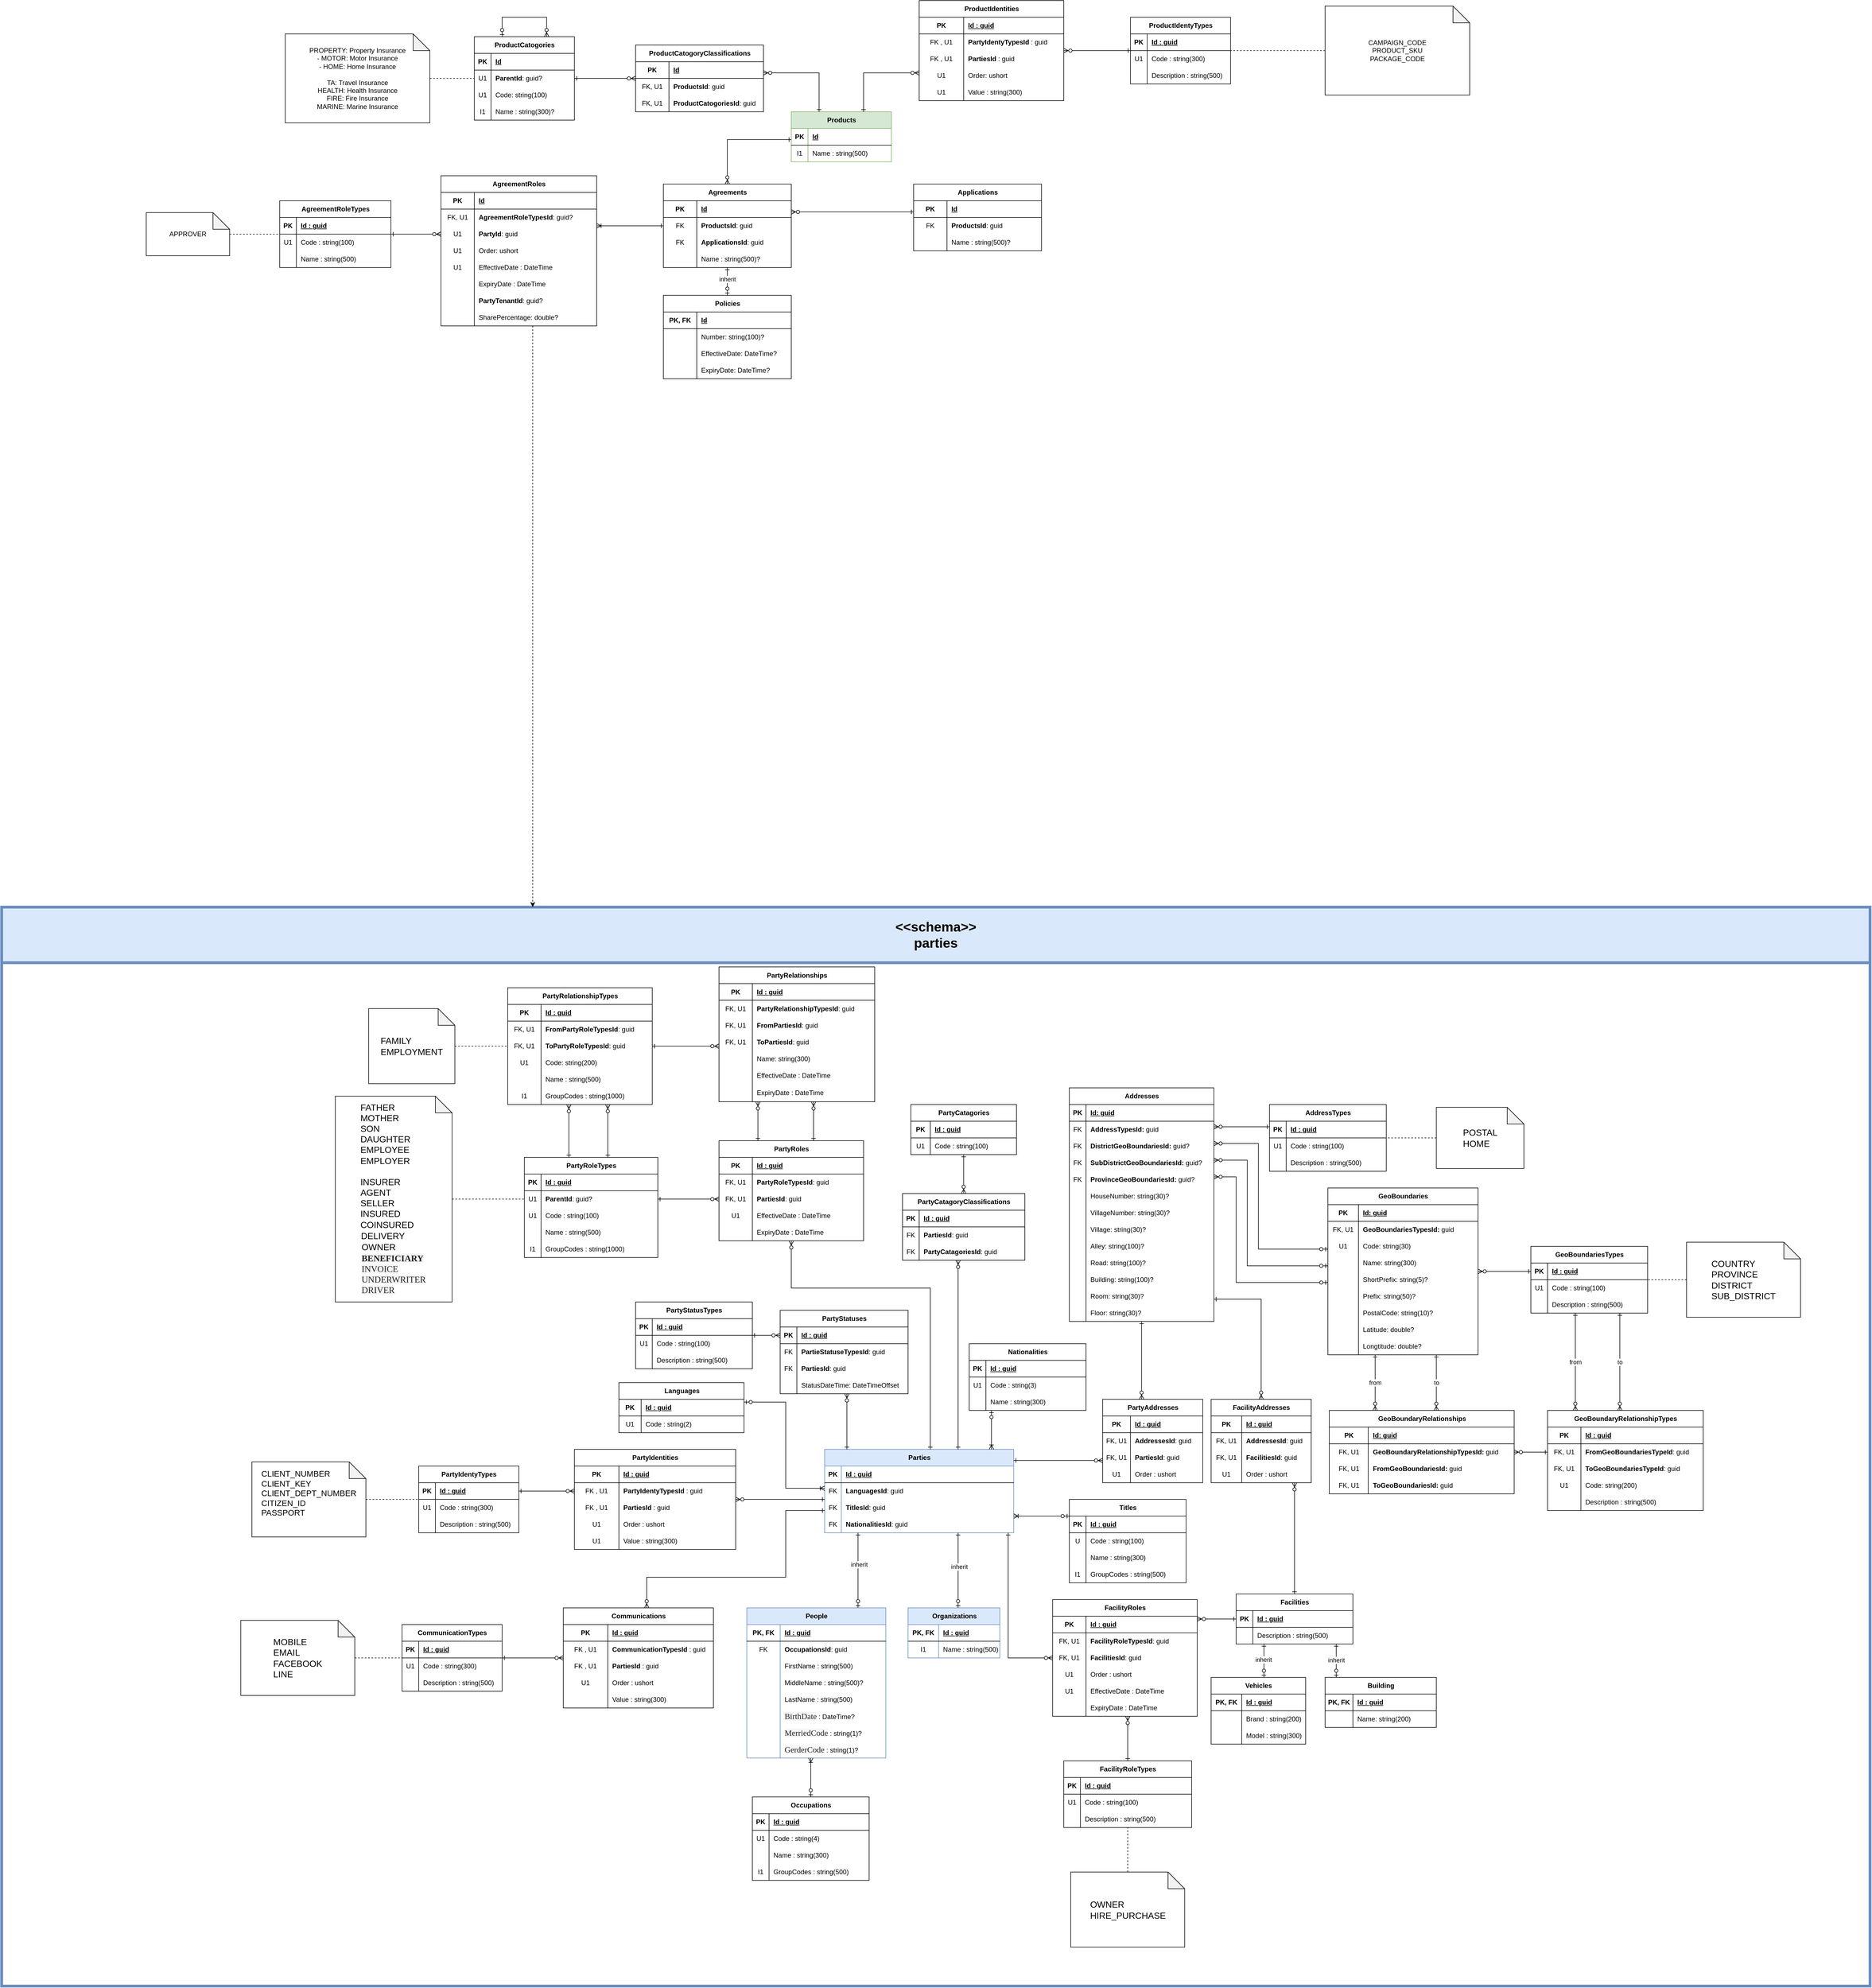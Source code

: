 <mxfile version="27.2.0">
  <diagram name="Page-1" id="dae26kvZWcS3fyKBgKjT">
    <mxGraphModel dx="5292" dy="2735" grid="1" gridSize="10" guides="1" tooltips="1" connect="1" arrows="1" fold="1" page="1" pageScale="1" pageWidth="850" pageHeight="1100" math="0" shadow="0">
      <root>
        <mxCell id="0" />
        <mxCell id="1" parent="0" />
        <mxCell id="cIeKqPvd8UctPz4Kh1tf-173" value="&lt;div&gt;&lt;span&gt;&amp;lt;&amp;lt;schema&amp;gt;&amp;gt;&lt;/span&gt;&lt;/div&gt;&lt;span&gt;parties&lt;/span&gt;" style="swimlane;whiteSpace=wrap;html=1;fillColor=#dae8fc;strokeColor=#6c8ebf;fontSize=24;gradientColor=none;strokeWidth=5;startSize=100;" parent="1" vertex="1">
          <mxGeometry x="-4130" y="-180" width="3360" height="1940" as="geometry" />
        </mxCell>
        <mxCell id="cIeKqPvd8UctPz4Kh1tf-174" value="Parties" style="shape=table;startSize=30;container=1;collapsible=1;childLayout=tableLayout;fixedRows=1;rowLines=0;fontStyle=1;align=center;resizeLast=1;html=1;fillColor=#dae8fc;strokeColor=#6c8ebf;" parent="cIeKqPvd8UctPz4Kh1tf-173" vertex="1">
          <mxGeometry x="1480" y="975" width="340" height="150" as="geometry" />
        </mxCell>
        <mxCell id="cIeKqPvd8UctPz4Kh1tf-175" value="" style="shape=tableRow;horizontal=0;startSize=0;swimlaneHead=0;swimlaneBody=0;fillColor=none;collapsible=0;dropTarget=0;points=[[0,0.5],[1,0.5]];portConstraint=eastwest;top=0;left=0;right=0;bottom=1;" parent="cIeKqPvd8UctPz4Kh1tf-174" vertex="1">
          <mxGeometry y="30" width="340" height="30" as="geometry" />
        </mxCell>
        <mxCell id="cIeKqPvd8UctPz4Kh1tf-176" value="PK" style="shape=partialRectangle;connectable=0;fillColor=none;top=0;left=0;bottom=0;right=0;fontStyle=1;overflow=hidden;whiteSpace=wrap;html=1;" parent="cIeKqPvd8UctPz4Kh1tf-175" vertex="1">
          <mxGeometry width="30" height="30" as="geometry">
            <mxRectangle width="30" height="30" as="alternateBounds" />
          </mxGeometry>
        </mxCell>
        <mxCell id="cIeKqPvd8UctPz4Kh1tf-177" value="Id : guid" style="shape=partialRectangle;connectable=0;fillColor=none;top=0;left=0;bottom=0;right=0;align=left;spacingLeft=6;fontStyle=5;overflow=hidden;whiteSpace=wrap;html=1;" parent="cIeKqPvd8UctPz4Kh1tf-175" vertex="1">
          <mxGeometry x="30" width="310" height="30" as="geometry">
            <mxRectangle width="310" height="30" as="alternateBounds" />
          </mxGeometry>
        </mxCell>
        <mxCell id="cIeKqPvd8UctPz4Kh1tf-178" value="" style="shape=tableRow;horizontal=0;startSize=0;swimlaneHead=0;swimlaneBody=0;fillColor=none;collapsible=0;dropTarget=0;points=[[0,0.5],[1,0.5]];portConstraint=eastwest;top=0;left=0;right=0;bottom=0;" parent="cIeKqPvd8UctPz4Kh1tf-174" vertex="1">
          <mxGeometry y="60" width="340" height="30" as="geometry" />
        </mxCell>
        <mxCell id="cIeKqPvd8UctPz4Kh1tf-179" value="FK" style="shape=partialRectangle;connectable=0;fillColor=none;top=0;left=0;bottom=0;right=0;editable=1;overflow=hidden;whiteSpace=wrap;html=1;" parent="cIeKqPvd8UctPz4Kh1tf-178" vertex="1">
          <mxGeometry width="30" height="30" as="geometry">
            <mxRectangle width="30" height="30" as="alternateBounds" />
          </mxGeometry>
        </mxCell>
        <mxCell id="cIeKqPvd8UctPz4Kh1tf-180" value="&lt;span style=&quot;font-weight: 700; text-align: center; text-wrap-mode: nowrap;&quot;&gt;LanguagesId&lt;/span&gt;: guid" style="shape=partialRectangle;connectable=0;fillColor=none;top=0;left=0;bottom=0;right=0;align=left;spacingLeft=6;overflow=hidden;whiteSpace=wrap;html=1;" parent="cIeKqPvd8UctPz4Kh1tf-178" vertex="1">
          <mxGeometry x="30" width="310" height="30" as="geometry">
            <mxRectangle width="310" height="30" as="alternateBounds" />
          </mxGeometry>
        </mxCell>
        <mxCell id="cIeKqPvd8UctPz4Kh1tf-181" value="" style="shape=tableRow;horizontal=0;startSize=0;swimlaneHead=0;swimlaneBody=0;fillColor=none;collapsible=0;dropTarget=0;points=[[0,0.5],[1,0.5]];portConstraint=eastwest;top=0;left=0;right=0;bottom=0;" parent="cIeKqPvd8UctPz4Kh1tf-174" vertex="1">
          <mxGeometry y="90" width="340" height="30" as="geometry" />
        </mxCell>
        <mxCell id="cIeKqPvd8UctPz4Kh1tf-182" value="FK" style="shape=partialRectangle;connectable=0;fillColor=none;top=0;left=0;bottom=0;right=0;editable=1;overflow=hidden;whiteSpace=wrap;html=1;" parent="cIeKqPvd8UctPz4Kh1tf-181" vertex="1">
          <mxGeometry width="30" height="30" as="geometry">
            <mxRectangle width="30" height="30" as="alternateBounds" />
          </mxGeometry>
        </mxCell>
        <mxCell id="cIeKqPvd8UctPz4Kh1tf-183" value="&lt;span style=&quot;font-weight: 700; text-align: center; text-wrap-mode: nowrap;&quot;&gt;Titles&lt;/span&gt;&lt;span style=&quot;font-weight: 700; text-align: center; text-wrap-mode: nowrap;&quot;&gt;Id&lt;/span&gt;: guid" style="shape=partialRectangle;connectable=0;fillColor=none;top=0;left=0;bottom=0;right=0;align=left;spacingLeft=6;overflow=hidden;whiteSpace=wrap;html=1;" parent="cIeKqPvd8UctPz4Kh1tf-181" vertex="1">
          <mxGeometry x="30" width="310" height="30" as="geometry">
            <mxRectangle width="310" height="30" as="alternateBounds" />
          </mxGeometry>
        </mxCell>
        <mxCell id="cIeKqPvd8UctPz4Kh1tf-184" value="" style="shape=tableRow;horizontal=0;startSize=0;swimlaneHead=0;swimlaneBody=0;fillColor=none;collapsible=0;dropTarget=0;points=[[0,0.5],[1,0.5]];portConstraint=eastwest;top=0;left=0;right=0;bottom=0;" parent="cIeKqPvd8UctPz4Kh1tf-174" vertex="1">
          <mxGeometry y="120" width="340" height="30" as="geometry" />
        </mxCell>
        <mxCell id="cIeKqPvd8UctPz4Kh1tf-185" value="FK" style="shape=partialRectangle;connectable=0;fillColor=none;top=0;left=0;bottom=0;right=0;editable=1;overflow=hidden;whiteSpace=wrap;html=1;" parent="cIeKqPvd8UctPz4Kh1tf-184" vertex="1">
          <mxGeometry width="30" height="30" as="geometry">
            <mxRectangle width="30" height="30" as="alternateBounds" />
          </mxGeometry>
        </mxCell>
        <mxCell id="cIeKqPvd8UctPz4Kh1tf-186" value="&lt;span style=&quot;font-weight: 700; text-align: center; text-wrap-mode: nowrap;&quot;&gt;Nationalities&lt;/span&gt;&lt;span style=&quot;font-weight: 700; text-align: center; text-wrap-mode: nowrap;&quot;&gt;Id&lt;/span&gt;: guid" style="shape=partialRectangle;connectable=0;fillColor=none;top=0;left=0;bottom=0;right=0;align=left;spacingLeft=6;overflow=hidden;whiteSpace=wrap;html=1;" parent="cIeKqPvd8UctPz4Kh1tf-184" vertex="1">
          <mxGeometry x="30" width="310" height="30" as="geometry">
            <mxRectangle width="310" height="30" as="alternateBounds" />
          </mxGeometry>
        </mxCell>
        <mxCell id="cIeKqPvd8UctPz4Kh1tf-187" value="PartyIdentities" style="shape=table;startSize=30;container=1;collapsible=1;childLayout=tableLayout;fixedRows=1;rowLines=0;fontStyle=1;align=center;resizeLast=1;html=1;" parent="cIeKqPvd8UctPz4Kh1tf-173" vertex="1">
          <mxGeometry x="1030" y="975" width="290" height="180" as="geometry" />
        </mxCell>
        <mxCell id="cIeKqPvd8UctPz4Kh1tf-188" value="" style="shape=tableRow;horizontal=0;startSize=0;swimlaneHead=0;swimlaneBody=0;fillColor=none;collapsible=0;dropTarget=0;points=[[0,0.5],[1,0.5]];portConstraint=eastwest;top=0;left=0;right=0;bottom=1;" parent="cIeKqPvd8UctPz4Kh1tf-187" vertex="1">
          <mxGeometry y="30" width="290" height="30" as="geometry" />
        </mxCell>
        <mxCell id="cIeKqPvd8UctPz4Kh1tf-189" value="PK" style="shape=partialRectangle;connectable=0;fillColor=none;top=0;left=0;bottom=0;right=0;fontStyle=1;overflow=hidden;whiteSpace=wrap;html=1;" parent="cIeKqPvd8UctPz4Kh1tf-188" vertex="1">
          <mxGeometry width="80" height="30" as="geometry">
            <mxRectangle width="80" height="30" as="alternateBounds" />
          </mxGeometry>
        </mxCell>
        <mxCell id="cIeKqPvd8UctPz4Kh1tf-190" value="Id : guid" style="shape=partialRectangle;connectable=0;fillColor=none;top=0;left=0;bottom=0;right=0;align=left;spacingLeft=6;fontStyle=5;overflow=hidden;whiteSpace=wrap;html=1;" parent="cIeKqPvd8UctPz4Kh1tf-188" vertex="1">
          <mxGeometry x="80" width="210" height="30" as="geometry">
            <mxRectangle width="210" height="30" as="alternateBounds" />
          </mxGeometry>
        </mxCell>
        <mxCell id="cIeKqPvd8UctPz4Kh1tf-191" value="" style="shape=tableRow;horizontal=0;startSize=0;swimlaneHead=0;swimlaneBody=0;fillColor=none;collapsible=0;dropTarget=0;points=[[0,0.5],[1,0.5]];portConstraint=eastwest;top=0;left=0;right=0;bottom=0;" parent="cIeKqPvd8UctPz4Kh1tf-187" vertex="1">
          <mxGeometry y="60" width="290" height="30" as="geometry" />
        </mxCell>
        <mxCell id="cIeKqPvd8UctPz4Kh1tf-192" value="FK , U1" style="shape=partialRectangle;connectable=0;fillColor=none;top=0;left=0;bottom=0;right=0;editable=1;overflow=hidden;whiteSpace=wrap;html=1;" parent="cIeKqPvd8UctPz4Kh1tf-191" vertex="1">
          <mxGeometry width="80" height="30" as="geometry">
            <mxRectangle width="80" height="30" as="alternateBounds" />
          </mxGeometry>
        </mxCell>
        <mxCell id="cIeKqPvd8UctPz4Kh1tf-193" value="&lt;span style=&quot;font-weight: 700; text-align: center; text-wrap-mode: nowrap;&quot;&gt;PartyIdentyTypesId&lt;/span&gt;&amp;nbsp;: guid" style="shape=partialRectangle;connectable=0;fillColor=none;top=0;left=0;bottom=0;right=0;align=left;spacingLeft=6;overflow=hidden;whiteSpace=wrap;html=1;" parent="cIeKqPvd8UctPz4Kh1tf-191" vertex="1">
          <mxGeometry x="80" width="210" height="30" as="geometry">
            <mxRectangle width="210" height="30" as="alternateBounds" />
          </mxGeometry>
        </mxCell>
        <mxCell id="cIeKqPvd8UctPz4Kh1tf-194" value="" style="shape=tableRow;horizontal=0;startSize=0;swimlaneHead=0;swimlaneBody=0;fillColor=none;collapsible=0;dropTarget=0;points=[[0,0.5],[1,0.5]];portConstraint=eastwest;top=0;left=0;right=0;bottom=0;" parent="cIeKqPvd8UctPz4Kh1tf-187" vertex="1">
          <mxGeometry y="90" width="290" height="30" as="geometry" />
        </mxCell>
        <mxCell id="cIeKqPvd8UctPz4Kh1tf-195" value="FK , U1" style="shape=partialRectangle;connectable=0;fillColor=none;top=0;left=0;bottom=0;right=0;editable=1;overflow=hidden;whiteSpace=wrap;html=1;" parent="cIeKqPvd8UctPz4Kh1tf-194" vertex="1">
          <mxGeometry width="80" height="30" as="geometry">
            <mxRectangle width="80" height="30" as="alternateBounds" />
          </mxGeometry>
        </mxCell>
        <mxCell id="cIeKqPvd8UctPz4Kh1tf-196" value="&lt;span style=&quot;font-weight: 700; text-align: center; text-wrap-mode: nowrap;&quot;&gt;Parties&lt;/span&gt;&lt;span style=&quot;font-weight: 700; text-align: center; text-wrap-mode: nowrap;&quot;&gt;Id&lt;/span&gt;&amp;nbsp;: guid" style="shape=partialRectangle;connectable=0;fillColor=none;top=0;left=0;bottom=0;right=0;align=left;spacingLeft=6;overflow=hidden;whiteSpace=wrap;html=1;" parent="cIeKqPvd8UctPz4Kh1tf-194" vertex="1">
          <mxGeometry x="80" width="210" height="30" as="geometry">
            <mxRectangle width="210" height="30" as="alternateBounds" />
          </mxGeometry>
        </mxCell>
        <mxCell id="cIeKqPvd8UctPz4Kh1tf-197" value="" style="shape=tableRow;horizontal=0;startSize=0;swimlaneHead=0;swimlaneBody=0;fillColor=none;collapsible=0;dropTarget=0;points=[[0,0.5],[1,0.5]];portConstraint=eastwest;top=0;left=0;right=0;bottom=0;" parent="cIeKqPvd8UctPz4Kh1tf-187" vertex="1">
          <mxGeometry y="120" width="290" height="30" as="geometry" />
        </mxCell>
        <mxCell id="cIeKqPvd8UctPz4Kh1tf-198" value="U1" style="shape=partialRectangle;connectable=0;fillColor=none;top=0;left=0;bottom=0;right=0;editable=1;overflow=hidden;whiteSpace=wrap;html=1;" parent="cIeKqPvd8UctPz4Kh1tf-197" vertex="1">
          <mxGeometry width="80" height="30" as="geometry">
            <mxRectangle width="80" height="30" as="alternateBounds" />
          </mxGeometry>
        </mxCell>
        <mxCell id="cIeKqPvd8UctPz4Kh1tf-199" value="Order : ushort" style="shape=partialRectangle;connectable=0;fillColor=none;top=0;left=0;bottom=0;right=0;align=left;spacingLeft=6;overflow=hidden;whiteSpace=wrap;html=1;" parent="cIeKqPvd8UctPz4Kh1tf-197" vertex="1">
          <mxGeometry x="80" width="210" height="30" as="geometry">
            <mxRectangle width="210" height="30" as="alternateBounds" />
          </mxGeometry>
        </mxCell>
        <mxCell id="dSspju1KlAN8yzlLeEt2-61" value="" style="shape=tableRow;horizontal=0;startSize=0;swimlaneHead=0;swimlaneBody=0;fillColor=none;collapsible=0;dropTarget=0;points=[[0,0.5],[1,0.5]];portConstraint=eastwest;top=0;left=0;right=0;bottom=0;" vertex="1" parent="cIeKqPvd8UctPz4Kh1tf-187">
          <mxGeometry y="150" width="290" height="30" as="geometry" />
        </mxCell>
        <mxCell id="dSspju1KlAN8yzlLeEt2-62" value="U1" style="shape=partialRectangle;connectable=0;fillColor=none;top=0;left=0;bottom=0;right=0;editable=1;overflow=hidden;whiteSpace=wrap;html=1;" vertex="1" parent="dSspju1KlAN8yzlLeEt2-61">
          <mxGeometry width="80" height="30" as="geometry">
            <mxRectangle width="80" height="30" as="alternateBounds" />
          </mxGeometry>
        </mxCell>
        <mxCell id="dSspju1KlAN8yzlLeEt2-63" value="Value : string(300)" style="shape=partialRectangle;connectable=0;fillColor=none;top=0;left=0;bottom=0;right=0;align=left;spacingLeft=6;overflow=hidden;whiteSpace=wrap;html=1;" vertex="1" parent="dSspju1KlAN8yzlLeEt2-61">
          <mxGeometry x="80" width="210" height="30" as="geometry">
            <mxRectangle width="210" height="30" as="alternateBounds" />
          </mxGeometry>
        </mxCell>
        <mxCell id="cIeKqPvd8UctPz4Kh1tf-200" value="PartyIdentyTypes" style="shape=table;startSize=30;container=1;collapsible=1;childLayout=tableLayout;fixedRows=1;rowLines=0;fontStyle=1;align=center;resizeLast=1;html=1;" parent="cIeKqPvd8UctPz4Kh1tf-173" vertex="1">
          <mxGeometry x="750" y="1005" width="180" height="120" as="geometry" />
        </mxCell>
        <mxCell id="cIeKqPvd8UctPz4Kh1tf-201" value="" style="shape=tableRow;horizontal=0;startSize=0;swimlaneHead=0;swimlaneBody=0;fillColor=none;collapsible=0;dropTarget=0;points=[[0,0.5],[1,0.5]];portConstraint=eastwest;top=0;left=0;right=0;bottom=1;" parent="cIeKqPvd8UctPz4Kh1tf-200" vertex="1">
          <mxGeometry y="30" width="180" height="30" as="geometry" />
        </mxCell>
        <mxCell id="cIeKqPvd8UctPz4Kh1tf-202" value="PK" style="shape=partialRectangle;connectable=0;fillColor=none;top=0;left=0;bottom=0;right=0;fontStyle=1;overflow=hidden;whiteSpace=wrap;html=1;" parent="cIeKqPvd8UctPz4Kh1tf-201" vertex="1">
          <mxGeometry width="30" height="30" as="geometry">
            <mxRectangle width="30" height="30" as="alternateBounds" />
          </mxGeometry>
        </mxCell>
        <mxCell id="cIeKqPvd8UctPz4Kh1tf-203" value="Id : guid" style="shape=partialRectangle;connectable=0;fillColor=none;top=0;left=0;bottom=0;right=0;align=left;spacingLeft=6;fontStyle=5;overflow=hidden;whiteSpace=wrap;html=1;" parent="cIeKqPvd8UctPz4Kh1tf-201" vertex="1">
          <mxGeometry x="30" width="150" height="30" as="geometry">
            <mxRectangle width="150" height="30" as="alternateBounds" />
          </mxGeometry>
        </mxCell>
        <mxCell id="cIeKqPvd8UctPz4Kh1tf-204" value="" style="shape=tableRow;horizontal=0;startSize=0;swimlaneHead=0;swimlaneBody=0;fillColor=none;collapsible=0;dropTarget=0;points=[[0,0.5],[1,0.5]];portConstraint=eastwest;top=0;left=0;right=0;bottom=0;" parent="cIeKqPvd8UctPz4Kh1tf-200" vertex="1">
          <mxGeometry y="60" width="180" height="30" as="geometry" />
        </mxCell>
        <mxCell id="cIeKqPvd8UctPz4Kh1tf-205" value="U1" style="shape=partialRectangle;connectable=0;fillColor=none;top=0;left=0;bottom=0;right=0;editable=1;overflow=hidden;whiteSpace=wrap;html=1;" parent="cIeKqPvd8UctPz4Kh1tf-204" vertex="1">
          <mxGeometry width="30" height="30" as="geometry">
            <mxRectangle width="30" height="30" as="alternateBounds" />
          </mxGeometry>
        </mxCell>
        <mxCell id="cIeKqPvd8UctPz4Kh1tf-206" value="Code : string(300)" style="shape=partialRectangle;connectable=0;fillColor=none;top=0;left=0;bottom=0;right=0;align=left;spacingLeft=6;overflow=hidden;whiteSpace=wrap;html=1;" parent="cIeKqPvd8UctPz4Kh1tf-204" vertex="1">
          <mxGeometry x="30" width="150" height="30" as="geometry">
            <mxRectangle width="150" height="30" as="alternateBounds" />
          </mxGeometry>
        </mxCell>
        <mxCell id="cIeKqPvd8UctPz4Kh1tf-207" value="" style="shape=tableRow;horizontal=0;startSize=0;swimlaneHead=0;swimlaneBody=0;fillColor=none;collapsible=0;dropTarget=0;points=[[0,0.5],[1,0.5]];portConstraint=eastwest;top=0;left=0;right=0;bottom=0;" parent="cIeKqPvd8UctPz4Kh1tf-200" vertex="1">
          <mxGeometry y="90" width="180" height="30" as="geometry" />
        </mxCell>
        <mxCell id="cIeKqPvd8UctPz4Kh1tf-208" value="" style="shape=partialRectangle;connectable=0;fillColor=none;top=0;left=0;bottom=0;right=0;editable=1;overflow=hidden;whiteSpace=wrap;html=1;" parent="cIeKqPvd8UctPz4Kh1tf-207" vertex="1">
          <mxGeometry width="30" height="30" as="geometry">
            <mxRectangle width="30" height="30" as="alternateBounds" />
          </mxGeometry>
        </mxCell>
        <mxCell id="cIeKqPvd8UctPz4Kh1tf-209" value="Description : string(500)" style="shape=partialRectangle;connectable=0;fillColor=none;top=0;left=0;bottom=0;right=0;align=left;spacingLeft=6;overflow=hidden;whiteSpace=wrap;html=1;" parent="cIeKqPvd8UctPz4Kh1tf-207" vertex="1">
          <mxGeometry x="30" width="150" height="30" as="geometry">
            <mxRectangle width="150" height="30" as="alternateBounds" />
          </mxGeometry>
        </mxCell>
        <mxCell id="cIeKqPvd8UctPz4Kh1tf-210" style="edgeStyle=orthogonalEdgeStyle;rounded=0;orthogonalLoop=1;jettySize=auto;html=1;exitX=0;exitY=0.5;exitDx=0;exitDy=0;entryX=1;entryY=0.5;entryDx=0;entryDy=0;endArrow=ERone;endFill=0;startArrow=ERzeroToMany;startFill=0;" parent="cIeKqPvd8UctPz4Kh1tf-173" source="cIeKqPvd8UctPz4Kh1tf-191" target="cIeKqPvd8UctPz4Kh1tf-201" edge="1">
          <mxGeometry relative="1" as="geometry" />
        </mxCell>
        <mxCell id="cIeKqPvd8UctPz4Kh1tf-211" style="edgeStyle=orthogonalEdgeStyle;rounded=0;orthogonalLoop=1;jettySize=auto;html=1;endArrow=ERone;endFill=0;startArrow=ERzeroToMany;startFill=0;" parent="cIeKqPvd8UctPz4Kh1tf-173" source="cIeKqPvd8UctPz4Kh1tf-187" target="cIeKqPvd8UctPz4Kh1tf-174" edge="1">
          <mxGeometry relative="1" as="geometry">
            <mxPoint x="1360" y="1135" as="sourcePoint" />
            <mxPoint x="1470" y="1135" as="targetPoint" />
            <Array as="points">
              <mxPoint x="1410" y="1065" />
              <mxPoint x="1410" y="1065" />
            </Array>
          </mxGeometry>
        </mxCell>
        <mxCell id="cIeKqPvd8UctPz4Kh1tf-212" style="edgeStyle=orthogonalEdgeStyle;rounded=0;orthogonalLoop=1;jettySize=auto;html=1;startArrow=ERzeroToOne;startFill=0;endArrow=ERone;endFill=0;" parent="cIeKqPvd8UctPz4Kh1tf-173" source="cIeKqPvd8UctPz4Kh1tf-213" target="cIeKqPvd8UctPz4Kh1tf-174" edge="1">
          <mxGeometry relative="1" as="geometry">
            <Array as="points">
              <mxPoint x="1540" y="1175" />
              <mxPoint x="1540" y="1175" />
            </Array>
          </mxGeometry>
        </mxCell>
        <mxCell id="dSspju1KlAN8yzlLeEt2-91" value="inherit" style="edgeLabel;html=1;align=center;verticalAlign=middle;resizable=0;points=[];" vertex="1" connectable="0" parent="cIeKqPvd8UctPz4Kh1tf-212">
          <mxGeometry x="0.165" y="-2" relative="1" as="geometry">
            <mxPoint as="offset" />
          </mxGeometry>
        </mxCell>
        <mxCell id="cIeKqPvd8UctPz4Kh1tf-213" value="People" style="shape=table;startSize=30;container=1;collapsible=1;childLayout=tableLayout;fixedRows=1;rowLines=0;fontStyle=1;align=center;resizeLast=1;html=1;fillColor=#dae8fc;strokeColor=#6c8ebf;" parent="cIeKqPvd8UctPz4Kh1tf-173" vertex="1">
          <mxGeometry x="1340" y="1260" width="250" height="270" as="geometry" />
        </mxCell>
        <mxCell id="cIeKqPvd8UctPz4Kh1tf-214" value="" style="shape=tableRow;horizontal=0;startSize=0;swimlaneHead=0;swimlaneBody=0;fillColor=none;collapsible=0;dropTarget=0;points=[[0,0.5],[1,0.5]];portConstraint=eastwest;top=0;left=0;right=0;bottom=1;" parent="cIeKqPvd8UctPz4Kh1tf-213" vertex="1">
          <mxGeometry y="30" width="250" height="30" as="geometry" />
        </mxCell>
        <mxCell id="cIeKqPvd8UctPz4Kh1tf-215" value="PK, FK" style="shape=partialRectangle;connectable=0;fillColor=none;top=0;left=0;bottom=0;right=0;fontStyle=1;overflow=hidden;whiteSpace=wrap;html=1;" parent="cIeKqPvd8UctPz4Kh1tf-214" vertex="1">
          <mxGeometry width="60" height="30" as="geometry">
            <mxRectangle width="60" height="30" as="alternateBounds" />
          </mxGeometry>
        </mxCell>
        <mxCell id="cIeKqPvd8UctPz4Kh1tf-216" value="Id : guid" style="shape=partialRectangle;connectable=0;fillColor=none;top=0;left=0;bottom=0;right=0;align=left;spacingLeft=6;fontStyle=5;overflow=hidden;whiteSpace=wrap;html=1;" parent="cIeKqPvd8UctPz4Kh1tf-214" vertex="1">
          <mxGeometry x="60" width="190" height="30" as="geometry">
            <mxRectangle width="190" height="30" as="alternateBounds" />
          </mxGeometry>
        </mxCell>
        <mxCell id="cIeKqPvd8UctPz4Kh1tf-217" value="" style="shape=tableRow;horizontal=0;startSize=0;swimlaneHead=0;swimlaneBody=0;fillColor=none;collapsible=0;dropTarget=0;points=[[0,0.5],[1,0.5]];portConstraint=eastwest;top=0;left=0;right=0;bottom=0;" parent="cIeKqPvd8UctPz4Kh1tf-213" vertex="1">
          <mxGeometry y="60" width="250" height="30" as="geometry" />
        </mxCell>
        <mxCell id="cIeKqPvd8UctPz4Kh1tf-218" value="FK" style="shape=partialRectangle;connectable=0;fillColor=none;top=0;left=0;bottom=0;right=0;editable=1;overflow=hidden;whiteSpace=wrap;html=1;" parent="cIeKqPvd8UctPz4Kh1tf-217" vertex="1">
          <mxGeometry width="60" height="30" as="geometry">
            <mxRectangle width="60" height="30" as="alternateBounds" />
          </mxGeometry>
        </mxCell>
        <mxCell id="cIeKqPvd8UctPz4Kh1tf-219" value="&lt;span style=&quot;font-weight: 700; text-align: center; text-wrap-mode: nowrap;&quot;&gt;Occupations&lt;/span&gt;&lt;span style=&quot;text-wrap-mode: nowrap; font-weight: 700; text-align: center;&quot;&gt;Id&lt;/span&gt;: guid" style="shape=partialRectangle;connectable=0;fillColor=none;top=0;left=0;bottom=0;right=0;align=left;spacingLeft=6;overflow=hidden;whiteSpace=wrap;html=1;" parent="cIeKqPvd8UctPz4Kh1tf-217" vertex="1">
          <mxGeometry x="60" width="190" height="30" as="geometry">
            <mxRectangle width="190" height="30" as="alternateBounds" />
          </mxGeometry>
        </mxCell>
        <mxCell id="cIeKqPvd8UctPz4Kh1tf-220" value="" style="shape=tableRow;horizontal=0;startSize=0;swimlaneHead=0;swimlaneBody=0;fillColor=none;collapsible=0;dropTarget=0;points=[[0,0.5],[1,0.5]];portConstraint=eastwest;top=0;left=0;right=0;bottom=0;" parent="cIeKqPvd8UctPz4Kh1tf-213" vertex="1">
          <mxGeometry y="90" width="250" height="30" as="geometry" />
        </mxCell>
        <mxCell id="cIeKqPvd8UctPz4Kh1tf-221" value="" style="shape=partialRectangle;connectable=0;fillColor=none;top=0;left=0;bottom=0;right=0;editable=1;overflow=hidden;whiteSpace=wrap;html=1;" parent="cIeKqPvd8UctPz4Kh1tf-220" vertex="1">
          <mxGeometry width="60" height="30" as="geometry">
            <mxRectangle width="60" height="30" as="alternateBounds" />
          </mxGeometry>
        </mxCell>
        <mxCell id="cIeKqPvd8UctPz4Kh1tf-222" value="FirstName : string(500)" style="shape=partialRectangle;connectable=0;fillColor=none;top=0;left=0;bottom=0;right=0;align=left;spacingLeft=6;overflow=hidden;whiteSpace=wrap;html=1;" parent="cIeKqPvd8UctPz4Kh1tf-220" vertex="1">
          <mxGeometry x="60" width="190" height="30" as="geometry">
            <mxRectangle width="190" height="30" as="alternateBounds" />
          </mxGeometry>
        </mxCell>
        <mxCell id="cIeKqPvd8UctPz4Kh1tf-223" value="" style="shape=tableRow;horizontal=0;startSize=0;swimlaneHead=0;swimlaneBody=0;fillColor=none;collapsible=0;dropTarget=0;points=[[0,0.5],[1,0.5]];portConstraint=eastwest;top=0;left=0;right=0;bottom=0;" parent="cIeKqPvd8UctPz4Kh1tf-213" vertex="1">
          <mxGeometry y="120" width="250" height="30" as="geometry" />
        </mxCell>
        <mxCell id="cIeKqPvd8UctPz4Kh1tf-224" value="" style="shape=partialRectangle;connectable=0;fillColor=none;top=0;left=0;bottom=0;right=0;editable=1;overflow=hidden;whiteSpace=wrap;html=1;" parent="cIeKqPvd8UctPz4Kh1tf-223" vertex="1">
          <mxGeometry width="60" height="30" as="geometry">
            <mxRectangle width="60" height="30" as="alternateBounds" />
          </mxGeometry>
        </mxCell>
        <mxCell id="cIeKqPvd8UctPz4Kh1tf-225" value="MiddleName : string(500)?" style="shape=partialRectangle;connectable=0;fillColor=none;top=0;left=0;bottom=0;right=0;align=left;spacingLeft=6;overflow=hidden;whiteSpace=wrap;html=1;" parent="cIeKqPvd8UctPz4Kh1tf-223" vertex="1">
          <mxGeometry x="60" width="190" height="30" as="geometry">
            <mxRectangle width="190" height="30" as="alternateBounds" />
          </mxGeometry>
        </mxCell>
        <mxCell id="cIeKqPvd8UctPz4Kh1tf-226" value="" style="shape=tableRow;horizontal=0;startSize=0;swimlaneHead=0;swimlaneBody=0;fillColor=none;collapsible=0;dropTarget=0;points=[[0,0.5],[1,0.5]];portConstraint=eastwest;top=0;left=0;right=0;bottom=0;" parent="cIeKqPvd8UctPz4Kh1tf-213" vertex="1">
          <mxGeometry y="150" width="250" height="30" as="geometry" />
        </mxCell>
        <mxCell id="cIeKqPvd8UctPz4Kh1tf-227" value="" style="shape=partialRectangle;connectable=0;fillColor=none;top=0;left=0;bottom=0;right=0;editable=1;overflow=hidden;whiteSpace=wrap;html=1;" parent="cIeKqPvd8UctPz4Kh1tf-226" vertex="1">
          <mxGeometry width="60" height="30" as="geometry">
            <mxRectangle width="60" height="30" as="alternateBounds" />
          </mxGeometry>
        </mxCell>
        <mxCell id="cIeKqPvd8UctPz4Kh1tf-228" value="LastName : string(500)" style="shape=partialRectangle;connectable=0;fillColor=none;top=0;left=0;bottom=0;right=0;align=left;spacingLeft=6;overflow=hidden;whiteSpace=wrap;html=1;" parent="cIeKqPvd8UctPz4Kh1tf-226" vertex="1">
          <mxGeometry x="60" width="190" height="30" as="geometry">
            <mxRectangle width="190" height="30" as="alternateBounds" />
          </mxGeometry>
        </mxCell>
        <mxCell id="cIeKqPvd8UctPz4Kh1tf-229" value="" style="shape=tableRow;horizontal=0;startSize=0;swimlaneHead=0;swimlaneBody=0;fillColor=none;collapsible=0;dropTarget=0;points=[[0,0.5],[1,0.5]];portConstraint=eastwest;top=0;left=0;right=0;bottom=0;" parent="cIeKqPvd8UctPz4Kh1tf-213" vertex="1">
          <mxGeometry y="180" width="250" height="30" as="geometry" />
        </mxCell>
        <mxCell id="cIeKqPvd8UctPz4Kh1tf-230" value="" style="shape=partialRectangle;connectable=0;fillColor=none;top=0;left=0;bottom=0;right=0;editable=1;overflow=hidden;whiteSpace=wrap;html=1;" parent="cIeKqPvd8UctPz4Kh1tf-229" vertex="1">
          <mxGeometry width="60" height="30" as="geometry">
            <mxRectangle width="60" height="30" as="alternateBounds" />
          </mxGeometry>
        </mxCell>
        <mxCell id="cIeKqPvd8UctPz4Kh1tf-231" value="&lt;span style=&quot;color: rgb(36, 36, 36); font-family: &amp;quot;Aptos Narrow&amp;quot;, Calibri, &amp;quot;sans-serif&amp;quot;, &amp;quot;Mongolian Baiti&amp;quot;, &amp;quot;Microsoft Yi Baiti&amp;quot;, &amp;quot;Javanese Text&amp;quot;, &amp;quot;Yu Gothic&amp;quot;; font-size: 14.667px; white-space-collapse: preserve; background-color: rgb(245, 245, 245);&quot;&gt;BirthDate&lt;/span&gt;&amp;nbsp;: DateTime?" style="shape=partialRectangle;connectable=0;fillColor=none;top=0;left=0;bottom=0;right=0;align=left;spacingLeft=6;overflow=hidden;whiteSpace=wrap;html=1;" parent="cIeKqPvd8UctPz4Kh1tf-229" vertex="1">
          <mxGeometry x="60" width="190" height="30" as="geometry">
            <mxRectangle width="190" height="30" as="alternateBounds" />
          </mxGeometry>
        </mxCell>
        <mxCell id="cIeKqPvd8UctPz4Kh1tf-232" value="" style="shape=tableRow;horizontal=0;startSize=0;swimlaneHead=0;swimlaneBody=0;fillColor=none;collapsible=0;dropTarget=0;points=[[0,0.5],[1,0.5]];portConstraint=eastwest;top=0;left=0;right=0;bottom=0;" parent="cIeKqPvd8UctPz4Kh1tf-213" vertex="1">
          <mxGeometry y="210" width="250" height="30" as="geometry" />
        </mxCell>
        <mxCell id="cIeKqPvd8UctPz4Kh1tf-233" value="" style="shape=partialRectangle;connectable=0;fillColor=none;top=0;left=0;bottom=0;right=0;editable=1;overflow=hidden;whiteSpace=wrap;html=1;" parent="cIeKqPvd8UctPz4Kh1tf-232" vertex="1">
          <mxGeometry width="60" height="30" as="geometry">
            <mxRectangle width="60" height="30" as="alternateBounds" />
          </mxGeometry>
        </mxCell>
        <mxCell id="cIeKqPvd8UctPz4Kh1tf-234" value="&lt;span style=&quot;color: rgb(36, 36, 36); font-family: &amp;quot;Aptos Narrow&amp;quot;, Calibri, &amp;quot;sans-serif&amp;quot;, &amp;quot;Mongolian Baiti&amp;quot;, &amp;quot;Microsoft Yi Baiti&amp;quot;, &amp;quot;Javanese Text&amp;quot;, &amp;quot;Yu Gothic&amp;quot;; font-size: 14.667px; white-space-collapse: preserve; background-color: rgb(245, 245, 245);&quot;&gt;MerriedCode&lt;/span&gt;&amp;nbsp;: string(1)?" style="shape=partialRectangle;connectable=0;fillColor=none;top=0;left=0;bottom=0;right=0;align=left;spacingLeft=6;overflow=hidden;whiteSpace=wrap;html=1;" parent="cIeKqPvd8UctPz4Kh1tf-232" vertex="1">
          <mxGeometry x="60" width="190" height="30" as="geometry">
            <mxRectangle width="190" height="30" as="alternateBounds" />
          </mxGeometry>
        </mxCell>
        <mxCell id="cIeKqPvd8UctPz4Kh1tf-235" value="" style="shape=tableRow;horizontal=0;startSize=0;swimlaneHead=0;swimlaneBody=0;fillColor=none;collapsible=0;dropTarget=0;points=[[0,0.5],[1,0.5]];portConstraint=eastwest;top=0;left=0;right=0;bottom=0;" parent="cIeKqPvd8UctPz4Kh1tf-213" vertex="1">
          <mxGeometry y="240" width="250" height="30" as="geometry" />
        </mxCell>
        <mxCell id="cIeKqPvd8UctPz4Kh1tf-236" value="" style="shape=partialRectangle;connectable=0;fillColor=none;top=0;left=0;bottom=0;right=0;editable=1;overflow=hidden;whiteSpace=wrap;html=1;" parent="cIeKqPvd8UctPz4Kh1tf-235" vertex="1">
          <mxGeometry width="60" height="30" as="geometry">
            <mxRectangle width="60" height="30" as="alternateBounds" />
          </mxGeometry>
        </mxCell>
        <mxCell id="cIeKqPvd8UctPz4Kh1tf-237" value="&lt;span style=&quot;color: rgb(36, 36, 36); font-family: &amp;quot;Aptos Narrow&amp;quot;, Calibri, &amp;quot;sans-serif&amp;quot;, &amp;quot;Mongolian Baiti&amp;quot;, &amp;quot;Microsoft Yi Baiti&amp;quot;, &amp;quot;Javanese Text&amp;quot;, &amp;quot;Yu Gothic&amp;quot;; font-size: 14.667px; white-space-collapse: preserve; background-color: rgb(245, 245, 245);&quot;&gt;GerderCode&lt;/span&gt;&amp;nbsp;: string(1)?" style="shape=partialRectangle;connectable=0;fillColor=none;top=0;left=0;bottom=0;right=0;align=left;spacingLeft=6;overflow=hidden;whiteSpace=wrap;html=1;" parent="cIeKqPvd8UctPz4Kh1tf-235" vertex="1">
          <mxGeometry x="60" width="190" height="30" as="geometry">
            <mxRectangle width="190" height="30" as="alternateBounds" />
          </mxGeometry>
        </mxCell>
        <mxCell id="cIeKqPvd8UctPz4Kh1tf-238" value="Titles" style="shape=table;startSize=30;container=1;collapsible=1;childLayout=tableLayout;fixedRows=1;rowLines=0;fontStyle=1;align=center;resizeLast=1;html=1;" parent="cIeKqPvd8UctPz4Kh1tf-173" vertex="1">
          <mxGeometry x="1920" y="1065" width="210" height="150" as="geometry" />
        </mxCell>
        <mxCell id="cIeKqPvd8UctPz4Kh1tf-239" value="" style="shape=tableRow;horizontal=0;startSize=0;swimlaneHead=0;swimlaneBody=0;fillColor=none;collapsible=0;dropTarget=0;points=[[0,0.5],[1,0.5]];portConstraint=eastwest;top=0;left=0;right=0;bottom=1;" parent="cIeKqPvd8UctPz4Kh1tf-238" vertex="1">
          <mxGeometry y="30" width="210" height="30" as="geometry" />
        </mxCell>
        <mxCell id="cIeKqPvd8UctPz4Kh1tf-240" value="PK" style="shape=partialRectangle;connectable=0;fillColor=none;top=0;left=0;bottom=0;right=0;fontStyle=1;overflow=hidden;whiteSpace=wrap;html=1;" parent="cIeKqPvd8UctPz4Kh1tf-239" vertex="1">
          <mxGeometry width="30" height="30" as="geometry">
            <mxRectangle width="30" height="30" as="alternateBounds" />
          </mxGeometry>
        </mxCell>
        <mxCell id="cIeKqPvd8UctPz4Kh1tf-241" value="Id : guid" style="shape=partialRectangle;connectable=0;fillColor=none;top=0;left=0;bottom=0;right=0;align=left;spacingLeft=6;fontStyle=5;overflow=hidden;whiteSpace=wrap;html=1;" parent="cIeKqPvd8UctPz4Kh1tf-239" vertex="1">
          <mxGeometry x="30" width="180" height="30" as="geometry">
            <mxRectangle width="180" height="30" as="alternateBounds" />
          </mxGeometry>
        </mxCell>
        <mxCell id="cIeKqPvd8UctPz4Kh1tf-242" value="" style="shape=tableRow;horizontal=0;startSize=0;swimlaneHead=0;swimlaneBody=0;fillColor=none;collapsible=0;dropTarget=0;points=[[0,0.5],[1,0.5]];portConstraint=eastwest;top=0;left=0;right=0;bottom=0;" parent="cIeKqPvd8UctPz4Kh1tf-238" vertex="1">
          <mxGeometry y="60" width="210" height="30" as="geometry" />
        </mxCell>
        <mxCell id="cIeKqPvd8UctPz4Kh1tf-243" value="U" style="shape=partialRectangle;connectable=0;fillColor=none;top=0;left=0;bottom=0;right=0;editable=1;overflow=hidden;whiteSpace=wrap;html=1;" parent="cIeKqPvd8UctPz4Kh1tf-242" vertex="1">
          <mxGeometry width="30" height="30" as="geometry">
            <mxRectangle width="30" height="30" as="alternateBounds" />
          </mxGeometry>
        </mxCell>
        <mxCell id="cIeKqPvd8UctPz4Kh1tf-244" value="Code : string(100)" style="shape=partialRectangle;connectable=0;fillColor=none;top=0;left=0;bottom=0;right=0;align=left;spacingLeft=6;overflow=hidden;whiteSpace=wrap;html=1;" parent="cIeKqPvd8UctPz4Kh1tf-242" vertex="1">
          <mxGeometry x="30" width="180" height="30" as="geometry">
            <mxRectangle width="180" height="30" as="alternateBounds" />
          </mxGeometry>
        </mxCell>
        <mxCell id="cIeKqPvd8UctPz4Kh1tf-245" value="" style="shape=tableRow;horizontal=0;startSize=0;swimlaneHead=0;swimlaneBody=0;fillColor=none;collapsible=0;dropTarget=0;points=[[0,0.5],[1,0.5]];portConstraint=eastwest;top=0;left=0;right=0;bottom=0;" parent="cIeKqPvd8UctPz4Kh1tf-238" vertex="1">
          <mxGeometry y="90" width="210" height="30" as="geometry" />
        </mxCell>
        <mxCell id="cIeKqPvd8UctPz4Kh1tf-246" value="" style="shape=partialRectangle;connectable=0;fillColor=none;top=0;left=0;bottom=0;right=0;editable=1;overflow=hidden;whiteSpace=wrap;html=1;" parent="cIeKqPvd8UctPz4Kh1tf-245" vertex="1">
          <mxGeometry width="30" height="30" as="geometry">
            <mxRectangle width="30" height="30" as="alternateBounds" />
          </mxGeometry>
        </mxCell>
        <mxCell id="cIeKqPvd8UctPz4Kh1tf-247" value="Name : string(300)" style="shape=partialRectangle;connectable=0;fillColor=none;top=0;left=0;bottom=0;right=0;align=left;spacingLeft=6;overflow=hidden;whiteSpace=wrap;html=1;" parent="cIeKqPvd8UctPz4Kh1tf-245" vertex="1">
          <mxGeometry x="30" width="180" height="30" as="geometry">
            <mxRectangle width="180" height="30" as="alternateBounds" />
          </mxGeometry>
        </mxCell>
        <mxCell id="cIeKqPvd8UctPz4Kh1tf-248" value="" style="shape=tableRow;horizontal=0;startSize=0;swimlaneHead=0;swimlaneBody=0;fillColor=none;collapsible=0;dropTarget=0;points=[[0,0.5],[1,0.5]];portConstraint=eastwest;top=0;left=0;right=0;bottom=0;" parent="cIeKqPvd8UctPz4Kh1tf-238" vertex="1">
          <mxGeometry y="120" width="210" height="30" as="geometry" />
        </mxCell>
        <mxCell id="cIeKqPvd8UctPz4Kh1tf-249" value="I1" style="shape=partialRectangle;connectable=0;fillColor=none;top=0;left=0;bottom=0;right=0;editable=1;overflow=hidden;whiteSpace=wrap;html=1;" parent="cIeKqPvd8UctPz4Kh1tf-248" vertex="1">
          <mxGeometry width="30" height="30" as="geometry">
            <mxRectangle width="30" height="30" as="alternateBounds" />
          </mxGeometry>
        </mxCell>
        <mxCell id="cIeKqPvd8UctPz4Kh1tf-250" value="GroupCodes : string(5&lt;span style=&quot;background-color: transparent; color: light-dark(rgb(0, 0, 0), rgb(255, 255, 255));&quot;&gt;00)&lt;/span&gt;" style="shape=partialRectangle;connectable=0;fillColor=none;top=0;left=0;bottom=0;right=0;align=left;spacingLeft=6;overflow=hidden;whiteSpace=wrap;html=1;" parent="cIeKqPvd8UctPz4Kh1tf-248" vertex="1">
          <mxGeometry x="30" width="180" height="30" as="geometry">
            <mxRectangle width="180" height="30" as="alternateBounds" />
          </mxGeometry>
        </mxCell>
        <mxCell id="cIeKqPvd8UctPz4Kh1tf-251" style="edgeStyle=orthogonalEdgeStyle;rounded=0;orthogonalLoop=1;jettySize=auto;html=1;endArrow=ERone;endFill=0;startArrow=ERzeroToOne;startFill=0;" parent="cIeKqPvd8UctPz4Kh1tf-173" source="cIeKqPvd8UctPz4Kh1tf-252" target="cIeKqPvd8UctPz4Kh1tf-174" edge="1">
          <mxGeometry relative="1" as="geometry">
            <Array as="points">
              <mxPoint x="1720" y="1195" />
              <mxPoint x="1720" y="1195" />
            </Array>
          </mxGeometry>
        </mxCell>
        <mxCell id="dSspju1KlAN8yzlLeEt2-92" value="inherit" style="edgeLabel;html=1;align=center;verticalAlign=middle;resizable=0;points=[];" vertex="1" connectable="0" parent="cIeKqPvd8UctPz4Kh1tf-251">
          <mxGeometry x="0.095" y="-2" relative="1" as="geometry">
            <mxPoint as="offset" />
          </mxGeometry>
        </mxCell>
        <mxCell id="cIeKqPvd8UctPz4Kh1tf-252" value="Organizations" style="shape=table;startSize=30;container=1;collapsible=1;childLayout=tableLayout;fixedRows=1;rowLines=0;fontStyle=1;align=center;resizeLast=1;html=1;fillColor=#dae8fc;strokeColor=#6c8ebf;" parent="cIeKqPvd8UctPz4Kh1tf-173" vertex="1">
          <mxGeometry x="1630" y="1260" width="165" height="90" as="geometry" />
        </mxCell>
        <mxCell id="cIeKqPvd8UctPz4Kh1tf-253" value="" style="shape=tableRow;horizontal=0;startSize=0;swimlaneHead=0;swimlaneBody=0;fillColor=none;collapsible=0;dropTarget=0;points=[[0,0.5],[1,0.5]];portConstraint=eastwest;top=0;left=0;right=0;bottom=1;" parent="cIeKqPvd8UctPz4Kh1tf-252" vertex="1">
          <mxGeometry y="30" width="165" height="30" as="geometry" />
        </mxCell>
        <mxCell id="cIeKqPvd8UctPz4Kh1tf-254" value="PK, FK" style="shape=partialRectangle;connectable=0;fillColor=none;top=0;left=0;bottom=0;right=0;fontStyle=1;overflow=hidden;whiteSpace=wrap;html=1;" parent="cIeKqPvd8UctPz4Kh1tf-253" vertex="1">
          <mxGeometry width="55.0" height="30" as="geometry">
            <mxRectangle width="55.0" height="30" as="alternateBounds" />
          </mxGeometry>
        </mxCell>
        <mxCell id="cIeKqPvd8UctPz4Kh1tf-255" value="Id : guid" style="shape=partialRectangle;connectable=0;fillColor=none;top=0;left=0;bottom=0;right=0;align=left;spacingLeft=6;fontStyle=5;overflow=hidden;whiteSpace=wrap;html=1;" parent="cIeKqPvd8UctPz4Kh1tf-253" vertex="1">
          <mxGeometry x="55.0" width="110.0" height="30" as="geometry">
            <mxRectangle width="110.0" height="30" as="alternateBounds" />
          </mxGeometry>
        </mxCell>
        <mxCell id="cIeKqPvd8UctPz4Kh1tf-256" value="" style="shape=tableRow;horizontal=0;startSize=0;swimlaneHead=0;swimlaneBody=0;fillColor=none;collapsible=0;dropTarget=0;points=[[0,0.5],[1,0.5]];portConstraint=eastwest;top=0;left=0;right=0;bottom=0;" parent="cIeKqPvd8UctPz4Kh1tf-252" vertex="1">
          <mxGeometry y="60" width="165" height="30" as="geometry" />
        </mxCell>
        <mxCell id="cIeKqPvd8UctPz4Kh1tf-257" value="I1" style="shape=partialRectangle;connectable=0;fillColor=none;top=0;left=0;bottom=0;right=0;editable=1;overflow=hidden;whiteSpace=wrap;html=1;" parent="cIeKqPvd8UctPz4Kh1tf-256" vertex="1">
          <mxGeometry width="55.0" height="30" as="geometry">
            <mxRectangle width="55.0" height="30" as="alternateBounds" />
          </mxGeometry>
        </mxCell>
        <mxCell id="cIeKqPvd8UctPz4Kh1tf-258" value="Name : string(500)" style="shape=partialRectangle;connectable=0;fillColor=none;top=0;left=0;bottom=0;right=0;align=left;spacingLeft=6;overflow=hidden;whiteSpace=wrap;html=1;" parent="cIeKqPvd8UctPz4Kh1tf-256" vertex="1">
          <mxGeometry x="55.0" width="110.0" height="30" as="geometry">
            <mxRectangle width="110.0" height="30" as="alternateBounds" />
          </mxGeometry>
        </mxCell>
        <mxCell id="cIeKqPvd8UctPz4Kh1tf-259" value="Languages" style="shape=table;startSize=30;container=1;collapsible=1;childLayout=tableLayout;fixedRows=1;rowLines=0;fontStyle=1;align=center;resizeLast=1;html=1;" parent="cIeKqPvd8UctPz4Kh1tf-173" vertex="1">
          <mxGeometry x="1110" y="855" width="225" height="90" as="geometry" />
        </mxCell>
        <mxCell id="cIeKqPvd8UctPz4Kh1tf-260" value="" style="shape=tableRow;horizontal=0;startSize=0;swimlaneHead=0;swimlaneBody=0;fillColor=none;collapsible=0;dropTarget=0;points=[[0,0.5],[1,0.5]];portConstraint=eastwest;top=0;left=0;right=0;bottom=1;" parent="cIeKqPvd8UctPz4Kh1tf-259" vertex="1">
          <mxGeometry y="30" width="225" height="30" as="geometry" />
        </mxCell>
        <mxCell id="cIeKqPvd8UctPz4Kh1tf-261" value="PK" style="shape=partialRectangle;connectable=0;fillColor=none;top=0;left=0;bottom=0;right=0;fontStyle=1;overflow=hidden;whiteSpace=wrap;html=1;" parent="cIeKqPvd8UctPz4Kh1tf-260" vertex="1">
          <mxGeometry width="40" height="30" as="geometry">
            <mxRectangle width="40" height="30" as="alternateBounds" />
          </mxGeometry>
        </mxCell>
        <mxCell id="cIeKqPvd8UctPz4Kh1tf-262" value="Id : guid" style="shape=partialRectangle;connectable=0;fillColor=none;top=0;left=0;bottom=0;right=0;align=left;spacingLeft=6;fontStyle=5;overflow=hidden;whiteSpace=wrap;html=1;" parent="cIeKqPvd8UctPz4Kh1tf-260" vertex="1">
          <mxGeometry x="40" width="185" height="30" as="geometry">
            <mxRectangle width="185" height="30" as="alternateBounds" />
          </mxGeometry>
        </mxCell>
        <mxCell id="cIeKqPvd8UctPz4Kh1tf-263" value="" style="shape=tableRow;horizontal=0;startSize=0;swimlaneHead=0;swimlaneBody=0;fillColor=none;collapsible=0;dropTarget=0;points=[[0,0.5],[1,0.5]];portConstraint=eastwest;top=0;left=0;right=0;bottom=0;" parent="cIeKqPvd8UctPz4Kh1tf-259" vertex="1">
          <mxGeometry y="60" width="225" height="30" as="geometry" />
        </mxCell>
        <mxCell id="cIeKqPvd8UctPz4Kh1tf-264" value="U1" style="shape=partialRectangle;connectable=0;fillColor=none;top=0;left=0;bottom=0;right=0;editable=1;overflow=hidden;whiteSpace=wrap;html=1;" parent="cIeKqPvd8UctPz4Kh1tf-263" vertex="1">
          <mxGeometry width="40" height="30" as="geometry">
            <mxRectangle width="40" height="30" as="alternateBounds" />
          </mxGeometry>
        </mxCell>
        <mxCell id="cIeKqPvd8UctPz4Kh1tf-265" value="Code : string(2)" style="shape=partialRectangle;connectable=0;fillColor=none;top=0;left=0;bottom=0;right=0;align=left;spacingLeft=6;overflow=hidden;whiteSpace=wrap;html=1;" parent="cIeKqPvd8UctPz4Kh1tf-263" vertex="1">
          <mxGeometry x="40" width="185" height="30" as="geometry">
            <mxRectangle width="185" height="30" as="alternateBounds" />
          </mxGeometry>
        </mxCell>
        <mxCell id="cIeKqPvd8UctPz4Kh1tf-266" style="edgeStyle=orthogonalEdgeStyle;rounded=0;orthogonalLoop=1;jettySize=auto;html=1;endArrow=ERzeroToOne;endFill=0;startArrow=ERoneToMany;startFill=0;" parent="cIeKqPvd8UctPz4Kh1tf-173" source="cIeKqPvd8UctPz4Kh1tf-174" target="cIeKqPvd8UctPz4Kh1tf-259" edge="1">
          <mxGeometry relative="1" as="geometry">
            <mxPoint x="1650" y="1105" as="sourcePoint" />
            <mxPoint x="1460" y="1105" as="targetPoint" />
            <Array as="points">
              <mxPoint x="1410" y="1045" />
              <mxPoint x="1410" y="890" />
            </Array>
          </mxGeometry>
        </mxCell>
        <mxCell id="cIeKqPvd8UctPz4Kh1tf-267" style="edgeStyle=orthogonalEdgeStyle;rounded=0;orthogonalLoop=1;jettySize=auto;html=1;endArrow=ERzeroToOne;endFill=0;startArrow=ERoneToMany;startFill=0;" parent="cIeKqPvd8UctPz4Kh1tf-173" source="cIeKqPvd8UctPz4Kh1tf-174" target="cIeKqPvd8UctPz4Kh1tf-238" edge="1">
          <mxGeometry relative="1" as="geometry">
            <mxPoint x="1745" y="1395" as="sourcePoint" />
            <mxPoint x="1700" y="1165" as="targetPoint" />
            <Array as="points">
              <mxPoint x="1870" y="1095" />
              <mxPoint x="1870" y="1095" />
            </Array>
          </mxGeometry>
        </mxCell>
        <mxCell id="cIeKqPvd8UctPz4Kh1tf-268" value="Nationalities" style="shape=table;startSize=30;container=1;collapsible=1;childLayout=tableLayout;fixedRows=1;rowLines=0;fontStyle=1;align=center;resizeLast=1;html=1;" parent="cIeKqPvd8UctPz4Kh1tf-173" vertex="1">
          <mxGeometry x="1740" y="785" width="210" height="120" as="geometry" />
        </mxCell>
        <mxCell id="cIeKqPvd8UctPz4Kh1tf-269" value="" style="shape=tableRow;horizontal=0;startSize=0;swimlaneHead=0;swimlaneBody=0;fillColor=none;collapsible=0;dropTarget=0;points=[[0,0.5],[1,0.5]];portConstraint=eastwest;top=0;left=0;right=0;bottom=1;" parent="cIeKqPvd8UctPz4Kh1tf-268" vertex="1">
          <mxGeometry y="30" width="210" height="30" as="geometry" />
        </mxCell>
        <mxCell id="cIeKqPvd8UctPz4Kh1tf-270" value="PK" style="shape=partialRectangle;connectable=0;fillColor=none;top=0;left=0;bottom=0;right=0;fontStyle=1;overflow=hidden;whiteSpace=wrap;html=1;" parent="cIeKqPvd8UctPz4Kh1tf-269" vertex="1">
          <mxGeometry width="30" height="30" as="geometry">
            <mxRectangle width="30" height="30" as="alternateBounds" />
          </mxGeometry>
        </mxCell>
        <mxCell id="cIeKqPvd8UctPz4Kh1tf-271" value="Id : guid" style="shape=partialRectangle;connectable=0;fillColor=none;top=0;left=0;bottom=0;right=0;align=left;spacingLeft=6;fontStyle=5;overflow=hidden;whiteSpace=wrap;html=1;" parent="cIeKqPvd8UctPz4Kh1tf-269" vertex="1">
          <mxGeometry x="30" width="180" height="30" as="geometry">
            <mxRectangle width="180" height="30" as="alternateBounds" />
          </mxGeometry>
        </mxCell>
        <mxCell id="cIeKqPvd8UctPz4Kh1tf-272" value="" style="shape=tableRow;horizontal=0;startSize=0;swimlaneHead=0;swimlaneBody=0;fillColor=none;collapsible=0;dropTarget=0;points=[[0,0.5],[1,0.5]];portConstraint=eastwest;top=0;left=0;right=0;bottom=0;" parent="cIeKqPvd8UctPz4Kh1tf-268" vertex="1">
          <mxGeometry y="60" width="210" height="30" as="geometry" />
        </mxCell>
        <mxCell id="cIeKqPvd8UctPz4Kh1tf-273" value="U1" style="shape=partialRectangle;connectable=0;fillColor=none;top=0;left=0;bottom=0;right=0;editable=1;overflow=hidden;whiteSpace=wrap;html=1;" parent="cIeKqPvd8UctPz4Kh1tf-272" vertex="1">
          <mxGeometry width="30" height="30" as="geometry">
            <mxRectangle width="30" height="30" as="alternateBounds" />
          </mxGeometry>
        </mxCell>
        <mxCell id="cIeKqPvd8UctPz4Kh1tf-274" value="Code : string(3)" style="shape=partialRectangle;connectable=0;fillColor=none;top=0;left=0;bottom=0;right=0;align=left;spacingLeft=6;overflow=hidden;whiteSpace=wrap;html=1;" parent="cIeKqPvd8UctPz4Kh1tf-272" vertex="1">
          <mxGeometry x="30" width="180" height="30" as="geometry">
            <mxRectangle width="180" height="30" as="alternateBounds" />
          </mxGeometry>
        </mxCell>
        <mxCell id="cIeKqPvd8UctPz4Kh1tf-275" value="" style="shape=tableRow;horizontal=0;startSize=0;swimlaneHead=0;swimlaneBody=0;fillColor=none;collapsible=0;dropTarget=0;points=[[0,0.5],[1,0.5]];portConstraint=eastwest;top=0;left=0;right=0;bottom=0;" parent="cIeKqPvd8UctPz4Kh1tf-268" vertex="1">
          <mxGeometry y="90" width="210" height="30" as="geometry" />
        </mxCell>
        <mxCell id="cIeKqPvd8UctPz4Kh1tf-276" value="" style="shape=partialRectangle;connectable=0;fillColor=none;top=0;left=0;bottom=0;right=0;editable=1;overflow=hidden;whiteSpace=wrap;html=1;" parent="cIeKqPvd8UctPz4Kh1tf-275" vertex="1">
          <mxGeometry width="30" height="30" as="geometry">
            <mxRectangle width="30" height="30" as="alternateBounds" />
          </mxGeometry>
        </mxCell>
        <mxCell id="cIeKqPvd8UctPz4Kh1tf-277" value="Name : string(300)" style="shape=partialRectangle;connectable=0;fillColor=none;top=0;left=0;bottom=0;right=0;align=left;spacingLeft=6;overflow=hidden;whiteSpace=wrap;html=1;" parent="cIeKqPvd8UctPz4Kh1tf-275" vertex="1">
          <mxGeometry x="30" width="180" height="30" as="geometry">
            <mxRectangle width="180" height="30" as="alternateBounds" />
          </mxGeometry>
        </mxCell>
        <mxCell id="cIeKqPvd8UctPz4Kh1tf-278" style="edgeStyle=orthogonalEdgeStyle;rounded=0;orthogonalLoop=1;jettySize=auto;html=1;endArrow=ERzeroToOne;endFill=0;startArrow=ERoneToMany;startFill=0;" parent="cIeKqPvd8UctPz4Kh1tf-173" source="cIeKqPvd8UctPz4Kh1tf-174" target="cIeKqPvd8UctPz4Kh1tf-268" edge="1">
          <mxGeometry relative="1" as="geometry">
            <mxPoint x="1850" y="955" as="sourcePoint" />
            <mxPoint x="1990" y="955" as="targetPoint" />
            <Array as="points">
              <mxPoint x="1780" y="925" />
              <mxPoint x="1780" y="925" />
            </Array>
          </mxGeometry>
        </mxCell>
        <mxCell id="cIeKqPvd8UctPz4Kh1tf-279" value="Occupations" style="shape=table;startSize=30;container=1;collapsible=1;childLayout=tableLayout;fixedRows=1;rowLines=0;fontStyle=1;align=center;resizeLast=1;html=1;" parent="cIeKqPvd8UctPz4Kh1tf-173" vertex="1">
          <mxGeometry x="1350" y="1600" width="210" height="150" as="geometry" />
        </mxCell>
        <mxCell id="cIeKqPvd8UctPz4Kh1tf-280" value="" style="shape=tableRow;horizontal=0;startSize=0;swimlaneHead=0;swimlaneBody=0;fillColor=none;collapsible=0;dropTarget=0;points=[[0,0.5],[1,0.5]];portConstraint=eastwest;top=0;left=0;right=0;bottom=1;" parent="cIeKqPvd8UctPz4Kh1tf-279" vertex="1">
          <mxGeometry y="30" width="210" height="30" as="geometry" />
        </mxCell>
        <mxCell id="cIeKqPvd8UctPz4Kh1tf-281" value="PK" style="shape=partialRectangle;connectable=0;fillColor=none;top=0;left=0;bottom=0;right=0;fontStyle=1;overflow=hidden;whiteSpace=wrap;html=1;" parent="cIeKqPvd8UctPz4Kh1tf-280" vertex="1">
          <mxGeometry width="30" height="30" as="geometry">
            <mxRectangle width="30" height="30" as="alternateBounds" />
          </mxGeometry>
        </mxCell>
        <mxCell id="cIeKqPvd8UctPz4Kh1tf-282" value="Id : guid" style="shape=partialRectangle;connectable=0;fillColor=none;top=0;left=0;bottom=0;right=0;align=left;spacingLeft=6;fontStyle=5;overflow=hidden;whiteSpace=wrap;html=1;" parent="cIeKqPvd8UctPz4Kh1tf-280" vertex="1">
          <mxGeometry x="30" width="180" height="30" as="geometry">
            <mxRectangle width="180" height="30" as="alternateBounds" />
          </mxGeometry>
        </mxCell>
        <mxCell id="cIeKqPvd8UctPz4Kh1tf-283" value="" style="shape=tableRow;horizontal=0;startSize=0;swimlaneHead=0;swimlaneBody=0;fillColor=none;collapsible=0;dropTarget=0;points=[[0,0.5],[1,0.5]];portConstraint=eastwest;top=0;left=0;right=0;bottom=0;" parent="cIeKqPvd8UctPz4Kh1tf-279" vertex="1">
          <mxGeometry y="60" width="210" height="30" as="geometry" />
        </mxCell>
        <mxCell id="cIeKqPvd8UctPz4Kh1tf-284" value="U1" style="shape=partialRectangle;connectable=0;fillColor=none;top=0;left=0;bottom=0;right=0;editable=1;overflow=hidden;whiteSpace=wrap;html=1;" parent="cIeKqPvd8UctPz4Kh1tf-283" vertex="1">
          <mxGeometry width="30" height="30" as="geometry">
            <mxRectangle width="30" height="30" as="alternateBounds" />
          </mxGeometry>
        </mxCell>
        <mxCell id="cIeKqPvd8UctPz4Kh1tf-285" value="Code : string(4)" style="shape=partialRectangle;connectable=0;fillColor=none;top=0;left=0;bottom=0;right=0;align=left;spacingLeft=6;overflow=hidden;whiteSpace=wrap;html=1;" parent="cIeKqPvd8UctPz4Kh1tf-283" vertex="1">
          <mxGeometry x="30" width="180" height="30" as="geometry">
            <mxRectangle width="180" height="30" as="alternateBounds" />
          </mxGeometry>
        </mxCell>
        <mxCell id="cIeKqPvd8UctPz4Kh1tf-286" value="" style="shape=tableRow;horizontal=0;startSize=0;swimlaneHead=0;swimlaneBody=0;fillColor=none;collapsible=0;dropTarget=0;points=[[0,0.5],[1,0.5]];portConstraint=eastwest;top=0;left=0;right=0;bottom=0;" parent="cIeKqPvd8UctPz4Kh1tf-279" vertex="1">
          <mxGeometry y="90" width="210" height="30" as="geometry" />
        </mxCell>
        <mxCell id="cIeKqPvd8UctPz4Kh1tf-287" value="" style="shape=partialRectangle;connectable=0;fillColor=none;top=0;left=0;bottom=0;right=0;editable=1;overflow=hidden;whiteSpace=wrap;html=1;" parent="cIeKqPvd8UctPz4Kh1tf-286" vertex="1">
          <mxGeometry width="30" height="30" as="geometry">
            <mxRectangle width="30" height="30" as="alternateBounds" />
          </mxGeometry>
        </mxCell>
        <mxCell id="cIeKqPvd8UctPz4Kh1tf-288" value="Name : string(300)" style="shape=partialRectangle;connectable=0;fillColor=none;top=0;left=0;bottom=0;right=0;align=left;spacingLeft=6;overflow=hidden;whiteSpace=wrap;html=1;" parent="cIeKqPvd8UctPz4Kh1tf-286" vertex="1">
          <mxGeometry x="30" width="180" height="30" as="geometry">
            <mxRectangle width="180" height="30" as="alternateBounds" />
          </mxGeometry>
        </mxCell>
        <mxCell id="cIeKqPvd8UctPz4Kh1tf-289" value="" style="shape=tableRow;horizontal=0;startSize=0;swimlaneHead=0;swimlaneBody=0;fillColor=none;collapsible=0;dropTarget=0;points=[[0,0.5],[1,0.5]];portConstraint=eastwest;top=0;left=0;right=0;bottom=0;" parent="cIeKqPvd8UctPz4Kh1tf-279" vertex="1">
          <mxGeometry y="120" width="210" height="30" as="geometry" />
        </mxCell>
        <mxCell id="cIeKqPvd8UctPz4Kh1tf-290" value="I1" style="shape=partialRectangle;connectable=0;fillColor=none;top=0;left=0;bottom=0;right=0;editable=1;overflow=hidden;whiteSpace=wrap;html=1;" parent="cIeKqPvd8UctPz4Kh1tf-289" vertex="1">
          <mxGeometry width="30" height="30" as="geometry">
            <mxRectangle width="30" height="30" as="alternateBounds" />
          </mxGeometry>
        </mxCell>
        <mxCell id="cIeKqPvd8UctPz4Kh1tf-291" value="GroupCodes : string(5&lt;span style=&quot;background-color: transparent; color: light-dark(rgb(0, 0, 0), rgb(255, 255, 255));&quot;&gt;00)&lt;/span&gt;" style="shape=partialRectangle;connectable=0;fillColor=none;top=0;left=0;bottom=0;right=0;align=left;spacingLeft=6;overflow=hidden;whiteSpace=wrap;html=1;" parent="cIeKqPvd8UctPz4Kh1tf-289" vertex="1">
          <mxGeometry x="30" width="180" height="30" as="geometry">
            <mxRectangle width="180" height="30" as="alternateBounds" />
          </mxGeometry>
        </mxCell>
        <mxCell id="cIeKqPvd8UctPz4Kh1tf-292" value="CommunicationTypes" style="shape=table;startSize=30;container=1;collapsible=1;childLayout=tableLayout;fixedRows=1;rowLines=0;fontStyle=1;align=center;resizeLast=1;html=1;" parent="cIeKqPvd8UctPz4Kh1tf-173" vertex="1">
          <mxGeometry x="720" y="1290" width="180" height="120" as="geometry" />
        </mxCell>
        <mxCell id="cIeKqPvd8UctPz4Kh1tf-293" value="" style="shape=tableRow;horizontal=0;startSize=0;swimlaneHead=0;swimlaneBody=0;fillColor=none;collapsible=0;dropTarget=0;points=[[0,0.5],[1,0.5]];portConstraint=eastwest;top=0;left=0;right=0;bottom=1;" parent="cIeKqPvd8UctPz4Kh1tf-292" vertex="1">
          <mxGeometry y="30" width="180" height="30" as="geometry" />
        </mxCell>
        <mxCell id="cIeKqPvd8UctPz4Kh1tf-294" value="PK" style="shape=partialRectangle;connectable=0;fillColor=none;top=0;left=0;bottom=0;right=0;fontStyle=1;overflow=hidden;whiteSpace=wrap;html=1;" parent="cIeKqPvd8UctPz4Kh1tf-293" vertex="1">
          <mxGeometry width="30" height="30" as="geometry">
            <mxRectangle width="30" height="30" as="alternateBounds" />
          </mxGeometry>
        </mxCell>
        <mxCell id="cIeKqPvd8UctPz4Kh1tf-295" value="Id : guid" style="shape=partialRectangle;connectable=0;fillColor=none;top=0;left=0;bottom=0;right=0;align=left;spacingLeft=6;fontStyle=5;overflow=hidden;whiteSpace=wrap;html=1;" parent="cIeKqPvd8UctPz4Kh1tf-293" vertex="1">
          <mxGeometry x="30" width="150" height="30" as="geometry">
            <mxRectangle width="150" height="30" as="alternateBounds" />
          </mxGeometry>
        </mxCell>
        <mxCell id="cIeKqPvd8UctPz4Kh1tf-296" value="" style="shape=tableRow;horizontal=0;startSize=0;swimlaneHead=0;swimlaneBody=0;fillColor=none;collapsible=0;dropTarget=0;points=[[0,0.5],[1,0.5]];portConstraint=eastwest;top=0;left=0;right=0;bottom=0;" parent="cIeKqPvd8UctPz4Kh1tf-292" vertex="1">
          <mxGeometry y="60" width="180" height="30" as="geometry" />
        </mxCell>
        <mxCell id="cIeKqPvd8UctPz4Kh1tf-297" value="U1" style="shape=partialRectangle;connectable=0;fillColor=none;top=0;left=0;bottom=0;right=0;editable=1;overflow=hidden;whiteSpace=wrap;html=1;" parent="cIeKqPvd8UctPz4Kh1tf-296" vertex="1">
          <mxGeometry width="30" height="30" as="geometry">
            <mxRectangle width="30" height="30" as="alternateBounds" />
          </mxGeometry>
        </mxCell>
        <mxCell id="cIeKqPvd8UctPz4Kh1tf-298" value="Code&amp;nbsp;: string(300)" style="shape=partialRectangle;connectable=0;fillColor=none;top=0;left=0;bottom=0;right=0;align=left;spacingLeft=6;overflow=hidden;whiteSpace=wrap;html=1;" parent="cIeKqPvd8UctPz4Kh1tf-296" vertex="1">
          <mxGeometry x="30" width="150" height="30" as="geometry">
            <mxRectangle width="150" height="30" as="alternateBounds" />
          </mxGeometry>
        </mxCell>
        <mxCell id="cIeKqPvd8UctPz4Kh1tf-299" value="" style="shape=tableRow;horizontal=0;startSize=0;swimlaneHead=0;swimlaneBody=0;fillColor=none;collapsible=0;dropTarget=0;points=[[0,0.5],[1,0.5]];portConstraint=eastwest;top=0;left=0;right=0;bottom=0;" parent="cIeKqPvd8UctPz4Kh1tf-292" vertex="1">
          <mxGeometry y="90" width="180" height="30" as="geometry" />
        </mxCell>
        <mxCell id="cIeKqPvd8UctPz4Kh1tf-300" value="" style="shape=partialRectangle;connectable=0;fillColor=none;top=0;left=0;bottom=0;right=0;editable=1;overflow=hidden;whiteSpace=wrap;html=1;" parent="cIeKqPvd8UctPz4Kh1tf-299" vertex="1">
          <mxGeometry width="30" height="30" as="geometry">
            <mxRectangle width="30" height="30" as="alternateBounds" />
          </mxGeometry>
        </mxCell>
        <mxCell id="cIeKqPvd8UctPz4Kh1tf-301" value="Description : string(500)" style="shape=partialRectangle;connectable=0;fillColor=none;top=0;left=0;bottom=0;right=0;align=left;spacingLeft=6;overflow=hidden;whiteSpace=wrap;html=1;" parent="cIeKqPvd8UctPz4Kh1tf-299" vertex="1">
          <mxGeometry x="30" width="150" height="30" as="geometry">
            <mxRectangle width="150" height="30" as="alternateBounds" />
          </mxGeometry>
        </mxCell>
        <mxCell id="cIeKqPvd8UctPz4Kh1tf-302" style="edgeStyle=orthogonalEdgeStyle;rounded=0;orthogonalLoop=1;jettySize=auto;html=1;startArrow=ERzeroToMany;startFill=0;endArrow=ERone;endFill=0;" parent="cIeKqPvd8UctPz4Kh1tf-173" source="cIeKqPvd8UctPz4Kh1tf-304" target="cIeKqPvd8UctPz4Kh1tf-293" edge="1">
          <mxGeometry relative="1" as="geometry">
            <mxPoint x="880" y="1345" as="sourcePoint" />
            <Array as="points">
              <mxPoint x="880" y="1345" />
              <mxPoint x="880" y="1345" />
            </Array>
          </mxGeometry>
        </mxCell>
        <mxCell id="cIeKqPvd8UctPz4Kh1tf-303" style="edgeStyle=orthogonalEdgeStyle;rounded=0;orthogonalLoop=1;jettySize=auto;html=1;startArrow=ERzeroToMany;startFill=0;endArrow=ERone;endFill=0;" parent="cIeKqPvd8UctPz4Kh1tf-173" source="cIeKqPvd8UctPz4Kh1tf-304" target="cIeKqPvd8UctPz4Kh1tf-174" edge="1">
          <mxGeometry relative="1" as="geometry">
            <Array as="points">
              <mxPoint x="1160" y="1205" />
              <mxPoint x="1410" y="1205" />
              <mxPoint x="1410" y="1085" />
            </Array>
          </mxGeometry>
        </mxCell>
        <mxCell id="cIeKqPvd8UctPz4Kh1tf-304" value="Communications" style="shape=table;startSize=30;container=1;collapsible=1;childLayout=tableLayout;fixedRows=1;rowLines=0;fontStyle=1;align=center;resizeLast=1;html=1;" parent="cIeKqPvd8UctPz4Kh1tf-173" vertex="1">
          <mxGeometry x="1010" y="1260" width="270" height="180" as="geometry" />
        </mxCell>
        <mxCell id="cIeKqPvd8UctPz4Kh1tf-305" value="" style="shape=tableRow;horizontal=0;startSize=0;swimlaneHead=0;swimlaneBody=0;fillColor=none;collapsible=0;dropTarget=0;points=[[0,0.5],[1,0.5]];portConstraint=eastwest;top=0;left=0;right=0;bottom=1;" parent="cIeKqPvd8UctPz4Kh1tf-304" vertex="1">
          <mxGeometry y="30" width="270" height="30" as="geometry" />
        </mxCell>
        <mxCell id="cIeKqPvd8UctPz4Kh1tf-306" value="PK" style="shape=partialRectangle;connectable=0;fillColor=none;top=0;left=0;bottom=0;right=0;fontStyle=1;overflow=hidden;whiteSpace=wrap;html=1;" parent="cIeKqPvd8UctPz4Kh1tf-305" vertex="1">
          <mxGeometry width="80" height="30" as="geometry">
            <mxRectangle width="80" height="30" as="alternateBounds" />
          </mxGeometry>
        </mxCell>
        <mxCell id="cIeKqPvd8UctPz4Kh1tf-307" value="Id : guid" style="shape=partialRectangle;connectable=0;fillColor=none;top=0;left=0;bottom=0;right=0;align=left;spacingLeft=6;fontStyle=5;overflow=hidden;whiteSpace=wrap;html=1;" parent="cIeKqPvd8UctPz4Kh1tf-305" vertex="1">
          <mxGeometry x="80" width="190" height="30" as="geometry">
            <mxRectangle width="190" height="30" as="alternateBounds" />
          </mxGeometry>
        </mxCell>
        <mxCell id="cIeKqPvd8UctPz4Kh1tf-308" value="" style="shape=tableRow;horizontal=0;startSize=0;swimlaneHead=0;swimlaneBody=0;fillColor=none;collapsible=0;dropTarget=0;points=[[0,0.5],[1,0.5]];portConstraint=eastwest;top=0;left=0;right=0;bottom=0;" parent="cIeKqPvd8UctPz4Kh1tf-304" vertex="1">
          <mxGeometry y="60" width="270" height="30" as="geometry" />
        </mxCell>
        <mxCell id="cIeKqPvd8UctPz4Kh1tf-309" value="FK , U1" style="shape=partialRectangle;connectable=0;fillColor=none;top=0;left=0;bottom=0;right=0;editable=1;overflow=hidden;whiteSpace=wrap;html=1;" parent="cIeKqPvd8UctPz4Kh1tf-308" vertex="1">
          <mxGeometry width="80" height="30" as="geometry">
            <mxRectangle width="80" height="30" as="alternateBounds" />
          </mxGeometry>
        </mxCell>
        <mxCell id="cIeKqPvd8UctPz4Kh1tf-310" value="&lt;span style=&quot;font-weight: 700; text-align: center; text-wrap-mode: nowrap;&quot;&gt;CommunicationTypes&lt;/span&gt;&lt;span style=&quot;font-weight: 700; text-align: center; text-wrap-mode: nowrap;&quot;&gt;Id&lt;/span&gt;&amp;nbsp;: guid" style="shape=partialRectangle;connectable=0;fillColor=none;top=0;left=0;bottom=0;right=0;align=left;spacingLeft=6;overflow=hidden;whiteSpace=wrap;html=1;" parent="cIeKqPvd8UctPz4Kh1tf-308" vertex="1">
          <mxGeometry x="80" width="190" height="30" as="geometry">
            <mxRectangle width="190" height="30" as="alternateBounds" />
          </mxGeometry>
        </mxCell>
        <mxCell id="cIeKqPvd8UctPz4Kh1tf-311" value="" style="shape=tableRow;horizontal=0;startSize=0;swimlaneHead=0;swimlaneBody=0;fillColor=none;collapsible=0;dropTarget=0;points=[[0,0.5],[1,0.5]];portConstraint=eastwest;top=0;left=0;right=0;bottom=0;" parent="cIeKqPvd8UctPz4Kh1tf-304" vertex="1">
          <mxGeometry y="90" width="270" height="30" as="geometry" />
        </mxCell>
        <mxCell id="cIeKqPvd8UctPz4Kh1tf-312" value="FK , U1" style="shape=partialRectangle;connectable=0;fillColor=none;top=0;left=0;bottom=0;right=0;editable=1;overflow=hidden;whiteSpace=wrap;html=1;" parent="cIeKqPvd8UctPz4Kh1tf-311" vertex="1">
          <mxGeometry width="80" height="30" as="geometry">
            <mxRectangle width="80" height="30" as="alternateBounds" />
          </mxGeometry>
        </mxCell>
        <mxCell id="cIeKqPvd8UctPz4Kh1tf-313" value="&lt;span style=&quot;font-weight: 700; text-align: center; text-wrap-mode: nowrap;&quot;&gt;Parties&lt;/span&gt;&lt;span style=&quot;font-weight: 700; text-align: center; text-wrap-mode: nowrap;&quot;&gt;Id&lt;/span&gt;&amp;nbsp;: guid" style="shape=partialRectangle;connectable=0;fillColor=none;top=0;left=0;bottom=0;right=0;align=left;spacingLeft=6;overflow=hidden;whiteSpace=wrap;html=1;" parent="cIeKqPvd8UctPz4Kh1tf-311" vertex="1">
          <mxGeometry x="80" width="190" height="30" as="geometry">
            <mxRectangle width="190" height="30" as="alternateBounds" />
          </mxGeometry>
        </mxCell>
        <mxCell id="cIeKqPvd8UctPz4Kh1tf-314" value="" style="shape=tableRow;horizontal=0;startSize=0;swimlaneHead=0;swimlaneBody=0;fillColor=none;collapsible=0;dropTarget=0;points=[[0,0.5],[1,0.5]];portConstraint=eastwest;top=0;left=0;right=0;bottom=0;" parent="cIeKqPvd8UctPz4Kh1tf-304" vertex="1">
          <mxGeometry y="120" width="270" height="30" as="geometry" />
        </mxCell>
        <mxCell id="cIeKqPvd8UctPz4Kh1tf-315" value="U1" style="shape=partialRectangle;connectable=0;fillColor=none;top=0;left=0;bottom=0;right=0;editable=1;overflow=hidden;whiteSpace=wrap;html=1;" parent="cIeKqPvd8UctPz4Kh1tf-314" vertex="1">
          <mxGeometry width="80" height="30" as="geometry">
            <mxRectangle width="80" height="30" as="alternateBounds" />
          </mxGeometry>
        </mxCell>
        <mxCell id="cIeKqPvd8UctPz4Kh1tf-316" value="Order : ushort" style="shape=partialRectangle;connectable=0;fillColor=none;top=0;left=0;bottom=0;right=0;align=left;spacingLeft=6;overflow=hidden;whiteSpace=wrap;html=1;" parent="cIeKqPvd8UctPz4Kh1tf-314" vertex="1">
          <mxGeometry x="80" width="190" height="30" as="geometry">
            <mxRectangle width="190" height="30" as="alternateBounds" />
          </mxGeometry>
        </mxCell>
        <mxCell id="cIeKqPvd8UctPz4Kh1tf-317" value="" style="shape=tableRow;horizontal=0;startSize=0;swimlaneHead=0;swimlaneBody=0;fillColor=none;collapsible=0;dropTarget=0;points=[[0,0.5],[1,0.5]];portConstraint=eastwest;top=0;left=0;right=0;bottom=0;" parent="cIeKqPvd8UctPz4Kh1tf-304" vertex="1">
          <mxGeometry y="150" width="270" height="30" as="geometry" />
        </mxCell>
        <mxCell id="cIeKqPvd8UctPz4Kh1tf-318" value="" style="shape=partialRectangle;connectable=0;fillColor=none;top=0;left=0;bottom=0;right=0;editable=1;overflow=hidden;whiteSpace=wrap;html=1;" parent="cIeKqPvd8UctPz4Kh1tf-317" vertex="1">
          <mxGeometry width="80" height="30" as="geometry">
            <mxRectangle width="80" height="30" as="alternateBounds" />
          </mxGeometry>
        </mxCell>
        <mxCell id="cIeKqPvd8UctPz4Kh1tf-319" value="Value : string(300)" style="shape=partialRectangle;connectable=0;fillColor=none;top=0;left=0;bottom=0;right=0;align=left;spacingLeft=6;overflow=hidden;whiteSpace=wrap;html=1;" parent="cIeKqPvd8UctPz4Kh1tf-317" vertex="1">
          <mxGeometry x="80" width="190" height="30" as="geometry">
            <mxRectangle width="190" height="30" as="alternateBounds" />
          </mxGeometry>
        </mxCell>
        <mxCell id="cIeKqPvd8UctPz4Kh1tf-320" style="edgeStyle=orthogonalEdgeStyle;rounded=0;orthogonalLoop=1;jettySize=auto;html=1;startArrow=ERzeroToMany;startFill=0;endArrow=ERone;endFill=0;" parent="cIeKqPvd8UctPz4Kh1tf-173" source="cIeKqPvd8UctPz4Kh1tf-321" target="cIeKqPvd8UctPz4Kh1tf-174" edge="1">
          <mxGeometry relative="1" as="geometry">
            <Array as="points">
              <mxPoint x="1520" y="905" />
              <mxPoint x="1520" y="905" />
            </Array>
          </mxGeometry>
        </mxCell>
        <mxCell id="cIeKqPvd8UctPz4Kh1tf-321" value="PartyStatuses" style="shape=table;startSize=30;container=1;collapsible=1;childLayout=tableLayout;fixedRows=1;rowLines=0;fontStyle=1;align=center;resizeLast=1;html=1;" parent="cIeKqPvd8UctPz4Kh1tf-173" vertex="1">
          <mxGeometry x="1400" y="725" width="230.0" height="150" as="geometry" />
        </mxCell>
        <mxCell id="cIeKqPvd8UctPz4Kh1tf-322" value="" style="shape=tableRow;horizontal=0;startSize=0;swimlaneHead=0;swimlaneBody=0;fillColor=none;collapsible=0;dropTarget=0;points=[[0,0.5],[1,0.5]];portConstraint=eastwest;top=0;left=0;right=0;bottom=1;" parent="cIeKqPvd8UctPz4Kh1tf-321" vertex="1">
          <mxGeometry y="30" width="230.0" height="30" as="geometry" />
        </mxCell>
        <mxCell id="cIeKqPvd8UctPz4Kh1tf-323" value="PK" style="shape=partialRectangle;connectable=0;fillColor=none;top=0;left=0;bottom=0;right=0;fontStyle=1;overflow=hidden;whiteSpace=wrap;html=1;" parent="cIeKqPvd8UctPz4Kh1tf-322" vertex="1">
          <mxGeometry width="30" height="30" as="geometry">
            <mxRectangle width="30" height="30" as="alternateBounds" />
          </mxGeometry>
        </mxCell>
        <mxCell id="cIeKqPvd8UctPz4Kh1tf-324" value="Id : guid" style="shape=partialRectangle;connectable=0;fillColor=none;top=0;left=0;bottom=0;right=0;align=left;spacingLeft=6;fontStyle=5;overflow=hidden;whiteSpace=wrap;html=1;" parent="cIeKqPvd8UctPz4Kh1tf-322" vertex="1">
          <mxGeometry x="30" width="200.0" height="30" as="geometry">
            <mxRectangle width="200.0" height="30" as="alternateBounds" />
          </mxGeometry>
        </mxCell>
        <mxCell id="cIeKqPvd8UctPz4Kh1tf-325" value="" style="shape=tableRow;horizontal=0;startSize=0;swimlaneHead=0;swimlaneBody=0;fillColor=none;collapsible=0;dropTarget=0;points=[[0,0.5],[1,0.5]];portConstraint=eastwest;top=0;left=0;right=0;bottom=0;" parent="cIeKqPvd8UctPz4Kh1tf-321" vertex="1">
          <mxGeometry y="60" width="230.0" height="30" as="geometry" />
        </mxCell>
        <mxCell id="cIeKqPvd8UctPz4Kh1tf-326" value="FK" style="shape=partialRectangle;connectable=0;fillColor=none;top=0;left=0;bottom=0;right=0;editable=1;overflow=hidden;whiteSpace=wrap;html=1;" parent="cIeKqPvd8UctPz4Kh1tf-325" vertex="1">
          <mxGeometry width="30" height="30" as="geometry">
            <mxRectangle width="30" height="30" as="alternateBounds" />
          </mxGeometry>
        </mxCell>
        <mxCell id="cIeKqPvd8UctPz4Kh1tf-327" value="&lt;span style=&quot;font-weight: 700; text-align: center; text-wrap-mode: nowrap;&quot;&gt;PartieStatuseTypes&lt;/span&gt;&lt;span style=&quot;font-weight: 700; text-align: center; text-wrap-mode: nowrap;&quot;&gt;Id&lt;/span&gt;: guid" style="shape=partialRectangle;connectable=0;fillColor=none;top=0;left=0;bottom=0;right=0;align=left;spacingLeft=6;overflow=hidden;whiteSpace=wrap;html=1;" parent="cIeKqPvd8UctPz4Kh1tf-325" vertex="1">
          <mxGeometry x="30" width="200.0" height="30" as="geometry">
            <mxRectangle width="200.0" height="30" as="alternateBounds" />
          </mxGeometry>
        </mxCell>
        <mxCell id="cIeKqPvd8UctPz4Kh1tf-328" value="" style="shape=tableRow;horizontal=0;startSize=0;swimlaneHead=0;swimlaneBody=0;fillColor=none;collapsible=0;dropTarget=0;points=[[0,0.5],[1,0.5]];portConstraint=eastwest;top=0;left=0;right=0;bottom=0;" parent="cIeKqPvd8UctPz4Kh1tf-321" vertex="1">
          <mxGeometry y="90" width="230.0" height="30" as="geometry" />
        </mxCell>
        <mxCell id="cIeKqPvd8UctPz4Kh1tf-329" value="FK" style="shape=partialRectangle;connectable=0;fillColor=none;top=0;left=0;bottom=0;right=0;editable=1;overflow=hidden;whiteSpace=wrap;html=1;" parent="cIeKqPvd8UctPz4Kh1tf-328" vertex="1">
          <mxGeometry width="30" height="30" as="geometry">
            <mxRectangle width="30" height="30" as="alternateBounds" />
          </mxGeometry>
        </mxCell>
        <mxCell id="cIeKqPvd8UctPz4Kh1tf-330" value="&lt;span style=&quot;font-weight: 700; text-align: center; text-wrap-mode: nowrap;&quot;&gt;Parties&lt;/span&gt;&lt;span style=&quot;font-weight: 700; text-align: center; text-wrap-mode: nowrap;&quot;&gt;Id&lt;/span&gt;: guid" style="shape=partialRectangle;connectable=0;fillColor=none;top=0;left=0;bottom=0;right=0;align=left;spacingLeft=6;overflow=hidden;whiteSpace=wrap;html=1;" parent="cIeKqPvd8UctPz4Kh1tf-328" vertex="1">
          <mxGeometry x="30" width="200.0" height="30" as="geometry">
            <mxRectangle width="200.0" height="30" as="alternateBounds" />
          </mxGeometry>
        </mxCell>
        <mxCell id="cIeKqPvd8UctPz4Kh1tf-331" value="" style="shape=tableRow;horizontal=0;startSize=0;swimlaneHead=0;swimlaneBody=0;fillColor=none;collapsible=0;dropTarget=0;points=[[0,0.5],[1,0.5]];portConstraint=eastwest;top=0;left=0;right=0;bottom=0;" parent="cIeKqPvd8UctPz4Kh1tf-321" vertex="1">
          <mxGeometry y="120" width="230.0" height="30" as="geometry" />
        </mxCell>
        <mxCell id="cIeKqPvd8UctPz4Kh1tf-332" value="" style="shape=partialRectangle;connectable=0;fillColor=none;top=0;left=0;bottom=0;right=0;editable=1;overflow=hidden;whiteSpace=wrap;html=1;" parent="cIeKqPvd8UctPz4Kh1tf-331" vertex="1">
          <mxGeometry width="30" height="30" as="geometry">
            <mxRectangle width="30" height="30" as="alternateBounds" />
          </mxGeometry>
        </mxCell>
        <mxCell id="cIeKqPvd8UctPz4Kh1tf-333" value="StatusDateTime: DateTimeOffset" style="shape=partialRectangle;connectable=0;fillColor=none;top=0;left=0;bottom=0;right=0;align=left;spacingLeft=6;overflow=hidden;whiteSpace=wrap;html=1;" parent="cIeKqPvd8UctPz4Kh1tf-331" vertex="1">
          <mxGeometry x="30" width="200.0" height="30" as="geometry">
            <mxRectangle width="200.0" height="30" as="alternateBounds" />
          </mxGeometry>
        </mxCell>
        <mxCell id="cIeKqPvd8UctPz4Kh1tf-334" value="PartyStatusTypes" style="shape=table;startSize=30;container=1;collapsible=1;childLayout=tableLayout;fixedRows=1;rowLines=0;fontStyle=1;align=center;resizeLast=1;html=1;" parent="cIeKqPvd8UctPz4Kh1tf-173" vertex="1">
          <mxGeometry x="1140" y="710" width="210" height="120" as="geometry" />
        </mxCell>
        <mxCell id="cIeKqPvd8UctPz4Kh1tf-335" value="" style="shape=tableRow;horizontal=0;startSize=0;swimlaneHead=0;swimlaneBody=0;fillColor=none;collapsible=0;dropTarget=0;points=[[0,0.5],[1,0.5]];portConstraint=eastwest;top=0;left=0;right=0;bottom=1;" parent="cIeKqPvd8UctPz4Kh1tf-334" vertex="1">
          <mxGeometry y="30" width="210" height="30" as="geometry" />
        </mxCell>
        <mxCell id="cIeKqPvd8UctPz4Kh1tf-336" value="PK" style="shape=partialRectangle;connectable=0;fillColor=none;top=0;left=0;bottom=0;right=0;fontStyle=1;overflow=hidden;whiteSpace=wrap;html=1;" parent="cIeKqPvd8UctPz4Kh1tf-335" vertex="1">
          <mxGeometry width="30" height="30" as="geometry">
            <mxRectangle width="30" height="30" as="alternateBounds" />
          </mxGeometry>
        </mxCell>
        <mxCell id="cIeKqPvd8UctPz4Kh1tf-337" value="Id : guid" style="shape=partialRectangle;connectable=0;fillColor=none;top=0;left=0;bottom=0;right=0;align=left;spacingLeft=6;fontStyle=5;overflow=hidden;whiteSpace=wrap;html=1;" parent="cIeKqPvd8UctPz4Kh1tf-335" vertex="1">
          <mxGeometry x="30" width="180" height="30" as="geometry">
            <mxRectangle width="180" height="30" as="alternateBounds" />
          </mxGeometry>
        </mxCell>
        <mxCell id="cIeKqPvd8UctPz4Kh1tf-338" value="" style="shape=tableRow;horizontal=0;startSize=0;swimlaneHead=0;swimlaneBody=0;fillColor=none;collapsible=0;dropTarget=0;points=[[0,0.5],[1,0.5]];portConstraint=eastwest;top=0;left=0;right=0;bottom=0;" parent="cIeKqPvd8UctPz4Kh1tf-334" vertex="1">
          <mxGeometry y="60" width="210" height="30" as="geometry" />
        </mxCell>
        <mxCell id="cIeKqPvd8UctPz4Kh1tf-339" value="U1" style="shape=partialRectangle;connectable=0;fillColor=none;top=0;left=0;bottom=0;right=0;editable=1;overflow=hidden;whiteSpace=wrap;html=1;" parent="cIeKqPvd8UctPz4Kh1tf-338" vertex="1">
          <mxGeometry width="30" height="30" as="geometry">
            <mxRectangle width="30" height="30" as="alternateBounds" />
          </mxGeometry>
        </mxCell>
        <mxCell id="cIeKqPvd8UctPz4Kh1tf-340" value="Code : string(100)" style="shape=partialRectangle;connectable=0;fillColor=none;top=0;left=0;bottom=0;right=0;align=left;spacingLeft=6;overflow=hidden;whiteSpace=wrap;html=1;" parent="cIeKqPvd8UctPz4Kh1tf-338" vertex="1">
          <mxGeometry x="30" width="180" height="30" as="geometry">
            <mxRectangle width="180" height="30" as="alternateBounds" />
          </mxGeometry>
        </mxCell>
        <mxCell id="cIeKqPvd8UctPz4Kh1tf-341" value="" style="shape=tableRow;horizontal=0;startSize=0;swimlaneHead=0;swimlaneBody=0;fillColor=none;collapsible=0;dropTarget=0;points=[[0,0.5],[1,0.5]];portConstraint=eastwest;top=0;left=0;right=0;bottom=0;" parent="cIeKqPvd8UctPz4Kh1tf-334" vertex="1">
          <mxGeometry y="90" width="210" height="30" as="geometry" />
        </mxCell>
        <mxCell id="cIeKqPvd8UctPz4Kh1tf-342" value="" style="shape=partialRectangle;connectable=0;fillColor=none;top=0;left=0;bottom=0;right=0;editable=1;overflow=hidden;whiteSpace=wrap;html=1;" parent="cIeKqPvd8UctPz4Kh1tf-341" vertex="1">
          <mxGeometry width="30" height="30" as="geometry">
            <mxRectangle width="30" height="30" as="alternateBounds" />
          </mxGeometry>
        </mxCell>
        <mxCell id="cIeKqPvd8UctPz4Kh1tf-343" value="Description : string(500)" style="shape=partialRectangle;connectable=0;fillColor=none;top=0;left=0;bottom=0;right=0;align=left;spacingLeft=6;overflow=hidden;whiteSpace=wrap;html=1;" parent="cIeKqPvd8UctPz4Kh1tf-341" vertex="1">
          <mxGeometry x="30" width="180" height="30" as="geometry">
            <mxRectangle width="180" height="30" as="alternateBounds" />
          </mxGeometry>
        </mxCell>
        <mxCell id="cIeKqPvd8UctPz4Kh1tf-344" style="edgeStyle=orthogonalEdgeStyle;rounded=0;orthogonalLoop=1;jettySize=auto;html=1;endArrow=ERone;endFill=0;startArrow=ERzeroToMany;startFill=0;" parent="cIeKqPvd8UctPz4Kh1tf-173" source="cIeKqPvd8UctPz4Kh1tf-322" target="cIeKqPvd8UctPz4Kh1tf-334" edge="1">
          <mxGeometry relative="1" as="geometry" />
        </mxCell>
        <mxCell id="cIeKqPvd8UctPz4Kh1tf-345" style="edgeStyle=orthogonalEdgeStyle;rounded=0;orthogonalLoop=1;jettySize=auto;html=1;endArrow=ERzeroToOne;endFill=0;startArrow=ERoneToMany;startFill=0;" parent="cIeKqPvd8UctPz4Kh1tf-173" source="cIeKqPvd8UctPz4Kh1tf-213" target="cIeKqPvd8UctPz4Kh1tf-279" edge="1">
          <mxGeometry relative="1" as="geometry">
            <mxPoint x="1880" y="965" as="sourcePoint" />
            <mxPoint x="1990" y="965" as="targetPoint" />
            <Array as="points">
              <mxPoint x="1455" y="1560" />
              <mxPoint x="1455" y="1560" />
            </Array>
          </mxGeometry>
        </mxCell>
        <mxCell id="cIeKqPvd8UctPz4Kh1tf-346" value="PartyCatagoryClassifications" style="shape=table;startSize=30;container=1;collapsible=1;childLayout=tableLayout;fixedRows=1;rowLines=0;fontStyle=1;align=center;resizeLast=1;html=1;" parent="cIeKqPvd8UctPz4Kh1tf-173" vertex="1">
          <mxGeometry x="1620" y="515" width="220" height="120" as="geometry" />
        </mxCell>
        <mxCell id="cIeKqPvd8UctPz4Kh1tf-347" value="" style="shape=tableRow;horizontal=0;startSize=0;swimlaneHead=0;swimlaneBody=0;fillColor=none;collapsible=0;dropTarget=0;points=[[0,0.5],[1,0.5]];portConstraint=eastwest;top=0;left=0;right=0;bottom=1;" parent="cIeKqPvd8UctPz4Kh1tf-346" vertex="1">
          <mxGeometry y="30" width="220" height="30" as="geometry" />
        </mxCell>
        <mxCell id="cIeKqPvd8UctPz4Kh1tf-348" value="PK" style="shape=partialRectangle;connectable=0;fillColor=none;top=0;left=0;bottom=0;right=0;fontStyle=1;overflow=hidden;whiteSpace=wrap;html=1;" parent="cIeKqPvd8UctPz4Kh1tf-347" vertex="1">
          <mxGeometry width="30" height="30" as="geometry">
            <mxRectangle width="30" height="30" as="alternateBounds" />
          </mxGeometry>
        </mxCell>
        <mxCell id="cIeKqPvd8UctPz4Kh1tf-349" value="Id : guid" style="shape=partialRectangle;connectable=0;fillColor=none;top=0;left=0;bottom=0;right=0;align=left;spacingLeft=6;fontStyle=5;overflow=hidden;whiteSpace=wrap;html=1;" parent="cIeKqPvd8UctPz4Kh1tf-347" vertex="1">
          <mxGeometry x="30" width="190" height="30" as="geometry">
            <mxRectangle width="190" height="30" as="alternateBounds" />
          </mxGeometry>
        </mxCell>
        <mxCell id="cIeKqPvd8UctPz4Kh1tf-350" value="" style="shape=tableRow;horizontal=0;startSize=0;swimlaneHead=0;swimlaneBody=0;fillColor=none;collapsible=0;dropTarget=0;points=[[0,0.5],[1,0.5]];portConstraint=eastwest;top=0;left=0;right=0;bottom=0;" parent="cIeKqPvd8UctPz4Kh1tf-346" vertex="1">
          <mxGeometry y="60" width="220" height="30" as="geometry" />
        </mxCell>
        <mxCell id="cIeKqPvd8UctPz4Kh1tf-351" value="FK" style="shape=partialRectangle;connectable=0;fillColor=none;top=0;left=0;bottom=0;right=0;editable=1;overflow=hidden;whiteSpace=wrap;html=1;" parent="cIeKqPvd8UctPz4Kh1tf-350" vertex="1">
          <mxGeometry width="30" height="30" as="geometry">
            <mxRectangle width="30" height="30" as="alternateBounds" />
          </mxGeometry>
        </mxCell>
        <mxCell id="cIeKqPvd8UctPz4Kh1tf-352" value="&lt;span style=&quot;font-weight: 700; text-align: center; text-wrap-mode: nowrap;&quot;&gt;PartiesId&lt;/span&gt;: guid" style="shape=partialRectangle;connectable=0;fillColor=none;top=0;left=0;bottom=0;right=0;align=left;spacingLeft=6;overflow=hidden;whiteSpace=wrap;html=1;" parent="cIeKqPvd8UctPz4Kh1tf-350" vertex="1">
          <mxGeometry x="30" width="190" height="30" as="geometry">
            <mxRectangle width="190" height="30" as="alternateBounds" />
          </mxGeometry>
        </mxCell>
        <mxCell id="cIeKqPvd8UctPz4Kh1tf-353" value="" style="shape=tableRow;horizontal=0;startSize=0;swimlaneHead=0;swimlaneBody=0;fillColor=none;collapsible=0;dropTarget=0;points=[[0,0.5],[1,0.5]];portConstraint=eastwest;top=0;left=0;right=0;bottom=0;" parent="cIeKqPvd8UctPz4Kh1tf-346" vertex="1">
          <mxGeometry y="90" width="220" height="30" as="geometry" />
        </mxCell>
        <mxCell id="cIeKqPvd8UctPz4Kh1tf-354" value="FK" style="shape=partialRectangle;connectable=0;fillColor=none;top=0;left=0;bottom=0;right=0;editable=1;overflow=hidden;whiteSpace=wrap;html=1;" parent="cIeKqPvd8UctPz4Kh1tf-353" vertex="1">
          <mxGeometry width="30" height="30" as="geometry">
            <mxRectangle width="30" height="30" as="alternateBounds" />
          </mxGeometry>
        </mxCell>
        <mxCell id="cIeKqPvd8UctPz4Kh1tf-355" value="&lt;span style=&quot;font-weight: 700; text-align: center; text-wrap-mode: nowrap;&quot;&gt;PartyCatagories&lt;/span&gt;&lt;span style=&quot;font-weight: 700; text-align: center; text-wrap-mode: nowrap;&quot;&gt;Id&lt;/span&gt;: guid" style="shape=partialRectangle;connectable=0;fillColor=none;top=0;left=0;bottom=0;right=0;align=left;spacingLeft=6;overflow=hidden;whiteSpace=wrap;html=1;" parent="cIeKqPvd8UctPz4Kh1tf-353" vertex="1">
          <mxGeometry x="30" width="190" height="30" as="geometry">
            <mxRectangle width="190" height="30" as="alternateBounds" />
          </mxGeometry>
        </mxCell>
        <mxCell id="cIeKqPvd8UctPz4Kh1tf-356" style="edgeStyle=orthogonalEdgeStyle;rounded=0;orthogonalLoop=1;jettySize=auto;html=1;startArrow=ERzeroToMany;startFill=0;endArrow=ERone;endFill=0;" parent="cIeKqPvd8UctPz4Kh1tf-173" source="cIeKqPvd8UctPz4Kh1tf-346" target="cIeKqPvd8UctPz4Kh1tf-174" edge="1">
          <mxGeometry relative="1" as="geometry">
            <mxPoint x="1860" y="705" as="sourcePoint" />
            <mxPoint x="1860" y="875" as="targetPoint" />
            <Array as="points">
              <mxPoint x="1720" y="775" />
              <mxPoint x="1720" y="775" />
            </Array>
          </mxGeometry>
        </mxCell>
        <mxCell id="cIeKqPvd8UctPz4Kh1tf-357" value="PartyCatagories" style="shape=table;startSize=30;container=1;collapsible=1;childLayout=tableLayout;fixedRows=1;rowLines=0;fontStyle=1;align=center;resizeLast=1;html=1;" parent="cIeKqPvd8UctPz4Kh1tf-173" vertex="1">
          <mxGeometry x="1635" y="355" width="190" height="90" as="geometry" />
        </mxCell>
        <mxCell id="cIeKqPvd8UctPz4Kh1tf-358" value="" style="shape=tableRow;horizontal=0;startSize=0;swimlaneHead=0;swimlaneBody=0;fillColor=none;collapsible=0;dropTarget=0;points=[[0,0.5],[1,0.5]];portConstraint=eastwest;top=0;left=0;right=0;bottom=1;" parent="cIeKqPvd8UctPz4Kh1tf-357" vertex="1">
          <mxGeometry y="30" width="190" height="30" as="geometry" />
        </mxCell>
        <mxCell id="cIeKqPvd8UctPz4Kh1tf-359" value="PK" style="shape=partialRectangle;connectable=0;fillColor=none;top=0;left=0;bottom=0;right=0;fontStyle=1;overflow=hidden;whiteSpace=wrap;html=1;" parent="cIeKqPvd8UctPz4Kh1tf-358" vertex="1">
          <mxGeometry width="35" height="30" as="geometry">
            <mxRectangle width="35" height="30" as="alternateBounds" />
          </mxGeometry>
        </mxCell>
        <mxCell id="cIeKqPvd8UctPz4Kh1tf-360" value="Id : guid" style="shape=partialRectangle;connectable=0;fillColor=none;top=0;left=0;bottom=0;right=0;align=left;spacingLeft=6;fontStyle=5;overflow=hidden;whiteSpace=wrap;html=1;" parent="cIeKqPvd8UctPz4Kh1tf-358" vertex="1">
          <mxGeometry x="35" width="155" height="30" as="geometry">
            <mxRectangle width="155" height="30" as="alternateBounds" />
          </mxGeometry>
        </mxCell>
        <mxCell id="cIeKqPvd8UctPz4Kh1tf-361" value="" style="shape=tableRow;horizontal=0;startSize=0;swimlaneHead=0;swimlaneBody=0;fillColor=none;collapsible=0;dropTarget=0;points=[[0,0.5],[1,0.5]];portConstraint=eastwest;top=0;left=0;right=0;bottom=0;" parent="cIeKqPvd8UctPz4Kh1tf-357" vertex="1">
          <mxGeometry y="60" width="190" height="30" as="geometry" />
        </mxCell>
        <mxCell id="cIeKqPvd8UctPz4Kh1tf-362" value="U1" style="shape=partialRectangle;connectable=0;fillColor=none;top=0;left=0;bottom=0;right=0;editable=1;overflow=hidden;whiteSpace=wrap;html=1;" parent="cIeKqPvd8UctPz4Kh1tf-361" vertex="1">
          <mxGeometry width="35" height="30" as="geometry">
            <mxRectangle width="35" height="30" as="alternateBounds" />
          </mxGeometry>
        </mxCell>
        <mxCell id="cIeKqPvd8UctPz4Kh1tf-363" value="Code : string(100)" style="shape=partialRectangle;connectable=0;fillColor=none;top=0;left=0;bottom=0;right=0;align=left;spacingLeft=6;overflow=hidden;whiteSpace=wrap;html=1;" parent="cIeKqPvd8UctPz4Kh1tf-361" vertex="1">
          <mxGeometry x="35" width="155" height="30" as="geometry">
            <mxRectangle width="155" height="30" as="alternateBounds" />
          </mxGeometry>
        </mxCell>
        <mxCell id="cIeKqPvd8UctPz4Kh1tf-364" style="edgeStyle=orthogonalEdgeStyle;rounded=0;orthogonalLoop=1;jettySize=auto;html=1;startArrow=ERzeroToMany;startFill=0;endArrow=ERone;endFill=0;" parent="cIeKqPvd8UctPz4Kh1tf-173" source="cIeKqPvd8UctPz4Kh1tf-346" target="cIeKqPvd8UctPz4Kh1tf-357" edge="1">
          <mxGeometry relative="1" as="geometry">
            <mxPoint x="1840" y="685" as="sourcePoint" />
            <mxPoint x="1820" y="735" as="targetPoint" />
            <Array as="points" />
          </mxGeometry>
        </mxCell>
        <mxCell id="cIeKqPvd8UctPz4Kh1tf-365" value="Addresses" style="shape=table;startSize=30;container=1;collapsible=1;childLayout=tableLayout;fixedRows=1;rowLines=0;fontStyle=1;align=center;resizeLast=1;html=1;" parent="cIeKqPvd8UctPz4Kh1tf-173" vertex="1">
          <mxGeometry x="1920" y="325" width="260" height="420" as="geometry" />
        </mxCell>
        <mxCell id="cIeKqPvd8UctPz4Kh1tf-366" value="" style="shape=tableRow;horizontal=0;startSize=0;swimlaneHead=0;swimlaneBody=0;fillColor=none;collapsible=0;dropTarget=0;points=[[0,0.5],[1,0.5]];portConstraint=eastwest;top=0;left=0;right=0;bottom=1;" parent="cIeKqPvd8UctPz4Kh1tf-365" vertex="1">
          <mxGeometry y="30" width="260" height="30" as="geometry" />
        </mxCell>
        <mxCell id="cIeKqPvd8UctPz4Kh1tf-367" value="PK" style="shape=partialRectangle;connectable=0;fillColor=none;top=0;left=0;bottom=0;right=0;fontStyle=1;overflow=hidden;whiteSpace=wrap;html=1;" parent="cIeKqPvd8UctPz4Kh1tf-366" vertex="1">
          <mxGeometry width="30" height="30" as="geometry">
            <mxRectangle width="30" height="30" as="alternateBounds" />
          </mxGeometry>
        </mxCell>
        <mxCell id="cIeKqPvd8UctPz4Kh1tf-368" value="Id: guid" style="shape=partialRectangle;connectable=0;fillColor=none;top=0;left=0;bottom=0;right=0;align=left;spacingLeft=6;fontStyle=5;overflow=hidden;whiteSpace=wrap;html=1;" parent="cIeKqPvd8UctPz4Kh1tf-366" vertex="1">
          <mxGeometry x="30" width="230" height="30" as="geometry">
            <mxRectangle width="230" height="30" as="alternateBounds" />
          </mxGeometry>
        </mxCell>
        <mxCell id="cIeKqPvd8UctPz4Kh1tf-369" value="" style="shape=tableRow;horizontal=0;startSize=0;swimlaneHead=0;swimlaneBody=0;fillColor=none;collapsible=0;dropTarget=0;points=[[0,0.5],[1,0.5]];portConstraint=eastwest;top=0;left=0;right=0;bottom=0;" parent="cIeKqPvd8UctPz4Kh1tf-365" vertex="1">
          <mxGeometry y="60" width="260" height="30" as="geometry" />
        </mxCell>
        <mxCell id="cIeKqPvd8UctPz4Kh1tf-370" value="FK" style="shape=partialRectangle;connectable=0;fillColor=none;top=0;left=0;bottom=0;right=0;editable=1;overflow=hidden;whiteSpace=wrap;html=1;" parent="cIeKqPvd8UctPz4Kh1tf-369" vertex="1">
          <mxGeometry width="30" height="30" as="geometry">
            <mxRectangle width="30" height="30" as="alternateBounds" />
          </mxGeometry>
        </mxCell>
        <mxCell id="cIeKqPvd8UctPz4Kh1tf-371" value="&lt;b&gt;&lt;span style=&quot;text-align: center; text-wrap-mode: nowrap;&quot;&gt;AddressTypesId&lt;/span&gt;: &lt;/b&gt;guid" style="shape=partialRectangle;connectable=0;fillColor=none;top=0;left=0;bottom=0;right=0;align=left;spacingLeft=6;overflow=hidden;whiteSpace=wrap;html=1;" parent="cIeKqPvd8UctPz4Kh1tf-369" vertex="1">
          <mxGeometry x="30" width="230" height="30" as="geometry">
            <mxRectangle width="230" height="30" as="alternateBounds" />
          </mxGeometry>
        </mxCell>
        <mxCell id="cIeKqPvd8UctPz4Kh1tf-372" value="" style="shape=tableRow;horizontal=0;startSize=0;swimlaneHead=0;swimlaneBody=0;fillColor=none;collapsible=0;dropTarget=0;points=[[0,0.5],[1,0.5]];portConstraint=eastwest;top=0;left=0;right=0;bottom=0;" parent="cIeKqPvd8UctPz4Kh1tf-365" vertex="1">
          <mxGeometry y="90" width="260" height="30" as="geometry" />
        </mxCell>
        <mxCell id="cIeKqPvd8UctPz4Kh1tf-373" value="FK" style="shape=partialRectangle;connectable=0;fillColor=none;top=0;left=0;bottom=0;right=0;editable=1;overflow=hidden;whiteSpace=wrap;html=1;" parent="cIeKqPvd8UctPz4Kh1tf-372" vertex="1">
          <mxGeometry width="30" height="30" as="geometry">
            <mxRectangle width="30" height="30" as="alternateBounds" />
          </mxGeometry>
        </mxCell>
        <mxCell id="cIeKqPvd8UctPz4Kh1tf-374" value="&lt;span style=&quot;font-weight: 700; text-align: center; text-wrap-mode: nowrap;&quot;&gt;DistrictGeoBoundaries&lt;/span&gt;&lt;b&gt;&lt;span style=&quot;text-align: center; text-wrap-mode: nowrap;&quot;&gt;Id&lt;/span&gt;: &lt;/b&gt;guid?" style="shape=partialRectangle;connectable=0;fillColor=none;top=0;left=0;bottom=0;right=0;align=left;spacingLeft=6;overflow=hidden;whiteSpace=wrap;html=1;" parent="cIeKqPvd8UctPz4Kh1tf-372" vertex="1">
          <mxGeometry x="30" width="230" height="30" as="geometry">
            <mxRectangle width="230" height="30" as="alternateBounds" />
          </mxGeometry>
        </mxCell>
        <mxCell id="cIeKqPvd8UctPz4Kh1tf-375" value="" style="shape=tableRow;horizontal=0;startSize=0;swimlaneHead=0;swimlaneBody=0;fillColor=none;collapsible=0;dropTarget=0;points=[[0,0.5],[1,0.5]];portConstraint=eastwest;top=0;left=0;right=0;bottom=0;" parent="cIeKqPvd8UctPz4Kh1tf-365" vertex="1">
          <mxGeometry y="120" width="260" height="30" as="geometry" />
        </mxCell>
        <mxCell id="cIeKqPvd8UctPz4Kh1tf-376" value="FK" style="shape=partialRectangle;connectable=0;fillColor=none;top=0;left=0;bottom=0;right=0;editable=1;overflow=hidden;whiteSpace=wrap;html=1;" parent="cIeKqPvd8UctPz4Kh1tf-375" vertex="1">
          <mxGeometry width="30" height="30" as="geometry">
            <mxRectangle width="30" height="30" as="alternateBounds" />
          </mxGeometry>
        </mxCell>
        <mxCell id="cIeKqPvd8UctPz4Kh1tf-377" value="&lt;span style=&quot;font-weight: 700; text-align: center; text-wrap-mode: nowrap;&quot;&gt;Sub&lt;/span&gt;&lt;span style=&quot;font-weight: 700; text-align: center; text-wrap-mode: nowrap;&quot;&gt;District&lt;/span&gt;&lt;span style=&quot;font-weight: 700; text-align: center; text-wrap-mode: nowrap;&quot;&gt;GeoBoundaries&lt;/span&gt;&lt;b&gt;&lt;span style=&quot;text-align: center; text-wrap-mode: nowrap;&quot;&gt;Id&lt;/span&gt;: &lt;/b&gt;guid?" style="shape=partialRectangle;connectable=0;fillColor=none;top=0;left=0;bottom=0;right=0;align=left;spacingLeft=6;overflow=hidden;whiteSpace=wrap;html=1;" parent="cIeKqPvd8UctPz4Kh1tf-375" vertex="1">
          <mxGeometry x="30" width="230" height="30" as="geometry">
            <mxRectangle width="230" height="30" as="alternateBounds" />
          </mxGeometry>
        </mxCell>
        <mxCell id="cIeKqPvd8UctPz4Kh1tf-378" value="" style="shape=tableRow;horizontal=0;startSize=0;swimlaneHead=0;swimlaneBody=0;fillColor=none;collapsible=0;dropTarget=0;points=[[0,0.5],[1,0.5]];portConstraint=eastwest;top=0;left=0;right=0;bottom=0;" parent="cIeKqPvd8UctPz4Kh1tf-365" vertex="1">
          <mxGeometry y="150" width="260" height="30" as="geometry" />
        </mxCell>
        <mxCell id="cIeKqPvd8UctPz4Kh1tf-379" value="FK" style="shape=partialRectangle;connectable=0;fillColor=none;top=0;left=0;bottom=0;right=0;editable=1;overflow=hidden;whiteSpace=wrap;html=1;" parent="cIeKqPvd8UctPz4Kh1tf-378" vertex="1">
          <mxGeometry width="30" height="30" as="geometry">
            <mxRectangle width="30" height="30" as="alternateBounds" />
          </mxGeometry>
        </mxCell>
        <mxCell id="cIeKqPvd8UctPz4Kh1tf-380" value="&lt;span style=&quot;text-wrap-mode: nowrap; font-weight: 700; text-align: center;&quot;&gt;ProvinceGeoBoundaries&lt;/span&gt;&lt;b&gt;&lt;span style=&quot;text-align: center; text-wrap-mode: nowrap;&quot;&gt;Id&lt;/span&gt;&lt;/b&gt;&lt;b&gt;: &lt;/b&gt;guid?" style="shape=partialRectangle;connectable=0;fillColor=none;top=0;left=0;bottom=0;right=0;align=left;spacingLeft=6;overflow=hidden;whiteSpace=wrap;html=1;" parent="cIeKqPvd8UctPz4Kh1tf-378" vertex="1">
          <mxGeometry x="30" width="230" height="30" as="geometry">
            <mxRectangle width="230" height="30" as="alternateBounds" />
          </mxGeometry>
        </mxCell>
        <mxCell id="cIeKqPvd8UctPz4Kh1tf-381" value="" style="shape=tableRow;horizontal=0;startSize=0;swimlaneHead=0;swimlaneBody=0;fillColor=none;collapsible=0;dropTarget=0;points=[[0,0.5],[1,0.5]];portConstraint=eastwest;top=0;left=0;right=0;bottom=0;" parent="cIeKqPvd8UctPz4Kh1tf-365" vertex="1">
          <mxGeometry y="180" width="260" height="30" as="geometry" />
        </mxCell>
        <mxCell id="cIeKqPvd8UctPz4Kh1tf-382" value="" style="shape=partialRectangle;connectable=0;fillColor=none;top=0;left=0;bottom=0;right=0;editable=1;overflow=hidden;whiteSpace=wrap;html=1;" parent="cIeKqPvd8UctPz4Kh1tf-381" vertex="1">
          <mxGeometry width="30" height="30" as="geometry">
            <mxRectangle width="30" height="30" as="alternateBounds" />
          </mxGeometry>
        </mxCell>
        <mxCell id="cIeKqPvd8UctPz4Kh1tf-383" value="HouseNumber: string(30)?" style="shape=partialRectangle;connectable=0;fillColor=none;top=0;left=0;bottom=0;right=0;align=left;spacingLeft=6;overflow=hidden;whiteSpace=wrap;html=1;" parent="cIeKqPvd8UctPz4Kh1tf-381" vertex="1">
          <mxGeometry x="30" width="230" height="30" as="geometry">
            <mxRectangle width="230" height="30" as="alternateBounds" />
          </mxGeometry>
        </mxCell>
        <mxCell id="cIeKqPvd8UctPz4Kh1tf-384" value="" style="shape=tableRow;horizontal=0;startSize=0;swimlaneHead=0;swimlaneBody=0;fillColor=none;collapsible=0;dropTarget=0;points=[[0,0.5],[1,0.5]];portConstraint=eastwest;top=0;left=0;right=0;bottom=0;" parent="cIeKqPvd8UctPz4Kh1tf-365" vertex="1">
          <mxGeometry y="210" width="260" height="30" as="geometry" />
        </mxCell>
        <mxCell id="cIeKqPvd8UctPz4Kh1tf-385" value="" style="shape=partialRectangle;connectable=0;fillColor=none;top=0;left=0;bottom=0;right=0;editable=1;overflow=hidden;whiteSpace=wrap;html=1;" parent="cIeKqPvd8UctPz4Kh1tf-384" vertex="1">
          <mxGeometry width="30" height="30" as="geometry">
            <mxRectangle width="30" height="30" as="alternateBounds" />
          </mxGeometry>
        </mxCell>
        <mxCell id="cIeKqPvd8UctPz4Kh1tf-386" value="VillageNumber: string(30&lt;span style=&quot;background-color: transparent; color: light-dark(rgb(0, 0, 0), rgb(255, 255, 255));&quot;&gt;)?&lt;/span&gt;" style="shape=partialRectangle;connectable=0;fillColor=none;top=0;left=0;bottom=0;right=0;align=left;spacingLeft=6;overflow=hidden;whiteSpace=wrap;html=1;" parent="cIeKqPvd8UctPz4Kh1tf-384" vertex="1">
          <mxGeometry x="30" width="230" height="30" as="geometry">
            <mxRectangle width="230" height="30" as="alternateBounds" />
          </mxGeometry>
        </mxCell>
        <mxCell id="cIeKqPvd8UctPz4Kh1tf-387" value="" style="shape=tableRow;horizontal=0;startSize=0;swimlaneHead=0;swimlaneBody=0;fillColor=none;collapsible=0;dropTarget=0;points=[[0,0.5],[1,0.5]];portConstraint=eastwest;top=0;left=0;right=0;bottom=0;" parent="cIeKqPvd8UctPz4Kh1tf-365" vertex="1">
          <mxGeometry y="240" width="260" height="30" as="geometry" />
        </mxCell>
        <mxCell id="cIeKqPvd8UctPz4Kh1tf-388" value="" style="shape=partialRectangle;connectable=0;fillColor=none;top=0;left=0;bottom=0;right=0;editable=1;overflow=hidden;whiteSpace=wrap;html=1;" parent="cIeKqPvd8UctPz4Kh1tf-387" vertex="1">
          <mxGeometry width="30" height="30" as="geometry">
            <mxRectangle width="30" height="30" as="alternateBounds" />
          </mxGeometry>
        </mxCell>
        <mxCell id="cIeKqPvd8UctPz4Kh1tf-389" value="Village: string(30&lt;span style=&quot;background-color: transparent; color: light-dark(rgb(0, 0, 0), rgb(255, 255, 255));&quot;&gt;)?&lt;/span&gt;" style="shape=partialRectangle;connectable=0;fillColor=none;top=0;left=0;bottom=0;right=0;align=left;spacingLeft=6;overflow=hidden;whiteSpace=wrap;html=1;" parent="cIeKqPvd8UctPz4Kh1tf-387" vertex="1">
          <mxGeometry x="30" width="230" height="30" as="geometry">
            <mxRectangle width="230" height="30" as="alternateBounds" />
          </mxGeometry>
        </mxCell>
        <mxCell id="cIeKqPvd8UctPz4Kh1tf-399" value="" style="shape=tableRow;horizontal=0;startSize=0;swimlaneHead=0;swimlaneBody=0;fillColor=none;collapsible=0;dropTarget=0;points=[[0,0.5],[1,0.5]];portConstraint=eastwest;top=0;left=0;right=0;bottom=0;" parent="cIeKqPvd8UctPz4Kh1tf-365" vertex="1">
          <mxGeometry y="270" width="260" height="30" as="geometry" />
        </mxCell>
        <mxCell id="cIeKqPvd8UctPz4Kh1tf-400" value="" style="shape=partialRectangle;connectable=0;fillColor=none;top=0;left=0;bottom=0;right=0;editable=1;overflow=hidden;whiteSpace=wrap;html=1;" parent="cIeKqPvd8UctPz4Kh1tf-399" vertex="1">
          <mxGeometry width="30" height="30" as="geometry">
            <mxRectangle width="30" height="30" as="alternateBounds" />
          </mxGeometry>
        </mxCell>
        <mxCell id="cIeKqPvd8UctPz4Kh1tf-401" value="Alley: string(100&lt;span style=&quot;background-color: transparent; color: light-dark(rgb(0, 0, 0), rgb(255, 255, 255));&quot;&gt;)?&lt;/span&gt;" style="shape=partialRectangle;connectable=0;fillColor=none;top=0;left=0;bottom=0;right=0;align=left;spacingLeft=6;overflow=hidden;whiteSpace=wrap;html=1;" parent="cIeKqPvd8UctPz4Kh1tf-399" vertex="1">
          <mxGeometry x="30" width="230" height="30" as="geometry">
            <mxRectangle width="230" height="30" as="alternateBounds" />
          </mxGeometry>
        </mxCell>
        <mxCell id="cIeKqPvd8UctPz4Kh1tf-402" value="" style="shape=tableRow;horizontal=0;startSize=0;swimlaneHead=0;swimlaneBody=0;fillColor=none;collapsible=0;dropTarget=0;points=[[0,0.5],[1,0.5]];portConstraint=eastwest;top=0;left=0;right=0;bottom=0;" parent="cIeKqPvd8UctPz4Kh1tf-365" vertex="1">
          <mxGeometry y="300" width="260" height="30" as="geometry" />
        </mxCell>
        <mxCell id="cIeKqPvd8UctPz4Kh1tf-403" value="" style="shape=partialRectangle;connectable=0;fillColor=none;top=0;left=0;bottom=0;right=0;editable=1;overflow=hidden;whiteSpace=wrap;html=1;" parent="cIeKqPvd8UctPz4Kh1tf-402" vertex="1">
          <mxGeometry width="30" height="30" as="geometry">
            <mxRectangle width="30" height="30" as="alternateBounds" />
          </mxGeometry>
        </mxCell>
        <mxCell id="cIeKqPvd8UctPz4Kh1tf-404" value="Road: string(100&lt;span style=&quot;background-color: transparent; color: light-dark(rgb(0, 0, 0), rgb(255, 255, 255));&quot;&gt;)?&lt;/span&gt;" style="shape=partialRectangle;connectable=0;fillColor=none;top=0;left=0;bottom=0;right=0;align=left;spacingLeft=6;overflow=hidden;whiteSpace=wrap;html=1;" parent="cIeKqPvd8UctPz4Kh1tf-402" vertex="1">
          <mxGeometry x="30" width="230" height="30" as="geometry">
            <mxRectangle width="230" height="30" as="alternateBounds" />
          </mxGeometry>
        </mxCell>
        <mxCell id="cIeKqPvd8UctPz4Kh1tf-396" value="" style="shape=tableRow;horizontal=0;startSize=0;swimlaneHead=0;swimlaneBody=0;fillColor=none;collapsible=0;dropTarget=0;points=[[0,0.5],[1,0.5]];portConstraint=eastwest;top=0;left=0;right=0;bottom=0;" parent="cIeKqPvd8UctPz4Kh1tf-365" vertex="1">
          <mxGeometry y="330" width="260" height="30" as="geometry" />
        </mxCell>
        <mxCell id="cIeKqPvd8UctPz4Kh1tf-397" value="" style="shape=partialRectangle;connectable=0;fillColor=none;top=0;left=0;bottom=0;right=0;editable=1;overflow=hidden;whiteSpace=wrap;html=1;" parent="cIeKqPvd8UctPz4Kh1tf-396" vertex="1">
          <mxGeometry width="30" height="30" as="geometry">
            <mxRectangle width="30" height="30" as="alternateBounds" />
          </mxGeometry>
        </mxCell>
        <mxCell id="cIeKqPvd8UctPz4Kh1tf-398" value="Building: string(100&lt;span style=&quot;background-color: transparent; color: light-dark(rgb(0, 0, 0), rgb(255, 255, 255));&quot;&gt;)?&lt;/span&gt;" style="shape=partialRectangle;connectable=0;fillColor=none;top=0;left=0;bottom=0;right=0;align=left;spacingLeft=6;overflow=hidden;whiteSpace=wrap;html=1;" parent="cIeKqPvd8UctPz4Kh1tf-396" vertex="1">
          <mxGeometry x="30" width="230" height="30" as="geometry">
            <mxRectangle width="230" height="30" as="alternateBounds" />
          </mxGeometry>
        </mxCell>
        <mxCell id="cIeKqPvd8UctPz4Kh1tf-393" value="" style="shape=tableRow;horizontal=0;startSize=0;swimlaneHead=0;swimlaneBody=0;fillColor=none;collapsible=0;dropTarget=0;points=[[0,0.5],[1,0.5]];portConstraint=eastwest;top=0;left=0;right=0;bottom=0;" parent="cIeKqPvd8UctPz4Kh1tf-365" vertex="1">
          <mxGeometry y="360" width="260" height="30" as="geometry" />
        </mxCell>
        <mxCell id="cIeKqPvd8UctPz4Kh1tf-394" value="" style="shape=partialRectangle;connectable=0;fillColor=none;top=0;left=0;bottom=0;right=0;editable=1;overflow=hidden;whiteSpace=wrap;html=1;" parent="cIeKqPvd8UctPz4Kh1tf-393" vertex="1">
          <mxGeometry width="30" height="30" as="geometry">
            <mxRectangle width="30" height="30" as="alternateBounds" />
          </mxGeometry>
        </mxCell>
        <mxCell id="cIeKqPvd8UctPz4Kh1tf-395" value="Room: string(30&lt;span style=&quot;background-color: transparent; color: light-dark(rgb(0, 0, 0), rgb(255, 255, 255));&quot;&gt;)?&lt;/span&gt;" style="shape=partialRectangle;connectable=0;fillColor=none;top=0;left=0;bottom=0;right=0;align=left;spacingLeft=6;overflow=hidden;whiteSpace=wrap;html=1;" parent="cIeKqPvd8UctPz4Kh1tf-393" vertex="1">
          <mxGeometry x="30" width="230" height="30" as="geometry">
            <mxRectangle width="230" height="30" as="alternateBounds" />
          </mxGeometry>
        </mxCell>
        <mxCell id="cIeKqPvd8UctPz4Kh1tf-390" value="" style="shape=tableRow;horizontal=0;startSize=0;swimlaneHead=0;swimlaneBody=0;fillColor=none;collapsible=0;dropTarget=0;points=[[0,0.5],[1,0.5]];portConstraint=eastwest;top=0;left=0;right=0;bottom=0;" parent="cIeKqPvd8UctPz4Kh1tf-365" vertex="1">
          <mxGeometry y="390" width="260" height="30" as="geometry" />
        </mxCell>
        <mxCell id="cIeKqPvd8UctPz4Kh1tf-391" value="" style="shape=partialRectangle;connectable=0;fillColor=none;top=0;left=0;bottom=0;right=0;editable=1;overflow=hidden;whiteSpace=wrap;html=1;" parent="cIeKqPvd8UctPz4Kh1tf-390" vertex="1">
          <mxGeometry width="30" height="30" as="geometry">
            <mxRectangle width="30" height="30" as="alternateBounds" />
          </mxGeometry>
        </mxCell>
        <mxCell id="cIeKqPvd8UctPz4Kh1tf-392" value="Floor: string(30&lt;span style=&quot;background-color: transparent; color: light-dark(rgb(0, 0, 0), rgb(255, 255, 255));&quot;&gt;)?&lt;/span&gt;" style="shape=partialRectangle;connectable=0;fillColor=none;top=0;left=0;bottom=0;right=0;align=left;spacingLeft=6;overflow=hidden;whiteSpace=wrap;html=1;" parent="cIeKqPvd8UctPz4Kh1tf-390" vertex="1">
          <mxGeometry x="30" width="230" height="30" as="geometry">
            <mxRectangle width="230" height="30" as="alternateBounds" />
          </mxGeometry>
        </mxCell>
        <mxCell id="cIeKqPvd8UctPz4Kh1tf-405" value="AddressTypes" style="shape=table;startSize=30;container=1;collapsible=1;childLayout=tableLayout;fixedRows=1;rowLines=0;fontStyle=1;align=center;resizeLast=1;html=1;" parent="cIeKqPvd8UctPz4Kh1tf-173" vertex="1">
          <mxGeometry x="2280" y="355" width="210" height="120" as="geometry" />
        </mxCell>
        <mxCell id="cIeKqPvd8UctPz4Kh1tf-406" value="" style="shape=tableRow;horizontal=0;startSize=0;swimlaneHead=0;swimlaneBody=0;fillColor=none;collapsible=0;dropTarget=0;points=[[0,0.5],[1,0.5]];portConstraint=eastwest;top=0;left=0;right=0;bottom=1;" parent="cIeKqPvd8UctPz4Kh1tf-405" vertex="1">
          <mxGeometry y="30" width="210" height="30" as="geometry" />
        </mxCell>
        <mxCell id="cIeKqPvd8UctPz4Kh1tf-407" value="PK" style="shape=partialRectangle;connectable=0;fillColor=none;top=0;left=0;bottom=0;right=0;fontStyle=1;overflow=hidden;whiteSpace=wrap;html=1;" parent="cIeKqPvd8UctPz4Kh1tf-406" vertex="1">
          <mxGeometry width="30" height="30" as="geometry">
            <mxRectangle width="30" height="30" as="alternateBounds" />
          </mxGeometry>
        </mxCell>
        <mxCell id="cIeKqPvd8UctPz4Kh1tf-408" value="Id : guid" style="shape=partialRectangle;connectable=0;fillColor=none;top=0;left=0;bottom=0;right=0;align=left;spacingLeft=6;fontStyle=5;overflow=hidden;whiteSpace=wrap;html=1;" parent="cIeKqPvd8UctPz4Kh1tf-406" vertex="1">
          <mxGeometry x="30" width="180" height="30" as="geometry">
            <mxRectangle width="180" height="30" as="alternateBounds" />
          </mxGeometry>
        </mxCell>
        <mxCell id="cIeKqPvd8UctPz4Kh1tf-409" value="" style="shape=tableRow;horizontal=0;startSize=0;swimlaneHead=0;swimlaneBody=0;fillColor=none;collapsible=0;dropTarget=0;points=[[0,0.5],[1,0.5]];portConstraint=eastwest;top=0;left=0;right=0;bottom=0;" parent="cIeKqPvd8UctPz4Kh1tf-405" vertex="1">
          <mxGeometry y="60" width="210" height="30" as="geometry" />
        </mxCell>
        <mxCell id="cIeKqPvd8UctPz4Kh1tf-410" value="U1" style="shape=partialRectangle;connectable=0;fillColor=none;top=0;left=0;bottom=0;right=0;editable=1;overflow=hidden;whiteSpace=wrap;html=1;" parent="cIeKqPvd8UctPz4Kh1tf-409" vertex="1">
          <mxGeometry width="30" height="30" as="geometry">
            <mxRectangle width="30" height="30" as="alternateBounds" />
          </mxGeometry>
        </mxCell>
        <mxCell id="cIeKqPvd8UctPz4Kh1tf-411" value="Code : string(100)" style="shape=partialRectangle;connectable=0;fillColor=none;top=0;left=0;bottom=0;right=0;align=left;spacingLeft=6;overflow=hidden;whiteSpace=wrap;html=1;" parent="cIeKqPvd8UctPz4Kh1tf-409" vertex="1">
          <mxGeometry x="30" width="180" height="30" as="geometry">
            <mxRectangle width="180" height="30" as="alternateBounds" />
          </mxGeometry>
        </mxCell>
        <mxCell id="cIeKqPvd8UctPz4Kh1tf-412" value="" style="shape=tableRow;horizontal=0;startSize=0;swimlaneHead=0;swimlaneBody=0;fillColor=none;collapsible=0;dropTarget=0;points=[[0,0.5],[1,0.5]];portConstraint=eastwest;top=0;left=0;right=0;bottom=0;" parent="cIeKqPvd8UctPz4Kh1tf-405" vertex="1">
          <mxGeometry y="90" width="210" height="30" as="geometry" />
        </mxCell>
        <mxCell id="cIeKqPvd8UctPz4Kh1tf-413" value="" style="shape=partialRectangle;connectable=0;fillColor=none;top=0;left=0;bottom=0;right=0;editable=1;overflow=hidden;whiteSpace=wrap;html=1;" parent="cIeKqPvd8UctPz4Kh1tf-412" vertex="1">
          <mxGeometry width="30" height="30" as="geometry">
            <mxRectangle width="30" height="30" as="alternateBounds" />
          </mxGeometry>
        </mxCell>
        <mxCell id="cIeKqPvd8UctPz4Kh1tf-414" value="Description : string(500)" style="shape=partialRectangle;connectable=0;fillColor=none;top=0;left=0;bottom=0;right=0;align=left;spacingLeft=6;overflow=hidden;whiteSpace=wrap;html=1;" parent="cIeKqPvd8UctPz4Kh1tf-412" vertex="1">
          <mxGeometry x="30" width="180" height="30" as="geometry">
            <mxRectangle width="180" height="30" as="alternateBounds" />
          </mxGeometry>
        </mxCell>
        <mxCell id="cIeKqPvd8UctPz4Kh1tf-415" style="edgeStyle=orthogonalEdgeStyle;rounded=0;orthogonalLoop=1;jettySize=auto;html=1;startArrow=ERzeroToMany;startFill=0;endArrow=ERone;endFill=0;" parent="cIeKqPvd8UctPz4Kh1tf-173" source="cIeKqPvd8UctPz4Kh1tf-365" target="cIeKqPvd8UctPz4Kh1tf-405" edge="1">
          <mxGeometry relative="1" as="geometry">
            <Array as="points">
              <mxPoint x="2230" y="395" />
              <mxPoint x="2230" y="395" />
            </Array>
          </mxGeometry>
        </mxCell>
        <mxCell id="cIeKqPvd8UctPz4Kh1tf-416" style="edgeStyle=orthogonalEdgeStyle;rounded=0;orthogonalLoop=1;jettySize=auto;html=1;startArrow=ERzeroToMany;startFill=0;endArrow=ERone;endFill=0;" parent="cIeKqPvd8UctPz4Kh1tf-173" source="cIeKqPvd8UctPz4Kh1tf-417" target="cIeKqPvd8UctPz4Kh1tf-445" edge="1">
          <mxGeometry relative="1" as="geometry">
            <Array as="points">
              <mxPoint x="2720" y="655" />
              <mxPoint x="2720" y="655" />
            </Array>
          </mxGeometry>
        </mxCell>
        <mxCell id="cIeKqPvd8UctPz4Kh1tf-417" value="GeoBoundaries" style="shape=table;startSize=30;container=1;collapsible=1;childLayout=tableLayout;fixedRows=1;rowLines=0;fontStyle=1;align=center;resizeLast=1;html=1;" parent="cIeKqPvd8UctPz4Kh1tf-173" vertex="1">
          <mxGeometry x="2385" y="505" width="270" height="300" as="geometry" />
        </mxCell>
        <mxCell id="cIeKqPvd8UctPz4Kh1tf-418" value="" style="shape=tableRow;horizontal=0;startSize=0;swimlaneHead=0;swimlaneBody=0;fillColor=none;collapsible=0;dropTarget=0;points=[[0,0.5],[1,0.5]];portConstraint=eastwest;top=0;left=0;right=0;bottom=1;" parent="cIeKqPvd8UctPz4Kh1tf-417" vertex="1">
          <mxGeometry y="30" width="270" height="30" as="geometry" />
        </mxCell>
        <mxCell id="cIeKqPvd8UctPz4Kh1tf-419" value="PK" style="shape=partialRectangle;connectable=0;fillColor=none;top=0;left=0;bottom=0;right=0;fontStyle=1;overflow=hidden;whiteSpace=wrap;html=1;" parent="cIeKqPvd8UctPz4Kh1tf-418" vertex="1">
          <mxGeometry width="55" height="30" as="geometry">
            <mxRectangle width="55" height="30" as="alternateBounds" />
          </mxGeometry>
        </mxCell>
        <mxCell id="cIeKqPvd8UctPz4Kh1tf-420" value="Id: guid" style="shape=partialRectangle;connectable=0;fillColor=none;top=0;left=0;bottom=0;right=0;align=left;spacingLeft=6;fontStyle=5;overflow=hidden;whiteSpace=wrap;html=1;" parent="cIeKqPvd8UctPz4Kh1tf-418" vertex="1">
          <mxGeometry x="55" width="215" height="30" as="geometry">
            <mxRectangle width="215" height="30" as="alternateBounds" />
          </mxGeometry>
        </mxCell>
        <mxCell id="cIeKqPvd8UctPz4Kh1tf-421" value="" style="shape=tableRow;horizontal=0;startSize=0;swimlaneHead=0;swimlaneBody=0;fillColor=none;collapsible=0;dropTarget=0;points=[[0,0.5],[1,0.5]];portConstraint=eastwest;top=0;left=0;right=0;bottom=0;" parent="cIeKqPvd8UctPz4Kh1tf-417" vertex="1">
          <mxGeometry y="60" width="270" height="30" as="geometry" />
        </mxCell>
        <mxCell id="cIeKqPvd8UctPz4Kh1tf-422" value="FK, U1" style="shape=partialRectangle;connectable=0;fillColor=none;top=0;left=0;bottom=0;right=0;editable=1;overflow=hidden;whiteSpace=wrap;html=1;" parent="cIeKqPvd8UctPz4Kh1tf-421" vertex="1">
          <mxGeometry width="55" height="30" as="geometry">
            <mxRectangle width="55" height="30" as="alternateBounds" />
          </mxGeometry>
        </mxCell>
        <mxCell id="cIeKqPvd8UctPz4Kh1tf-423" value="&lt;span style=&quot;font-weight: 700; text-align: center; text-wrap-mode: nowrap;&quot;&gt;GeoBoundariesTypes&lt;/span&gt;&lt;b&gt;&lt;span style=&quot;text-align: center; text-wrap-mode: nowrap;&quot;&gt;Id&lt;/span&gt;: &lt;/b&gt;guid" style="shape=partialRectangle;connectable=0;fillColor=none;top=0;left=0;bottom=0;right=0;align=left;spacingLeft=6;overflow=hidden;whiteSpace=wrap;html=1;" parent="cIeKqPvd8UctPz4Kh1tf-421" vertex="1">
          <mxGeometry x="55" width="215" height="30" as="geometry">
            <mxRectangle width="215" height="30" as="alternateBounds" />
          </mxGeometry>
        </mxCell>
        <mxCell id="cIeKqPvd8UctPz4Kh1tf-424" value="" style="shape=tableRow;horizontal=0;startSize=0;swimlaneHead=0;swimlaneBody=0;fillColor=none;collapsible=0;dropTarget=0;points=[[0,0.5],[1,0.5]];portConstraint=eastwest;top=0;left=0;right=0;bottom=0;" parent="cIeKqPvd8UctPz4Kh1tf-417" vertex="1">
          <mxGeometry y="90" width="270" height="30" as="geometry" />
        </mxCell>
        <mxCell id="cIeKqPvd8UctPz4Kh1tf-425" value="U1" style="shape=partialRectangle;connectable=0;fillColor=none;top=0;left=0;bottom=0;right=0;editable=1;overflow=hidden;whiteSpace=wrap;html=1;" parent="cIeKqPvd8UctPz4Kh1tf-424" vertex="1">
          <mxGeometry width="55" height="30" as="geometry">
            <mxRectangle width="55" height="30" as="alternateBounds" />
          </mxGeometry>
        </mxCell>
        <mxCell id="cIeKqPvd8UctPz4Kh1tf-426" value="Code: string(30)" style="shape=partialRectangle;connectable=0;fillColor=none;top=0;left=0;bottom=0;right=0;align=left;spacingLeft=6;overflow=hidden;whiteSpace=wrap;html=1;" parent="cIeKqPvd8UctPz4Kh1tf-424" vertex="1">
          <mxGeometry x="55" width="215" height="30" as="geometry">
            <mxRectangle width="215" height="30" as="alternateBounds" />
          </mxGeometry>
        </mxCell>
        <mxCell id="cIeKqPvd8UctPz4Kh1tf-427" value="" style="shape=tableRow;horizontal=0;startSize=0;swimlaneHead=0;swimlaneBody=0;fillColor=none;collapsible=0;dropTarget=0;points=[[0,0.5],[1,0.5]];portConstraint=eastwest;top=0;left=0;right=0;bottom=0;" parent="cIeKqPvd8UctPz4Kh1tf-417" vertex="1">
          <mxGeometry y="120" width="270" height="30" as="geometry" />
        </mxCell>
        <mxCell id="cIeKqPvd8UctPz4Kh1tf-428" value="" style="shape=partialRectangle;connectable=0;fillColor=none;top=0;left=0;bottom=0;right=0;editable=1;overflow=hidden;whiteSpace=wrap;html=1;" parent="cIeKqPvd8UctPz4Kh1tf-427" vertex="1">
          <mxGeometry width="55" height="30" as="geometry">
            <mxRectangle width="55" height="30" as="alternateBounds" />
          </mxGeometry>
        </mxCell>
        <mxCell id="cIeKqPvd8UctPz4Kh1tf-429" value="Name: string(300&lt;span style=&quot;background-color: transparent; color: light-dark(rgb(0, 0, 0), rgb(255, 255, 255));&quot;&gt;)&lt;/span&gt;" style="shape=partialRectangle;connectable=0;fillColor=none;top=0;left=0;bottom=0;right=0;align=left;spacingLeft=6;overflow=hidden;whiteSpace=wrap;html=1;" parent="cIeKqPvd8UctPz4Kh1tf-427" vertex="1">
          <mxGeometry x="55" width="215" height="30" as="geometry">
            <mxRectangle width="215" height="30" as="alternateBounds" />
          </mxGeometry>
        </mxCell>
        <mxCell id="cIeKqPvd8UctPz4Kh1tf-430" value="" style="shape=tableRow;horizontal=0;startSize=0;swimlaneHead=0;swimlaneBody=0;fillColor=none;collapsible=0;dropTarget=0;points=[[0,0.5],[1,0.5]];portConstraint=eastwest;top=0;left=0;right=0;bottom=0;" parent="cIeKqPvd8UctPz4Kh1tf-417" vertex="1">
          <mxGeometry y="150" width="270" height="30" as="geometry" />
        </mxCell>
        <mxCell id="cIeKqPvd8UctPz4Kh1tf-431" value="" style="shape=partialRectangle;connectable=0;fillColor=none;top=0;left=0;bottom=0;right=0;editable=1;overflow=hidden;whiteSpace=wrap;html=1;" parent="cIeKqPvd8UctPz4Kh1tf-430" vertex="1">
          <mxGeometry width="55" height="30" as="geometry">
            <mxRectangle width="55" height="30" as="alternateBounds" />
          </mxGeometry>
        </mxCell>
        <mxCell id="cIeKqPvd8UctPz4Kh1tf-432" value="ShortPrefix: string(5&lt;span style=&quot;background-color: transparent; color: light-dark(rgb(0, 0, 0), rgb(255, 255, 255));&quot;&gt;)?&lt;/span&gt;" style="shape=partialRectangle;connectable=0;fillColor=none;top=0;left=0;bottom=0;right=0;align=left;spacingLeft=6;overflow=hidden;whiteSpace=wrap;html=1;" parent="cIeKqPvd8UctPz4Kh1tf-430" vertex="1">
          <mxGeometry x="55" width="215" height="30" as="geometry">
            <mxRectangle width="215" height="30" as="alternateBounds" />
          </mxGeometry>
        </mxCell>
        <mxCell id="cIeKqPvd8UctPz4Kh1tf-433" value="" style="shape=tableRow;horizontal=0;startSize=0;swimlaneHead=0;swimlaneBody=0;fillColor=none;collapsible=0;dropTarget=0;points=[[0,0.5],[1,0.5]];portConstraint=eastwest;top=0;left=0;right=0;bottom=0;" parent="cIeKqPvd8UctPz4Kh1tf-417" vertex="1">
          <mxGeometry y="180" width="270" height="30" as="geometry" />
        </mxCell>
        <mxCell id="cIeKqPvd8UctPz4Kh1tf-434" value="" style="shape=partialRectangle;connectable=0;fillColor=none;top=0;left=0;bottom=0;right=0;editable=1;overflow=hidden;whiteSpace=wrap;html=1;" parent="cIeKqPvd8UctPz4Kh1tf-433" vertex="1">
          <mxGeometry width="55" height="30" as="geometry">
            <mxRectangle width="55" height="30" as="alternateBounds" />
          </mxGeometry>
        </mxCell>
        <mxCell id="cIeKqPvd8UctPz4Kh1tf-435" value="Prefix: string(50&lt;span style=&quot;background-color: transparent; color: light-dark(rgb(0, 0, 0), rgb(255, 255, 255));&quot;&gt;)?&lt;/span&gt;" style="shape=partialRectangle;connectable=0;fillColor=none;top=0;left=0;bottom=0;right=0;align=left;spacingLeft=6;overflow=hidden;whiteSpace=wrap;html=1;" parent="cIeKqPvd8UctPz4Kh1tf-433" vertex="1">
          <mxGeometry x="55" width="215" height="30" as="geometry">
            <mxRectangle width="215" height="30" as="alternateBounds" />
          </mxGeometry>
        </mxCell>
        <mxCell id="cIeKqPvd8UctPz4Kh1tf-436" value="" style="shape=tableRow;horizontal=0;startSize=0;swimlaneHead=0;swimlaneBody=0;fillColor=none;collapsible=0;dropTarget=0;points=[[0,0.5],[1,0.5]];portConstraint=eastwest;top=0;left=0;right=0;bottom=0;" parent="cIeKqPvd8UctPz4Kh1tf-417" vertex="1">
          <mxGeometry y="210" width="270" height="30" as="geometry" />
        </mxCell>
        <mxCell id="cIeKqPvd8UctPz4Kh1tf-437" value="" style="shape=partialRectangle;connectable=0;fillColor=none;top=0;left=0;bottom=0;right=0;editable=1;overflow=hidden;whiteSpace=wrap;html=1;" parent="cIeKqPvd8UctPz4Kh1tf-436" vertex="1">
          <mxGeometry width="55" height="30" as="geometry">
            <mxRectangle width="55" height="30" as="alternateBounds" />
          </mxGeometry>
        </mxCell>
        <mxCell id="cIeKqPvd8UctPz4Kh1tf-438" value="PostalCode: string(10&lt;span style=&quot;background-color: transparent; color: light-dark(rgb(0, 0, 0), rgb(255, 255, 255));&quot;&gt;)?&lt;/span&gt;" style="shape=partialRectangle;connectable=0;fillColor=none;top=0;left=0;bottom=0;right=0;align=left;spacingLeft=6;overflow=hidden;whiteSpace=wrap;html=1;" parent="cIeKqPvd8UctPz4Kh1tf-436" vertex="1">
          <mxGeometry x="55" width="215" height="30" as="geometry">
            <mxRectangle width="215" height="30" as="alternateBounds" />
          </mxGeometry>
        </mxCell>
        <mxCell id="cIeKqPvd8UctPz4Kh1tf-439" value="" style="shape=tableRow;horizontal=0;startSize=0;swimlaneHead=0;swimlaneBody=0;fillColor=none;collapsible=0;dropTarget=0;points=[[0,0.5],[1,0.5]];portConstraint=eastwest;top=0;left=0;right=0;bottom=0;" parent="cIeKqPvd8UctPz4Kh1tf-417" vertex="1">
          <mxGeometry y="240" width="270" height="30" as="geometry" />
        </mxCell>
        <mxCell id="cIeKqPvd8UctPz4Kh1tf-440" value="" style="shape=partialRectangle;connectable=0;fillColor=none;top=0;left=0;bottom=0;right=0;editable=1;overflow=hidden;whiteSpace=wrap;html=1;" parent="cIeKqPvd8UctPz4Kh1tf-439" vertex="1">
          <mxGeometry width="55" height="30" as="geometry">
            <mxRectangle width="55" height="30" as="alternateBounds" />
          </mxGeometry>
        </mxCell>
        <mxCell id="cIeKqPvd8UctPz4Kh1tf-441" value="Latitude: double&lt;span style=&quot;background-color: transparent; color: light-dark(rgb(0, 0, 0), rgb(255, 255, 255));&quot;&gt;?&lt;/span&gt;" style="shape=partialRectangle;connectable=0;fillColor=none;top=0;left=0;bottom=0;right=0;align=left;spacingLeft=6;overflow=hidden;whiteSpace=wrap;html=1;" parent="cIeKqPvd8UctPz4Kh1tf-439" vertex="1">
          <mxGeometry x="55" width="215" height="30" as="geometry">
            <mxRectangle width="215" height="30" as="alternateBounds" />
          </mxGeometry>
        </mxCell>
        <mxCell id="cIeKqPvd8UctPz4Kh1tf-442" value="" style="shape=tableRow;horizontal=0;startSize=0;swimlaneHead=0;swimlaneBody=0;fillColor=none;collapsible=0;dropTarget=0;points=[[0,0.5],[1,0.5]];portConstraint=eastwest;top=0;left=0;right=0;bottom=0;" parent="cIeKqPvd8UctPz4Kh1tf-417" vertex="1">
          <mxGeometry y="270" width="270" height="30" as="geometry" />
        </mxCell>
        <mxCell id="cIeKqPvd8UctPz4Kh1tf-443" value="" style="shape=partialRectangle;connectable=0;fillColor=none;top=0;left=0;bottom=0;right=0;editable=1;overflow=hidden;whiteSpace=wrap;html=1;" parent="cIeKqPvd8UctPz4Kh1tf-442" vertex="1">
          <mxGeometry width="55" height="30" as="geometry">
            <mxRectangle width="55" height="30" as="alternateBounds" />
          </mxGeometry>
        </mxCell>
        <mxCell id="cIeKqPvd8UctPz4Kh1tf-444" value="Longtitude: double&lt;span style=&quot;background-color: transparent; color: light-dark(rgb(0, 0, 0), rgb(255, 255, 255));&quot;&gt;?&lt;/span&gt;" style="shape=partialRectangle;connectable=0;fillColor=none;top=0;left=0;bottom=0;right=0;align=left;spacingLeft=6;overflow=hidden;whiteSpace=wrap;html=1;" parent="cIeKqPvd8UctPz4Kh1tf-442" vertex="1">
          <mxGeometry x="55" width="215" height="30" as="geometry">
            <mxRectangle width="215" height="30" as="alternateBounds" />
          </mxGeometry>
        </mxCell>
        <mxCell id="cIeKqPvd8UctPz4Kh1tf-445" value="GeoBoundariesTypes" style="shape=table;startSize=30;container=1;collapsible=1;childLayout=tableLayout;fixedRows=1;rowLines=0;fontStyle=1;align=center;resizeLast=1;html=1;" parent="cIeKqPvd8UctPz4Kh1tf-173" vertex="1">
          <mxGeometry x="2750" y="610" width="210" height="120" as="geometry" />
        </mxCell>
        <mxCell id="cIeKqPvd8UctPz4Kh1tf-446" value="" style="shape=tableRow;horizontal=0;startSize=0;swimlaneHead=0;swimlaneBody=0;fillColor=none;collapsible=0;dropTarget=0;points=[[0,0.5],[1,0.5]];portConstraint=eastwest;top=0;left=0;right=0;bottom=1;" parent="cIeKqPvd8UctPz4Kh1tf-445" vertex="1">
          <mxGeometry y="30" width="210" height="30" as="geometry" />
        </mxCell>
        <mxCell id="cIeKqPvd8UctPz4Kh1tf-447" value="PK" style="shape=partialRectangle;connectable=0;fillColor=none;top=0;left=0;bottom=0;right=0;fontStyle=1;overflow=hidden;whiteSpace=wrap;html=1;" parent="cIeKqPvd8UctPz4Kh1tf-446" vertex="1">
          <mxGeometry width="30" height="30" as="geometry">
            <mxRectangle width="30" height="30" as="alternateBounds" />
          </mxGeometry>
        </mxCell>
        <mxCell id="cIeKqPvd8UctPz4Kh1tf-448" value="Id : guid" style="shape=partialRectangle;connectable=0;fillColor=none;top=0;left=0;bottom=0;right=0;align=left;spacingLeft=6;fontStyle=5;overflow=hidden;whiteSpace=wrap;html=1;" parent="cIeKqPvd8UctPz4Kh1tf-446" vertex="1">
          <mxGeometry x="30" width="180" height="30" as="geometry">
            <mxRectangle width="180" height="30" as="alternateBounds" />
          </mxGeometry>
        </mxCell>
        <mxCell id="cIeKqPvd8UctPz4Kh1tf-449" value="" style="shape=tableRow;horizontal=0;startSize=0;swimlaneHead=0;swimlaneBody=0;fillColor=none;collapsible=0;dropTarget=0;points=[[0,0.5],[1,0.5]];portConstraint=eastwest;top=0;left=0;right=0;bottom=0;" parent="cIeKqPvd8UctPz4Kh1tf-445" vertex="1">
          <mxGeometry y="60" width="210" height="30" as="geometry" />
        </mxCell>
        <mxCell id="cIeKqPvd8UctPz4Kh1tf-450" value="U1" style="shape=partialRectangle;connectable=0;fillColor=none;top=0;left=0;bottom=0;right=0;editable=1;overflow=hidden;whiteSpace=wrap;html=1;" parent="cIeKqPvd8UctPz4Kh1tf-449" vertex="1">
          <mxGeometry width="30" height="30" as="geometry">
            <mxRectangle width="30" height="30" as="alternateBounds" />
          </mxGeometry>
        </mxCell>
        <mxCell id="cIeKqPvd8UctPz4Kh1tf-451" value="Code : string(100)" style="shape=partialRectangle;connectable=0;fillColor=none;top=0;left=0;bottom=0;right=0;align=left;spacingLeft=6;overflow=hidden;whiteSpace=wrap;html=1;" parent="cIeKqPvd8UctPz4Kh1tf-449" vertex="1">
          <mxGeometry x="30" width="180" height="30" as="geometry">
            <mxRectangle width="180" height="30" as="alternateBounds" />
          </mxGeometry>
        </mxCell>
        <mxCell id="cIeKqPvd8UctPz4Kh1tf-452" value="" style="shape=tableRow;horizontal=0;startSize=0;swimlaneHead=0;swimlaneBody=0;fillColor=none;collapsible=0;dropTarget=0;points=[[0,0.5],[1,0.5]];portConstraint=eastwest;top=0;left=0;right=0;bottom=0;" parent="cIeKqPvd8UctPz4Kh1tf-445" vertex="1">
          <mxGeometry y="90" width="210" height="30" as="geometry" />
        </mxCell>
        <mxCell id="cIeKqPvd8UctPz4Kh1tf-453" value="" style="shape=partialRectangle;connectable=0;fillColor=none;top=0;left=0;bottom=0;right=0;editable=1;overflow=hidden;whiteSpace=wrap;html=1;" parent="cIeKqPvd8UctPz4Kh1tf-452" vertex="1">
          <mxGeometry width="30" height="30" as="geometry">
            <mxRectangle width="30" height="30" as="alternateBounds" />
          </mxGeometry>
        </mxCell>
        <mxCell id="cIeKqPvd8UctPz4Kh1tf-454" value="Description : string(500)" style="shape=partialRectangle;connectable=0;fillColor=none;top=0;left=0;bottom=0;right=0;align=left;spacingLeft=6;overflow=hidden;whiteSpace=wrap;html=1;" parent="cIeKqPvd8UctPz4Kh1tf-452" vertex="1">
          <mxGeometry x="30" width="180" height="30" as="geometry">
            <mxRectangle width="180" height="30" as="alternateBounds" />
          </mxGeometry>
        </mxCell>
        <mxCell id="cIeKqPvd8UctPz4Kh1tf-455" value="from" style="edgeStyle=orthogonalEdgeStyle;rounded=0;orthogonalLoop=1;jettySize=auto;html=1;startArrow=ERzeroToMany;startFill=0;endArrow=ERone;endFill=0;" parent="cIeKqPvd8UctPz4Kh1tf-173" source="cIeKqPvd8UctPz4Kh1tf-457" target="cIeKqPvd8UctPz4Kh1tf-417" edge="1">
          <mxGeometry relative="1" as="geometry">
            <Array as="points">
              <mxPoint x="2470" y="855" />
              <mxPoint x="2470" y="855" />
            </Array>
            <mxPoint as="offset" />
          </mxGeometry>
        </mxCell>
        <mxCell id="cIeKqPvd8UctPz4Kh1tf-456" value="to" style="edgeStyle=orthogonalEdgeStyle;rounded=0;orthogonalLoop=1;jettySize=auto;html=1;endArrow=ERone;endFill=0;startArrow=ERzeroToMany;startFill=0;" parent="cIeKqPvd8UctPz4Kh1tf-173" source="cIeKqPvd8UctPz4Kh1tf-457" target="cIeKqPvd8UctPz4Kh1tf-417" edge="1">
          <mxGeometry relative="1" as="geometry">
            <Array as="points">
              <mxPoint x="2580" y="875" />
              <mxPoint x="2580" y="875" />
            </Array>
          </mxGeometry>
        </mxCell>
        <mxCell id="cIeKqPvd8UctPz4Kh1tf-457" value="GeoBoundaryRelationships" style="shape=table;startSize=30;container=1;collapsible=1;childLayout=tableLayout;fixedRows=1;rowLines=0;fontStyle=1;align=center;resizeLast=1;html=1;" parent="cIeKqPvd8UctPz4Kh1tf-173" vertex="1">
          <mxGeometry x="2387.5" y="905" width="332.5" height="150" as="geometry" />
        </mxCell>
        <mxCell id="cIeKqPvd8UctPz4Kh1tf-458" value="" style="shape=tableRow;horizontal=0;startSize=0;swimlaneHead=0;swimlaneBody=0;fillColor=none;collapsible=0;dropTarget=0;points=[[0,0.5],[1,0.5]];portConstraint=eastwest;top=0;left=0;right=0;bottom=1;" parent="cIeKqPvd8UctPz4Kh1tf-457" vertex="1">
          <mxGeometry y="30" width="332.5" height="30" as="geometry" />
        </mxCell>
        <mxCell id="cIeKqPvd8UctPz4Kh1tf-459" value="PK" style="shape=partialRectangle;connectable=0;fillColor=none;top=0;left=0;bottom=0;right=0;fontStyle=1;overflow=hidden;whiteSpace=wrap;html=1;" parent="cIeKqPvd8UctPz4Kh1tf-458" vertex="1">
          <mxGeometry width="70" height="30" as="geometry">
            <mxRectangle width="70" height="30" as="alternateBounds" />
          </mxGeometry>
        </mxCell>
        <mxCell id="cIeKqPvd8UctPz4Kh1tf-460" value="Id: guid" style="shape=partialRectangle;connectable=0;fillColor=none;top=0;left=0;bottom=0;right=0;align=left;spacingLeft=6;fontStyle=5;overflow=hidden;whiteSpace=wrap;html=1;" parent="cIeKqPvd8UctPz4Kh1tf-458" vertex="1">
          <mxGeometry x="70" width="262.5" height="30" as="geometry">
            <mxRectangle width="262.5" height="30" as="alternateBounds" />
          </mxGeometry>
        </mxCell>
        <mxCell id="cIeKqPvd8UctPz4Kh1tf-461" value="" style="shape=tableRow;horizontal=0;startSize=0;swimlaneHead=0;swimlaneBody=0;fillColor=none;collapsible=0;dropTarget=0;points=[[0,0.5],[1,0.5]];portConstraint=eastwest;top=0;left=0;right=0;bottom=0;" parent="cIeKqPvd8UctPz4Kh1tf-457" vertex="1">
          <mxGeometry y="60" width="332.5" height="30" as="geometry" />
        </mxCell>
        <mxCell id="cIeKqPvd8UctPz4Kh1tf-462" value="FK, U1" style="shape=partialRectangle;connectable=0;fillColor=none;top=0;left=0;bottom=0;right=0;editable=1;overflow=hidden;whiteSpace=wrap;html=1;" parent="cIeKqPvd8UctPz4Kh1tf-461" vertex="1">
          <mxGeometry width="70" height="30" as="geometry">
            <mxRectangle width="70" height="30" as="alternateBounds" />
          </mxGeometry>
        </mxCell>
        <mxCell id="cIeKqPvd8UctPz4Kh1tf-463" value="&lt;span style=&quot;font-weight: 700; text-align: center; text-wrap-mode: nowrap;&quot;&gt;GeoBoundaryRelationshipTypes&lt;/span&gt;&lt;span style=&quot;font-weight: 700; text-align: center; text-wrap-mode: nowrap;&quot;&gt;Id&lt;/span&gt;&lt;b&gt;: &lt;/b&gt;guid" style="shape=partialRectangle;connectable=0;fillColor=none;top=0;left=0;bottom=0;right=0;align=left;spacingLeft=6;overflow=hidden;whiteSpace=wrap;html=1;" parent="cIeKqPvd8UctPz4Kh1tf-461" vertex="1">
          <mxGeometry x="70" width="262.5" height="30" as="geometry">
            <mxRectangle width="262.5" height="30" as="alternateBounds" />
          </mxGeometry>
        </mxCell>
        <mxCell id="cIeKqPvd8UctPz4Kh1tf-464" value="" style="shape=tableRow;horizontal=0;startSize=0;swimlaneHead=0;swimlaneBody=0;fillColor=none;collapsible=0;dropTarget=0;points=[[0,0.5],[1,0.5]];portConstraint=eastwest;top=0;left=0;right=0;bottom=0;" parent="cIeKqPvd8UctPz4Kh1tf-457" vertex="1">
          <mxGeometry y="90" width="332.5" height="30" as="geometry" />
        </mxCell>
        <mxCell id="cIeKqPvd8UctPz4Kh1tf-465" value="FK, U1" style="shape=partialRectangle;connectable=0;fillColor=none;top=0;left=0;bottom=0;right=0;editable=1;overflow=hidden;whiteSpace=wrap;html=1;" parent="cIeKqPvd8UctPz4Kh1tf-464" vertex="1">
          <mxGeometry width="70" height="30" as="geometry">
            <mxRectangle width="70" height="30" as="alternateBounds" />
          </mxGeometry>
        </mxCell>
        <mxCell id="cIeKqPvd8UctPz4Kh1tf-466" value="&lt;span style=&quot;font-weight: 700; text-align: center; text-wrap-mode: nowrap;&quot;&gt;FromGeoBoundariesId&lt;/span&gt;&lt;b&gt;: &lt;/b&gt;guid" style="shape=partialRectangle;connectable=0;fillColor=none;top=0;left=0;bottom=0;right=0;align=left;spacingLeft=6;overflow=hidden;whiteSpace=wrap;html=1;" parent="cIeKqPvd8UctPz4Kh1tf-464" vertex="1">
          <mxGeometry x="70" width="262.5" height="30" as="geometry">
            <mxRectangle width="262.5" height="30" as="alternateBounds" />
          </mxGeometry>
        </mxCell>
        <mxCell id="cIeKqPvd8UctPz4Kh1tf-467" value="" style="shape=tableRow;horizontal=0;startSize=0;swimlaneHead=0;swimlaneBody=0;fillColor=none;collapsible=0;dropTarget=0;points=[[0,0.5],[1,0.5]];portConstraint=eastwest;top=0;left=0;right=0;bottom=0;" parent="cIeKqPvd8UctPz4Kh1tf-457" vertex="1">
          <mxGeometry y="120" width="332.5" height="30" as="geometry" />
        </mxCell>
        <mxCell id="cIeKqPvd8UctPz4Kh1tf-468" value="FK, U1" style="shape=partialRectangle;connectable=0;fillColor=none;top=0;left=0;bottom=0;right=0;editable=1;overflow=hidden;whiteSpace=wrap;html=1;" parent="cIeKqPvd8UctPz4Kh1tf-467" vertex="1">
          <mxGeometry width="70" height="30" as="geometry">
            <mxRectangle width="70" height="30" as="alternateBounds" />
          </mxGeometry>
        </mxCell>
        <mxCell id="cIeKqPvd8UctPz4Kh1tf-469" value="&lt;span style=&quot;font-weight: 700; text-align: center; text-wrap-mode: nowrap;&quot;&gt;ToGeoBoundariesId&lt;/span&gt;&lt;b&gt;: &lt;/b&gt;guid" style="shape=partialRectangle;connectable=0;fillColor=none;top=0;left=0;bottom=0;right=0;align=left;spacingLeft=6;overflow=hidden;whiteSpace=wrap;html=1;" parent="cIeKqPvd8UctPz4Kh1tf-467" vertex="1">
          <mxGeometry x="70" width="262.5" height="30" as="geometry">
            <mxRectangle width="262.5" height="30" as="alternateBounds" />
          </mxGeometry>
        </mxCell>
        <mxCell id="cIeKqPvd8UctPz4Kh1tf-470" style="edgeStyle=orthogonalEdgeStyle;rounded=0;orthogonalLoop=1;jettySize=auto;html=1;startArrow=ERzeroToMany;startFill=0;endArrow=ERone;endFill=0;" parent="cIeKqPvd8UctPz4Kh1tf-173" source="cIeKqPvd8UctPz4Kh1tf-472" target="cIeKqPvd8UctPz4Kh1tf-491" edge="1">
          <mxGeometry relative="1" as="geometry">
            <Array as="points">
              <mxPoint x="1260" y="525" />
              <mxPoint x="1260" y="525" />
            </Array>
          </mxGeometry>
        </mxCell>
        <mxCell id="cIeKqPvd8UctPz4Kh1tf-471" value="" style="edgeStyle=orthogonalEdgeStyle;rounded=0;orthogonalLoop=1;jettySize=auto;html=1;startArrow=ERzeroToMany;startFill=0;endArrow=ERone;endFill=0;" parent="cIeKqPvd8UctPz4Kh1tf-173" source="cIeKqPvd8UctPz4Kh1tf-472" target="cIeKqPvd8UctPz4Kh1tf-174" edge="1">
          <mxGeometry relative="1" as="geometry">
            <Array as="points">
              <mxPoint x="1420" y="685" />
              <mxPoint x="1670" y="685" />
            </Array>
          </mxGeometry>
        </mxCell>
        <mxCell id="cIeKqPvd8UctPz4Kh1tf-472" value="PartyRoles" style="shape=table;startSize=30;container=1;collapsible=1;childLayout=tableLayout;fixedRows=1;rowLines=0;fontStyle=1;align=center;resizeLast=1;html=1;" parent="cIeKqPvd8UctPz4Kh1tf-173" vertex="1">
          <mxGeometry x="1290" y="420" width="260" height="180" as="geometry" />
        </mxCell>
        <mxCell id="cIeKqPvd8UctPz4Kh1tf-473" value="" style="shape=tableRow;horizontal=0;startSize=0;swimlaneHead=0;swimlaneBody=0;fillColor=none;collapsible=0;dropTarget=0;points=[[0,0.5],[1,0.5]];portConstraint=eastwest;top=0;left=0;right=0;bottom=1;" parent="cIeKqPvd8UctPz4Kh1tf-472" vertex="1">
          <mxGeometry y="30" width="260" height="30" as="geometry" />
        </mxCell>
        <mxCell id="cIeKqPvd8UctPz4Kh1tf-474" value="PK" style="shape=partialRectangle;connectable=0;fillColor=none;top=0;left=0;bottom=0;right=0;fontStyle=1;overflow=hidden;whiteSpace=wrap;html=1;" parent="cIeKqPvd8UctPz4Kh1tf-473" vertex="1">
          <mxGeometry width="60" height="30" as="geometry">
            <mxRectangle width="60" height="30" as="alternateBounds" />
          </mxGeometry>
        </mxCell>
        <mxCell id="cIeKqPvd8UctPz4Kh1tf-475" value="Id : guid" style="shape=partialRectangle;connectable=0;fillColor=none;top=0;left=0;bottom=0;right=0;align=left;spacingLeft=6;fontStyle=5;overflow=hidden;whiteSpace=wrap;html=1;" parent="cIeKqPvd8UctPz4Kh1tf-473" vertex="1">
          <mxGeometry x="60" width="200" height="30" as="geometry">
            <mxRectangle width="200" height="30" as="alternateBounds" />
          </mxGeometry>
        </mxCell>
        <mxCell id="cIeKqPvd8UctPz4Kh1tf-476" value="" style="shape=tableRow;horizontal=0;startSize=0;swimlaneHead=0;swimlaneBody=0;fillColor=none;collapsible=0;dropTarget=0;points=[[0,0.5],[1,0.5]];portConstraint=eastwest;top=0;left=0;right=0;bottom=0;" parent="cIeKqPvd8UctPz4Kh1tf-472" vertex="1">
          <mxGeometry y="60" width="260" height="30" as="geometry" />
        </mxCell>
        <mxCell id="cIeKqPvd8UctPz4Kh1tf-477" value="FK, U1" style="shape=partialRectangle;connectable=0;fillColor=none;top=0;left=0;bottom=0;right=0;editable=1;overflow=hidden;whiteSpace=wrap;html=1;" parent="cIeKqPvd8UctPz4Kh1tf-476" vertex="1">
          <mxGeometry width="60" height="30" as="geometry">
            <mxRectangle width="60" height="30" as="alternateBounds" />
          </mxGeometry>
        </mxCell>
        <mxCell id="cIeKqPvd8UctPz4Kh1tf-478" value="&lt;span style=&quot;font-weight: 700; text-align: center; text-wrap-mode: nowrap;&quot;&gt;PartyRole&lt;/span&gt;&lt;span style=&quot;font-weight: 700; text-align: center; text-wrap-mode: nowrap;&quot;&gt;Types&lt;/span&gt;&lt;span style=&quot;font-weight: 700; text-align: center; text-wrap-mode: nowrap;&quot;&gt;Id&lt;/span&gt;: guid" style="shape=partialRectangle;connectable=0;fillColor=none;top=0;left=0;bottom=0;right=0;align=left;spacingLeft=6;overflow=hidden;whiteSpace=wrap;html=1;" parent="cIeKqPvd8UctPz4Kh1tf-476" vertex="1">
          <mxGeometry x="60" width="200" height="30" as="geometry">
            <mxRectangle width="200" height="30" as="alternateBounds" />
          </mxGeometry>
        </mxCell>
        <mxCell id="cIeKqPvd8UctPz4Kh1tf-479" value="" style="shape=tableRow;horizontal=0;startSize=0;swimlaneHead=0;swimlaneBody=0;fillColor=none;collapsible=0;dropTarget=0;points=[[0,0.5],[1,0.5]];portConstraint=eastwest;top=0;left=0;right=0;bottom=0;" parent="cIeKqPvd8UctPz4Kh1tf-472" vertex="1">
          <mxGeometry y="90" width="260" height="30" as="geometry" />
        </mxCell>
        <mxCell id="cIeKqPvd8UctPz4Kh1tf-480" value="FK, U1" style="shape=partialRectangle;connectable=0;fillColor=none;top=0;left=0;bottom=0;right=0;editable=1;overflow=hidden;whiteSpace=wrap;html=1;" parent="cIeKqPvd8UctPz4Kh1tf-479" vertex="1">
          <mxGeometry width="60" height="30" as="geometry">
            <mxRectangle width="60" height="30" as="alternateBounds" />
          </mxGeometry>
        </mxCell>
        <mxCell id="cIeKqPvd8UctPz4Kh1tf-481" value="&lt;span style=&quot;font-weight: 700; text-align: center; text-wrap-mode: nowrap;&quot;&gt;Parties&lt;/span&gt;&lt;span style=&quot;font-weight: 700; text-align: center; text-wrap-mode: nowrap;&quot;&gt;Id&lt;/span&gt;: guid" style="shape=partialRectangle;connectable=0;fillColor=none;top=0;left=0;bottom=0;right=0;align=left;spacingLeft=6;overflow=hidden;whiteSpace=wrap;html=1;" parent="cIeKqPvd8UctPz4Kh1tf-479" vertex="1">
          <mxGeometry x="60" width="200" height="30" as="geometry">
            <mxRectangle width="200" height="30" as="alternateBounds" />
          </mxGeometry>
        </mxCell>
        <mxCell id="cIeKqPvd8UctPz4Kh1tf-485" value="" style="shape=tableRow;horizontal=0;startSize=0;swimlaneHead=0;swimlaneBody=0;fillColor=none;collapsible=0;dropTarget=0;points=[[0,0.5],[1,0.5]];portConstraint=eastwest;top=0;left=0;right=0;bottom=0;" parent="cIeKqPvd8UctPz4Kh1tf-472" vertex="1">
          <mxGeometry y="120" width="260" height="30" as="geometry" />
        </mxCell>
        <mxCell id="cIeKqPvd8UctPz4Kh1tf-486" value="U1" style="shape=partialRectangle;connectable=0;fillColor=none;top=0;left=0;bottom=0;right=0;editable=1;overflow=hidden;whiteSpace=wrap;html=1;" parent="cIeKqPvd8UctPz4Kh1tf-485" vertex="1">
          <mxGeometry width="60" height="30" as="geometry">
            <mxRectangle width="60" height="30" as="alternateBounds" />
          </mxGeometry>
        </mxCell>
        <mxCell id="cIeKqPvd8UctPz4Kh1tf-487" value="EffectiveDate : DateTime" style="shape=partialRectangle;connectable=0;fillColor=none;top=0;left=0;bottom=0;right=0;align=left;spacingLeft=6;overflow=hidden;whiteSpace=wrap;html=1;" parent="cIeKqPvd8UctPz4Kh1tf-485" vertex="1">
          <mxGeometry x="60" width="200" height="30" as="geometry">
            <mxRectangle width="200" height="30" as="alternateBounds" />
          </mxGeometry>
        </mxCell>
        <mxCell id="cIeKqPvd8UctPz4Kh1tf-488" value="" style="shape=tableRow;horizontal=0;startSize=0;swimlaneHead=0;swimlaneBody=0;fillColor=none;collapsible=0;dropTarget=0;points=[[0,0.5],[1,0.5]];portConstraint=eastwest;top=0;left=0;right=0;bottom=0;" parent="cIeKqPvd8UctPz4Kh1tf-472" vertex="1">
          <mxGeometry y="150" width="260" height="30" as="geometry" />
        </mxCell>
        <mxCell id="cIeKqPvd8UctPz4Kh1tf-489" value="" style="shape=partialRectangle;connectable=0;fillColor=none;top=0;left=0;bottom=0;right=0;editable=1;overflow=hidden;whiteSpace=wrap;html=1;" parent="cIeKqPvd8UctPz4Kh1tf-488" vertex="1">
          <mxGeometry width="60" height="30" as="geometry">
            <mxRectangle width="60" height="30" as="alternateBounds" />
          </mxGeometry>
        </mxCell>
        <mxCell id="cIeKqPvd8UctPz4Kh1tf-490" value="ExpiryDate : DateTime" style="shape=partialRectangle;connectable=0;fillColor=none;top=0;left=0;bottom=0;right=0;align=left;spacingLeft=6;overflow=hidden;whiteSpace=wrap;html=1;" parent="cIeKqPvd8UctPz4Kh1tf-488" vertex="1">
          <mxGeometry x="60" width="200" height="30" as="geometry">
            <mxRectangle width="200" height="30" as="alternateBounds" />
          </mxGeometry>
        </mxCell>
        <mxCell id="cIeKqPvd8UctPz4Kh1tf-491" value="PartyRoleTypes" style="shape=table;startSize=30;container=1;collapsible=1;childLayout=tableLayout;fixedRows=1;rowLines=0;fontStyle=1;align=center;resizeLast=1;html=1;" parent="cIeKqPvd8UctPz4Kh1tf-173" vertex="1">
          <mxGeometry x="940" y="450" width="240" height="180" as="geometry" />
        </mxCell>
        <mxCell id="cIeKqPvd8UctPz4Kh1tf-492" value="" style="shape=tableRow;horizontal=0;startSize=0;swimlaneHead=0;swimlaneBody=0;fillColor=none;collapsible=0;dropTarget=0;points=[[0,0.5],[1,0.5]];portConstraint=eastwest;top=0;left=0;right=0;bottom=1;" parent="cIeKqPvd8UctPz4Kh1tf-491" vertex="1">
          <mxGeometry y="30" width="240" height="30" as="geometry" />
        </mxCell>
        <mxCell id="cIeKqPvd8UctPz4Kh1tf-493" value="PK" style="shape=partialRectangle;connectable=0;fillColor=none;top=0;left=0;bottom=0;right=0;fontStyle=1;overflow=hidden;whiteSpace=wrap;html=1;" parent="cIeKqPvd8UctPz4Kh1tf-492" vertex="1">
          <mxGeometry width="30" height="30" as="geometry">
            <mxRectangle width="30" height="30" as="alternateBounds" />
          </mxGeometry>
        </mxCell>
        <mxCell id="cIeKqPvd8UctPz4Kh1tf-494" value="Id : guid" style="shape=partialRectangle;connectable=0;fillColor=none;top=0;left=0;bottom=0;right=0;align=left;spacingLeft=6;fontStyle=5;overflow=hidden;whiteSpace=wrap;html=1;" parent="cIeKqPvd8UctPz4Kh1tf-492" vertex="1">
          <mxGeometry x="30" width="210" height="30" as="geometry">
            <mxRectangle width="210" height="30" as="alternateBounds" />
          </mxGeometry>
        </mxCell>
        <mxCell id="dSspju1KlAN8yzlLeEt2-176" value="" style="shape=tableRow;horizontal=0;startSize=0;swimlaneHead=0;swimlaneBody=0;fillColor=none;collapsible=0;dropTarget=0;points=[[0,0.5],[1,0.5]];portConstraint=eastwest;top=0;left=0;right=0;bottom=0;" vertex="1" parent="cIeKqPvd8UctPz4Kh1tf-491">
          <mxGeometry y="60" width="240" height="30" as="geometry" />
        </mxCell>
        <mxCell id="dSspju1KlAN8yzlLeEt2-177" value="U1" style="shape=partialRectangle;connectable=0;fillColor=none;top=0;left=0;bottom=0;right=0;editable=1;overflow=hidden;whiteSpace=wrap;html=1;" vertex="1" parent="dSspju1KlAN8yzlLeEt2-176">
          <mxGeometry width="30" height="30" as="geometry">
            <mxRectangle width="30" height="30" as="alternateBounds" />
          </mxGeometry>
        </mxCell>
        <mxCell id="dSspju1KlAN8yzlLeEt2-178" value="&lt;span style=&quot;text-wrap-mode: nowrap; font-weight: 700; text-align: center;&quot;&gt;ParentId&lt;/span&gt;: guid?" style="shape=partialRectangle;connectable=0;fillColor=none;top=0;left=0;bottom=0;right=0;align=left;spacingLeft=6;overflow=hidden;whiteSpace=wrap;html=1;" vertex="1" parent="dSspju1KlAN8yzlLeEt2-176">
          <mxGeometry x="30" width="210" height="30" as="geometry">
            <mxRectangle width="210" height="30" as="alternateBounds" />
          </mxGeometry>
        </mxCell>
        <mxCell id="cIeKqPvd8UctPz4Kh1tf-495" value="" style="shape=tableRow;horizontal=0;startSize=0;swimlaneHead=0;swimlaneBody=0;fillColor=none;collapsible=0;dropTarget=0;points=[[0,0.5],[1,0.5]];portConstraint=eastwest;top=0;left=0;right=0;bottom=0;" parent="cIeKqPvd8UctPz4Kh1tf-491" vertex="1">
          <mxGeometry y="90" width="240" height="30" as="geometry" />
        </mxCell>
        <mxCell id="cIeKqPvd8UctPz4Kh1tf-496" value="U1" style="shape=partialRectangle;connectable=0;fillColor=none;top=0;left=0;bottom=0;right=0;editable=1;overflow=hidden;whiteSpace=wrap;html=1;" parent="cIeKqPvd8UctPz4Kh1tf-495" vertex="1">
          <mxGeometry width="30" height="30" as="geometry">
            <mxRectangle width="30" height="30" as="alternateBounds" />
          </mxGeometry>
        </mxCell>
        <mxCell id="cIeKqPvd8UctPz4Kh1tf-497" value="Code : string(100)" style="shape=partialRectangle;connectable=0;fillColor=none;top=0;left=0;bottom=0;right=0;align=left;spacingLeft=6;overflow=hidden;whiteSpace=wrap;html=1;" parent="cIeKqPvd8UctPz4Kh1tf-495" vertex="1">
          <mxGeometry x="30" width="210" height="30" as="geometry">
            <mxRectangle width="210" height="30" as="alternateBounds" />
          </mxGeometry>
        </mxCell>
        <mxCell id="dSspju1KlAN8yzlLeEt2-147" value="" style="shape=tableRow;horizontal=0;startSize=0;swimlaneHead=0;swimlaneBody=0;fillColor=none;collapsible=0;dropTarget=0;points=[[0,0.5],[1,0.5]];portConstraint=eastwest;top=0;left=0;right=0;bottom=0;" vertex="1" parent="cIeKqPvd8UctPz4Kh1tf-491">
          <mxGeometry y="120" width="240" height="30" as="geometry" />
        </mxCell>
        <mxCell id="dSspju1KlAN8yzlLeEt2-148" value="" style="shape=partialRectangle;connectable=0;fillColor=none;top=0;left=0;bottom=0;right=0;editable=1;overflow=hidden;whiteSpace=wrap;html=1;" vertex="1" parent="dSspju1KlAN8yzlLeEt2-147">
          <mxGeometry width="30" height="30" as="geometry">
            <mxRectangle width="30" height="30" as="alternateBounds" />
          </mxGeometry>
        </mxCell>
        <mxCell id="dSspju1KlAN8yzlLeEt2-149" value="Name : string(500)" style="shape=partialRectangle;connectable=0;fillColor=none;top=0;left=0;bottom=0;right=0;align=left;spacingLeft=6;overflow=hidden;whiteSpace=wrap;html=1;" vertex="1" parent="dSspju1KlAN8yzlLeEt2-147">
          <mxGeometry x="30" width="210" height="30" as="geometry">
            <mxRectangle width="210" height="30" as="alternateBounds" />
          </mxGeometry>
        </mxCell>
        <mxCell id="cIeKqPvd8UctPz4Kh1tf-498" value="" style="shape=tableRow;horizontal=0;startSize=0;swimlaneHead=0;swimlaneBody=0;fillColor=none;collapsible=0;dropTarget=0;points=[[0,0.5],[1,0.5]];portConstraint=eastwest;top=0;left=0;right=0;bottom=0;" parent="cIeKqPvd8UctPz4Kh1tf-491" vertex="1">
          <mxGeometry y="150" width="240" height="30" as="geometry" />
        </mxCell>
        <mxCell id="cIeKqPvd8UctPz4Kh1tf-499" value="I1" style="shape=partialRectangle;connectable=0;fillColor=none;top=0;left=0;bottom=0;right=0;editable=1;overflow=hidden;whiteSpace=wrap;html=1;" parent="cIeKqPvd8UctPz4Kh1tf-498" vertex="1">
          <mxGeometry width="30" height="30" as="geometry">
            <mxRectangle width="30" height="30" as="alternateBounds" />
          </mxGeometry>
        </mxCell>
        <mxCell id="cIeKqPvd8UctPz4Kh1tf-500" value="GroupCodes : string(1000)" style="shape=partialRectangle;connectable=0;fillColor=none;top=0;left=0;bottom=0;right=0;align=left;spacingLeft=6;overflow=hidden;whiteSpace=wrap;html=1;" parent="cIeKqPvd8UctPz4Kh1tf-498" vertex="1">
          <mxGeometry x="30" width="210" height="30" as="geometry">
            <mxRectangle width="210" height="30" as="alternateBounds" />
          </mxGeometry>
        </mxCell>
        <mxCell id="cIeKqPvd8UctPz4Kh1tf-501" style="edgeStyle=orthogonalEdgeStyle;rounded=0;orthogonalLoop=1;jettySize=auto;html=1;startArrow=ERzeroToMany;startFill=0;endArrow=ERone;endFill=0;" parent="cIeKqPvd8UctPz4Kh1tf-173" source="cIeKqPvd8UctPz4Kh1tf-504" target="cIeKqPvd8UctPz4Kh1tf-472" edge="1">
          <mxGeometry relative="1" as="geometry">
            <Array as="points">
              <mxPoint x="1360" y="375" />
              <mxPoint x="1360" y="375" />
            </Array>
          </mxGeometry>
        </mxCell>
        <mxCell id="cIeKqPvd8UctPz4Kh1tf-502" style="edgeStyle=orthogonalEdgeStyle;rounded=0;orthogonalLoop=1;jettySize=auto;html=1;startArrow=ERzeroToMany;startFill=0;endArrow=ERone;endFill=0;" parent="cIeKqPvd8UctPz4Kh1tf-173" source="cIeKqPvd8UctPz4Kh1tf-504" target="cIeKqPvd8UctPz4Kh1tf-472" edge="1">
          <mxGeometry relative="1" as="geometry">
            <Array as="points">
              <mxPoint x="1460" y="365" />
              <mxPoint x="1460" y="365" />
            </Array>
          </mxGeometry>
        </mxCell>
        <mxCell id="cIeKqPvd8UctPz4Kh1tf-503" style="edgeStyle=orthogonalEdgeStyle;rounded=0;orthogonalLoop=1;jettySize=auto;html=1;startArrow=ERzeroToMany;startFill=0;endArrow=ERone;endFill=0;" parent="cIeKqPvd8UctPz4Kh1tf-173" source="cIeKqPvd8UctPz4Kh1tf-504" target="cIeKqPvd8UctPz4Kh1tf-523" edge="1">
          <mxGeometry relative="1" as="geometry">
            <Array as="points">
              <mxPoint x="1260" y="250" />
              <mxPoint x="1260" y="250" />
            </Array>
          </mxGeometry>
        </mxCell>
        <mxCell id="cIeKqPvd8UctPz4Kh1tf-504" value="PartyRelationships" style="shape=table;startSize=30;container=1;collapsible=1;childLayout=tableLayout;fixedRows=1;rowLines=0;fontStyle=1;align=center;resizeLast=1;html=1;" parent="cIeKqPvd8UctPz4Kh1tf-173" vertex="1">
          <mxGeometry x="1290" y="107.5" width="280" height="242.5" as="geometry" />
        </mxCell>
        <mxCell id="cIeKqPvd8UctPz4Kh1tf-505" value="" style="shape=tableRow;horizontal=0;startSize=0;swimlaneHead=0;swimlaneBody=0;fillColor=none;collapsible=0;dropTarget=0;points=[[0,0.5],[1,0.5]];portConstraint=eastwest;top=0;left=0;right=0;bottom=1;" parent="cIeKqPvd8UctPz4Kh1tf-504" vertex="1">
          <mxGeometry y="30" width="280" height="30" as="geometry" />
        </mxCell>
        <mxCell id="cIeKqPvd8UctPz4Kh1tf-506" value="PK" style="shape=partialRectangle;connectable=0;fillColor=none;top=0;left=0;bottom=0;right=0;fontStyle=1;overflow=hidden;whiteSpace=wrap;html=1;" parent="cIeKqPvd8UctPz4Kh1tf-505" vertex="1">
          <mxGeometry width="60" height="30" as="geometry">
            <mxRectangle width="60" height="30" as="alternateBounds" />
          </mxGeometry>
        </mxCell>
        <mxCell id="cIeKqPvd8UctPz4Kh1tf-507" value="Id : guid" style="shape=partialRectangle;connectable=0;fillColor=none;top=0;left=0;bottom=0;right=0;align=left;spacingLeft=6;fontStyle=5;overflow=hidden;whiteSpace=wrap;html=1;" parent="cIeKqPvd8UctPz4Kh1tf-505" vertex="1">
          <mxGeometry x="60" width="220" height="30" as="geometry">
            <mxRectangle width="220" height="30" as="alternateBounds" />
          </mxGeometry>
        </mxCell>
        <mxCell id="cIeKqPvd8UctPz4Kh1tf-508" value="" style="shape=tableRow;horizontal=0;startSize=0;swimlaneHead=0;swimlaneBody=0;fillColor=none;collapsible=0;dropTarget=0;points=[[0,0.5],[1,0.5]];portConstraint=eastwest;top=0;left=0;right=0;bottom=0;" parent="cIeKqPvd8UctPz4Kh1tf-504" vertex="1">
          <mxGeometry y="60" width="280" height="30" as="geometry" />
        </mxCell>
        <mxCell id="cIeKqPvd8UctPz4Kh1tf-509" value="FK, U1" style="shape=partialRectangle;connectable=0;fillColor=none;top=0;left=0;bottom=0;right=0;editable=1;overflow=hidden;whiteSpace=wrap;html=1;" parent="cIeKqPvd8UctPz4Kh1tf-508" vertex="1">
          <mxGeometry width="60" height="30" as="geometry">
            <mxRectangle width="60" height="30" as="alternateBounds" />
          </mxGeometry>
        </mxCell>
        <mxCell id="cIeKqPvd8UctPz4Kh1tf-510" value="&lt;span style=&quot;font-weight: 700; text-align: center; text-wrap-mode: nowrap;&quot;&gt;PartyRelationshipTypes&lt;/span&gt;&lt;span style=&quot;font-weight: 700; text-align: center; text-wrap-mode: nowrap;&quot;&gt;Id&lt;/span&gt;: guid" style="shape=partialRectangle;connectable=0;fillColor=none;top=0;left=0;bottom=0;right=0;align=left;spacingLeft=6;overflow=hidden;whiteSpace=wrap;html=1;" parent="cIeKqPvd8UctPz4Kh1tf-508" vertex="1">
          <mxGeometry x="60" width="220" height="30" as="geometry">
            <mxRectangle width="220" height="30" as="alternateBounds" />
          </mxGeometry>
        </mxCell>
        <mxCell id="cIeKqPvd8UctPz4Kh1tf-511" value="" style="shape=tableRow;horizontal=0;startSize=0;swimlaneHead=0;swimlaneBody=0;fillColor=none;collapsible=0;dropTarget=0;points=[[0,0.5],[1,0.5]];portConstraint=eastwest;top=0;left=0;right=0;bottom=0;" parent="cIeKqPvd8UctPz4Kh1tf-504" vertex="1">
          <mxGeometry y="90" width="280" height="30" as="geometry" />
        </mxCell>
        <mxCell id="cIeKqPvd8UctPz4Kh1tf-512" value="FK, U1" style="shape=partialRectangle;connectable=0;fillColor=none;top=0;left=0;bottom=0;right=0;editable=1;overflow=hidden;whiteSpace=wrap;html=1;" parent="cIeKqPvd8UctPz4Kh1tf-511" vertex="1">
          <mxGeometry width="60" height="30" as="geometry">
            <mxRectangle width="60" height="30" as="alternateBounds" />
          </mxGeometry>
        </mxCell>
        <mxCell id="cIeKqPvd8UctPz4Kh1tf-513" value="&lt;span style=&quot;font-weight: 700; text-align: center; text-wrap-mode: nowrap;&quot;&gt;FromParties&lt;/span&gt;&lt;span style=&quot;font-weight: 700; text-align: center; text-wrap-mode: nowrap;&quot;&gt;Id&lt;/span&gt;: guid" style="shape=partialRectangle;connectable=0;fillColor=none;top=0;left=0;bottom=0;right=0;align=left;spacingLeft=6;overflow=hidden;whiteSpace=wrap;html=1;" parent="cIeKqPvd8UctPz4Kh1tf-511" vertex="1">
          <mxGeometry x="60" width="220" height="30" as="geometry">
            <mxRectangle width="220" height="30" as="alternateBounds" />
          </mxGeometry>
        </mxCell>
        <mxCell id="cIeKqPvd8UctPz4Kh1tf-514" value="" style="shape=tableRow;horizontal=0;startSize=0;swimlaneHead=0;swimlaneBody=0;fillColor=none;collapsible=0;dropTarget=0;points=[[0,0.5],[1,0.5]];portConstraint=eastwest;top=0;left=0;right=0;bottom=0;" parent="cIeKqPvd8UctPz4Kh1tf-504" vertex="1">
          <mxGeometry y="120" width="280" height="30" as="geometry" />
        </mxCell>
        <mxCell id="cIeKqPvd8UctPz4Kh1tf-515" value="FK, U1" style="shape=partialRectangle;connectable=0;fillColor=none;top=0;left=0;bottom=0;right=0;editable=1;overflow=hidden;whiteSpace=wrap;html=1;" parent="cIeKqPvd8UctPz4Kh1tf-514" vertex="1">
          <mxGeometry width="60" height="30" as="geometry">
            <mxRectangle width="60" height="30" as="alternateBounds" />
          </mxGeometry>
        </mxCell>
        <mxCell id="cIeKqPvd8UctPz4Kh1tf-516" value="&lt;span style=&quot;font-weight: 700; text-align: center; text-wrap-mode: nowrap;&quot;&gt;ToParties&lt;/span&gt;&lt;span style=&quot;font-weight: 700; text-align: center; text-wrap-mode: nowrap;&quot;&gt;Id&lt;/span&gt;: guid" style="shape=partialRectangle;connectable=0;fillColor=none;top=0;left=0;bottom=0;right=0;align=left;spacingLeft=6;overflow=hidden;whiteSpace=wrap;html=1;" parent="cIeKqPvd8UctPz4Kh1tf-514" vertex="1">
          <mxGeometry x="60" width="220" height="30" as="geometry">
            <mxRectangle width="220" height="30" as="alternateBounds" />
          </mxGeometry>
        </mxCell>
        <mxCell id="dSspju1KlAN8yzlLeEt2-173" value="" style="shape=tableRow;horizontal=0;startSize=0;swimlaneHead=0;swimlaneBody=0;fillColor=none;collapsible=0;dropTarget=0;points=[[0,0.5],[1,0.5]];portConstraint=eastwest;top=0;left=0;right=0;bottom=0;" vertex="1" parent="cIeKqPvd8UctPz4Kh1tf-504">
          <mxGeometry y="150" width="280" height="30" as="geometry" />
        </mxCell>
        <mxCell id="dSspju1KlAN8yzlLeEt2-174" value="" style="shape=partialRectangle;connectable=0;fillColor=none;top=0;left=0;bottom=0;right=0;editable=1;overflow=hidden;whiteSpace=wrap;html=1;" vertex="1" parent="dSspju1KlAN8yzlLeEt2-173">
          <mxGeometry width="60" height="30" as="geometry">
            <mxRectangle width="60" height="30" as="alternateBounds" />
          </mxGeometry>
        </mxCell>
        <mxCell id="dSspju1KlAN8yzlLeEt2-175" value="Name: string(300)" style="shape=partialRectangle;connectable=0;fillColor=none;top=0;left=0;bottom=0;right=0;align=left;spacingLeft=6;overflow=hidden;whiteSpace=wrap;html=1;" vertex="1" parent="dSspju1KlAN8yzlLeEt2-173">
          <mxGeometry x="60" width="220" height="30" as="geometry">
            <mxRectangle width="220" height="30" as="alternateBounds" />
          </mxGeometry>
        </mxCell>
        <mxCell id="cIeKqPvd8UctPz4Kh1tf-517" value="" style="shape=tableRow;horizontal=0;startSize=0;swimlaneHead=0;swimlaneBody=0;fillColor=none;collapsible=0;dropTarget=0;points=[[0,0.5],[1,0.5]];portConstraint=eastwest;top=0;left=0;right=0;bottom=0;" parent="cIeKqPvd8UctPz4Kh1tf-504" vertex="1">
          <mxGeometry y="180" width="280" height="30" as="geometry" />
        </mxCell>
        <mxCell id="cIeKqPvd8UctPz4Kh1tf-518" value="" style="shape=partialRectangle;connectable=0;fillColor=none;top=0;left=0;bottom=0;right=0;editable=1;overflow=hidden;whiteSpace=wrap;html=1;" parent="cIeKqPvd8UctPz4Kh1tf-517" vertex="1">
          <mxGeometry width="60" height="30" as="geometry">
            <mxRectangle width="60" height="30" as="alternateBounds" />
          </mxGeometry>
        </mxCell>
        <mxCell id="cIeKqPvd8UctPz4Kh1tf-519" value="EffectiveDate : DateTime" style="shape=partialRectangle;connectable=0;fillColor=none;top=0;left=0;bottom=0;right=0;align=left;spacingLeft=6;overflow=hidden;whiteSpace=wrap;html=1;" parent="cIeKqPvd8UctPz4Kh1tf-517" vertex="1">
          <mxGeometry x="60" width="220" height="30" as="geometry">
            <mxRectangle width="220" height="30" as="alternateBounds" />
          </mxGeometry>
        </mxCell>
        <mxCell id="cIeKqPvd8UctPz4Kh1tf-520" value="" style="shape=tableRow;horizontal=0;startSize=0;swimlaneHead=0;swimlaneBody=0;fillColor=none;collapsible=0;dropTarget=0;points=[[0,0.5],[1,0.5]];portConstraint=eastwest;top=0;left=0;right=0;bottom=0;" parent="cIeKqPvd8UctPz4Kh1tf-504" vertex="1">
          <mxGeometry y="210" width="280" height="33" as="geometry" />
        </mxCell>
        <mxCell id="cIeKqPvd8UctPz4Kh1tf-521" value="" style="shape=partialRectangle;connectable=0;fillColor=none;top=0;left=0;bottom=0;right=0;editable=1;overflow=hidden;whiteSpace=wrap;html=1;" parent="cIeKqPvd8UctPz4Kh1tf-520" vertex="1">
          <mxGeometry width="60" height="33" as="geometry">
            <mxRectangle width="60" height="33" as="alternateBounds" />
          </mxGeometry>
        </mxCell>
        <mxCell id="cIeKqPvd8UctPz4Kh1tf-522" value="ExpiryDate : DateTime" style="shape=partialRectangle;connectable=0;fillColor=none;top=0;left=0;bottom=0;right=0;align=left;spacingLeft=6;overflow=hidden;whiteSpace=wrap;html=1;" parent="cIeKqPvd8UctPz4Kh1tf-520" vertex="1">
          <mxGeometry x="60" width="220" height="33" as="geometry">
            <mxRectangle width="220" height="33" as="alternateBounds" />
          </mxGeometry>
        </mxCell>
        <mxCell id="cIeKqPvd8UctPz4Kh1tf-523" value="PartyRelationshipTypes" style="shape=table;startSize=30;container=1;collapsible=1;childLayout=tableLayout;fixedRows=1;rowLines=0;fontStyle=1;align=center;resizeLast=1;html=1;" parent="cIeKqPvd8UctPz4Kh1tf-173" vertex="1">
          <mxGeometry x="910" y="145" width="260" height="210" as="geometry" />
        </mxCell>
        <mxCell id="cIeKqPvd8UctPz4Kh1tf-524" value="" style="shape=tableRow;horizontal=0;startSize=0;swimlaneHead=0;swimlaneBody=0;fillColor=none;collapsible=0;dropTarget=0;points=[[0,0.5],[1,0.5]];portConstraint=eastwest;top=0;left=0;right=0;bottom=1;" parent="cIeKqPvd8UctPz4Kh1tf-523" vertex="1">
          <mxGeometry y="30" width="260" height="30" as="geometry" />
        </mxCell>
        <mxCell id="cIeKqPvd8UctPz4Kh1tf-525" value="PK" style="shape=partialRectangle;connectable=0;fillColor=none;top=0;left=0;bottom=0;right=0;fontStyle=1;overflow=hidden;whiteSpace=wrap;html=1;" parent="cIeKqPvd8UctPz4Kh1tf-524" vertex="1">
          <mxGeometry width="60.0" height="30" as="geometry">
            <mxRectangle width="60.0" height="30" as="alternateBounds" />
          </mxGeometry>
        </mxCell>
        <mxCell id="cIeKqPvd8UctPz4Kh1tf-526" value="Id : guid" style="shape=partialRectangle;connectable=0;fillColor=none;top=0;left=0;bottom=0;right=0;align=left;spacingLeft=6;fontStyle=5;overflow=hidden;whiteSpace=wrap;html=1;" parent="cIeKqPvd8UctPz4Kh1tf-524" vertex="1">
          <mxGeometry x="60.0" width="200.0" height="30" as="geometry">
            <mxRectangle width="200.0" height="30" as="alternateBounds" />
          </mxGeometry>
        </mxCell>
        <mxCell id="cIeKqPvd8UctPz4Kh1tf-527" value="" style="shape=tableRow;horizontal=0;startSize=0;swimlaneHead=0;swimlaneBody=0;fillColor=none;collapsible=0;dropTarget=0;points=[[0,0.5],[1,0.5]];portConstraint=eastwest;top=0;left=0;right=0;bottom=0;" parent="cIeKqPvd8UctPz4Kh1tf-523" vertex="1">
          <mxGeometry y="60" width="260" height="30" as="geometry" />
        </mxCell>
        <mxCell id="cIeKqPvd8UctPz4Kh1tf-528" value="FK, U1" style="shape=partialRectangle;connectable=0;fillColor=none;top=0;left=0;bottom=0;right=0;editable=1;overflow=hidden;whiteSpace=wrap;html=1;" parent="cIeKqPvd8UctPz4Kh1tf-527" vertex="1">
          <mxGeometry width="60.0" height="30" as="geometry">
            <mxRectangle width="60.0" height="30" as="alternateBounds" />
          </mxGeometry>
        </mxCell>
        <mxCell id="cIeKqPvd8UctPz4Kh1tf-529" value="&lt;span style=&quot;text-wrap-mode: nowrap; font-weight: 700; text-align: center;&quot;&gt;From&lt;/span&gt;&lt;span style=&quot;font-weight: 700; text-align: center; text-wrap-mode: nowrap;&quot;&gt;PartyRoleTypes&lt;/span&gt;&lt;span style=&quot;text-wrap-mode: nowrap; font-weight: 700; text-align: center;&quot;&gt;Id&lt;/span&gt;: guid" style="shape=partialRectangle;connectable=0;fillColor=none;top=0;left=0;bottom=0;right=0;align=left;spacingLeft=6;overflow=hidden;whiteSpace=wrap;html=1;" parent="cIeKqPvd8UctPz4Kh1tf-527" vertex="1">
          <mxGeometry x="60.0" width="200.0" height="30" as="geometry">
            <mxRectangle width="200.0" height="30" as="alternateBounds" />
          </mxGeometry>
        </mxCell>
        <mxCell id="cIeKqPvd8UctPz4Kh1tf-530" value="" style="shape=tableRow;horizontal=0;startSize=0;swimlaneHead=0;swimlaneBody=0;fillColor=none;collapsible=0;dropTarget=0;points=[[0,0.5],[1,0.5]];portConstraint=eastwest;top=0;left=0;right=0;bottom=0;" parent="cIeKqPvd8UctPz4Kh1tf-523" vertex="1">
          <mxGeometry y="90" width="260" height="30" as="geometry" />
        </mxCell>
        <mxCell id="cIeKqPvd8UctPz4Kh1tf-531" value="FK, U1" style="shape=partialRectangle;connectable=0;fillColor=none;top=0;left=0;bottom=0;right=0;editable=1;overflow=hidden;whiteSpace=wrap;html=1;" parent="cIeKqPvd8UctPz4Kh1tf-530" vertex="1">
          <mxGeometry width="60.0" height="30" as="geometry">
            <mxRectangle width="60.0" height="30" as="alternateBounds" />
          </mxGeometry>
        </mxCell>
        <mxCell id="cIeKqPvd8UctPz4Kh1tf-532" value="&lt;span style=&quot;text-wrap-mode: nowrap; font-weight: 700; text-align: center;&quot;&gt;To&lt;/span&gt;&lt;span style=&quot;font-weight: 700; text-align: center; text-wrap-mode: nowrap;&quot;&gt;PartyRoleTypes&lt;/span&gt;&lt;span style=&quot;text-wrap-mode: nowrap; font-weight: 700; text-align: center;&quot;&gt;Id&lt;/span&gt;: guid" style="shape=partialRectangle;connectable=0;fillColor=none;top=0;left=0;bottom=0;right=0;align=left;spacingLeft=6;overflow=hidden;whiteSpace=wrap;html=1;" parent="cIeKqPvd8UctPz4Kh1tf-530" vertex="1">
          <mxGeometry x="60.0" width="200.0" height="30" as="geometry">
            <mxRectangle width="200.0" height="30" as="alternateBounds" />
          </mxGeometry>
        </mxCell>
        <mxCell id="cIeKqPvd8UctPz4Kh1tf-533" value="" style="shape=tableRow;horizontal=0;startSize=0;swimlaneHead=0;swimlaneBody=0;fillColor=none;collapsible=0;dropTarget=0;points=[[0,0.5],[1,0.5]];portConstraint=eastwest;top=0;left=0;right=0;bottom=0;" parent="cIeKqPvd8UctPz4Kh1tf-523" vertex="1">
          <mxGeometry y="120" width="260" height="30" as="geometry" />
        </mxCell>
        <mxCell id="cIeKqPvd8UctPz4Kh1tf-534" value="U1" style="shape=partialRectangle;connectable=0;fillColor=none;top=0;left=0;bottom=0;right=0;editable=1;overflow=hidden;whiteSpace=wrap;html=1;" parent="cIeKqPvd8UctPz4Kh1tf-533" vertex="1">
          <mxGeometry width="60.0" height="30" as="geometry">
            <mxRectangle width="60.0" height="30" as="alternateBounds" />
          </mxGeometry>
        </mxCell>
        <mxCell id="cIeKqPvd8UctPz4Kh1tf-535" value="Code: string(200)" style="shape=partialRectangle;connectable=0;fillColor=none;top=0;left=0;bottom=0;right=0;align=left;spacingLeft=6;overflow=hidden;whiteSpace=wrap;html=1;" parent="cIeKqPvd8UctPz4Kh1tf-533" vertex="1">
          <mxGeometry x="60.0" width="200.0" height="30" as="geometry">
            <mxRectangle width="200.0" height="30" as="alternateBounds" />
          </mxGeometry>
        </mxCell>
        <mxCell id="cIeKqPvd8UctPz4Kh1tf-536" value="" style="shape=tableRow;horizontal=0;startSize=0;swimlaneHead=0;swimlaneBody=0;fillColor=none;collapsible=0;dropTarget=0;points=[[0,0.5],[1,0.5]];portConstraint=eastwest;top=0;left=0;right=0;bottom=0;" parent="cIeKqPvd8UctPz4Kh1tf-523" vertex="1">
          <mxGeometry y="150" width="260" height="30" as="geometry" />
        </mxCell>
        <mxCell id="cIeKqPvd8UctPz4Kh1tf-537" value="" style="shape=partialRectangle;connectable=0;fillColor=none;top=0;left=0;bottom=0;right=0;editable=1;overflow=hidden;whiteSpace=wrap;html=1;" parent="cIeKqPvd8UctPz4Kh1tf-536" vertex="1">
          <mxGeometry width="60.0" height="30" as="geometry">
            <mxRectangle width="60.0" height="30" as="alternateBounds" />
          </mxGeometry>
        </mxCell>
        <mxCell id="cIeKqPvd8UctPz4Kh1tf-538" value="Name : string(500)" style="shape=partialRectangle;connectable=0;fillColor=none;top=0;left=0;bottom=0;right=0;align=left;spacingLeft=6;overflow=hidden;whiteSpace=wrap;html=1;" parent="cIeKqPvd8UctPz4Kh1tf-536" vertex="1">
          <mxGeometry x="60.0" width="200.0" height="30" as="geometry">
            <mxRectangle width="200.0" height="30" as="alternateBounds" />
          </mxGeometry>
        </mxCell>
        <mxCell id="dSspju1KlAN8yzlLeEt2-142" value="" style="shape=tableRow;horizontal=0;startSize=0;swimlaneHead=0;swimlaneBody=0;fillColor=none;collapsible=0;dropTarget=0;points=[[0,0.5],[1,0.5]];portConstraint=eastwest;top=0;left=0;right=0;bottom=0;" vertex="1" parent="cIeKqPvd8UctPz4Kh1tf-523">
          <mxGeometry y="180" width="260" height="30" as="geometry" />
        </mxCell>
        <mxCell id="dSspju1KlAN8yzlLeEt2-143" value="I1" style="shape=partialRectangle;connectable=0;fillColor=none;top=0;left=0;bottom=0;right=0;editable=1;overflow=hidden;whiteSpace=wrap;html=1;" vertex="1" parent="dSspju1KlAN8yzlLeEt2-142">
          <mxGeometry width="60.0" height="30" as="geometry">
            <mxRectangle width="60.0" height="30" as="alternateBounds" />
          </mxGeometry>
        </mxCell>
        <mxCell id="dSspju1KlAN8yzlLeEt2-144" value="GroupCodes : string(1000)" style="shape=partialRectangle;connectable=0;fillColor=none;top=0;left=0;bottom=0;right=0;align=left;spacingLeft=6;overflow=hidden;whiteSpace=wrap;html=1;" vertex="1" parent="dSspju1KlAN8yzlLeEt2-142">
          <mxGeometry x="60.0" width="200.0" height="30" as="geometry">
            <mxRectangle width="200.0" height="30" as="alternateBounds" />
          </mxGeometry>
        </mxCell>
        <mxCell id="cIeKqPvd8UctPz4Kh1tf-539" style="edgeStyle=orthogonalEdgeStyle;rounded=0;orthogonalLoop=1;jettySize=auto;html=1;endArrow=none;endFill=0;dashed=1;" parent="cIeKqPvd8UctPz4Kh1tf-173" source="cIeKqPvd8UctPz4Kh1tf-540" target="cIeKqPvd8UctPz4Kh1tf-491" edge="1">
          <mxGeometry relative="1" as="geometry">
            <Array as="points">
              <mxPoint x="870" y="525" />
              <mxPoint x="870" y="525" />
            </Array>
          </mxGeometry>
        </mxCell>
        <mxCell id="cIeKqPvd8UctPz4Kh1tf-540" value="&lt;div style=&quot;text-align: start;&quot; data-ccp-timestamp=&quot;1751623169060&quot;&gt;&lt;font size=&quot;3&quot;&gt;FATHER&lt;/font&gt;&lt;/div&gt;&lt;div style=&quot;text-align: start;&quot; data-ccp-timestamp=&quot;1751623169060&quot;&gt;&lt;font size=&quot;3&quot;&gt;MOTHER&lt;/font&gt;&lt;/div&gt;&lt;div style=&quot;text-align: start;&quot; data-ccp-timestamp=&quot;1751623169060&quot;&gt;&lt;font size=&quot;3&quot;&gt;SON&lt;/font&gt;&lt;/div&gt;&lt;div style=&quot;text-align: start;&quot; data-ccp-timestamp=&quot;1751623169060&quot;&gt;&lt;font size=&quot;3&quot;&gt;DAUGHTER&lt;/font&gt;&lt;/div&gt;&lt;div style=&quot;text-align: start;&quot; data-ccp-timestamp=&quot;1751623169060&quot;&gt;&lt;font size=&quot;3&quot;&gt;EMPLOYEE&lt;/font&gt;&lt;/div&gt;&lt;div style=&quot;text-align: start;&quot; data-ccp-timestamp=&quot;1751623169060&quot;&gt;&lt;font size=&quot;3&quot;&gt;EMPLOYER&lt;/font&gt;&lt;/div&gt;&lt;div style=&quot;text-align: start;&quot; data-ccp-timestamp=&quot;1751623169060&quot;&gt;&lt;font size=&quot;3&quot;&gt;&lt;br&gt;&lt;/font&gt;&lt;/div&gt;&lt;div style=&quot;&quot; data-ccp-timestamp=&quot;1751623169060&quot;&gt;&lt;div style=&quot;text-align: left;&quot;&gt;&lt;font style=&quot;font-size: 16px;&quot;&gt;INSURER&lt;/font&gt;&lt;/div&gt;&lt;div style=&quot;text-align: left;&quot;&gt;&lt;font style=&quot;font-size: 16px;&quot;&gt;AGENT&lt;/font&gt;&lt;/div&gt;&lt;div style=&quot;text-align: left;&quot;&gt;&lt;font style=&quot;font-size: 16px;&quot;&gt;SELLER&lt;/font&gt;&lt;/div&gt;&lt;span style=&quot;&quot;&gt;&lt;div style=&quot;text-align: left;&quot;&gt;&lt;span style=&quot;background-color: transparent; color: light-dark(rgb(0, 0, 0), rgb(255, 255, 255));&quot;&gt;&lt;font style=&quot;font-size: 16px;&quot;&gt;INSURED&lt;/font&gt;&lt;/span&gt;&lt;/div&gt;&lt;/span&gt;&lt;div style=&quot;text-align: left;&quot;&gt;&lt;font style=&quot;font-size: 16px;&quot;&gt;COINSURED&lt;/font&gt;&lt;/div&gt;&lt;div style=&quot;&quot;&gt;&lt;table style=&quot;text-align: left; font-size: medium; border-collapse: collapse; width: 88pt;&quot; width=&quot;117&quot;&gt;&lt;colgroup&gt;&lt;col style=&quot;width: 88pt;&quot; width=&quot;117&quot;&gt;&lt;/colgroup&gt;&lt;tbody&gt;&lt;tr style=&quot;height: 14.25pt;&quot; height=&quot;19&quot;&gt;&lt;td style=&quot;padding-top: 1px; padding-right: 1px; padding-left: 1px; font-size: 11pt; font-family: Tahoma, sans-serif; vertical-align: bottom; border: none; text-wrap-mode: nowrap; width: 88pt; height: 14.25pt;&quot; height=&quot;19&quot; width=&quot;117&quot;&gt;&lt;font style=&quot;font-size: 16px;&quot;&gt;DELIVERY&lt;br&gt;&lt;/font&gt;&lt;div style=&quot;font-size: medium; text-wrap-mode: wrap;&quot; data-ccp-timestamp=&quot;1751623176923&quot;&gt;&lt;table style=&quot;border-collapse: collapse; width: 88pt;&quot; width=&quot;117&quot;&gt;&lt;colgroup&gt;&lt;col style=&quot;width: 88pt;&quot; width=&quot;117&quot;&gt;&lt;/colgroup&gt;&lt;tbody&gt;&lt;tr style=&quot;height: 14.25pt;&quot; height=&quot;19&quot;&gt;&lt;td style=&quot;padding-top: 1px; padding-right: 1px; padding-left: 1px; vertical-align: bottom; border: none; text-wrap-mode: nowrap; width: 88pt; height: 14.25pt;&quot; height=&quot;19&quot; width=&quot;117&quot;&gt;&lt;font&gt;OWNER&lt;br&gt;&lt;span style=&quot;color: rgb(36, 36, 36); font-family: &amp;quot;Aptos Narrow&amp;quot;, Calibri, &amp;quot;sans-serif&amp;quot;, &amp;quot;Mongolian Baiti&amp;quot;, &amp;quot;Microsoft Yi Baiti&amp;quot;, &amp;quot;Javanese Text&amp;quot;, &amp;quot;Yu Gothic&amp;quot;; white-space: pre-wrap; background-color: rgb(245, 245, 245);&quot;&gt;&lt;b style=&quot;&quot;&gt;BENEFICIARY&lt;/b&gt;&lt;br&gt;INVOICE&lt;br&gt;UNDERWRITER&lt;br/&gt;DRIVER&lt;/span&gt;&lt;/font&gt;&lt;/td&gt;&lt;/tr&gt;&lt;/tbody&gt;&lt;/table&gt;&lt;/div&gt;&lt;/td&gt;&lt;/tr&gt;&lt;/tbody&gt;&lt;/table&gt;&lt;/div&gt;&lt;/div&gt;" style="shape=note;whiteSpace=wrap;html=1;backgroundOutline=1;darkOpacity=0.05;" parent="cIeKqPvd8UctPz4Kh1tf-173" vertex="1">
          <mxGeometry x="600" y="340" width="210" height="370" as="geometry" />
        </mxCell>
        <mxCell id="cIeKqPvd8UctPz4Kh1tf-541" style="edgeStyle=orthogonalEdgeStyle;rounded=0;orthogonalLoop=1;jettySize=auto;html=1;startArrow=ERzeroToMany;startFill=0;endArrow=ERone;endFill=0;" parent="cIeKqPvd8UctPz4Kh1tf-173" source="cIeKqPvd8UctPz4Kh1tf-523" target="cIeKqPvd8UctPz4Kh1tf-491" edge="1">
          <mxGeometry relative="1" as="geometry">
            <mxPoint x="1070" y="385" as="sourcePoint" />
            <mxPoint x="1070" y="480" as="targetPoint" />
            <Array as="points">
              <mxPoint x="1020" y="400" />
              <mxPoint x="1020" y="400" />
            </Array>
          </mxGeometry>
        </mxCell>
        <mxCell id="cIeKqPvd8UctPz4Kh1tf-542" style="edgeStyle=orthogonalEdgeStyle;rounded=0;orthogonalLoop=1;jettySize=auto;html=1;startArrow=ERzeroToMany;startFill=0;endArrow=ERone;endFill=0;" parent="cIeKqPvd8UctPz4Kh1tf-173" source="cIeKqPvd8UctPz4Kh1tf-523" target="cIeKqPvd8UctPz4Kh1tf-491" edge="1">
          <mxGeometry relative="1" as="geometry">
            <mxPoint x="1150" y="365" as="sourcePoint" />
            <mxPoint x="1150" y="535" as="targetPoint" />
            <Array as="points">
              <mxPoint x="1090" y="425" />
              <mxPoint x="1090" y="425" />
            </Array>
          </mxGeometry>
        </mxCell>
        <mxCell id="cIeKqPvd8UctPz4Kh1tf-543" value="&lt;div style=&quot;font-size: medium; text-align: start;&quot; data-ccp-timestamp=&quot;1751623169060&quot;&gt;&lt;div data-ccp-timestamp=&quot;1751623763777&quot;&gt;&lt;table style=&quot;border-collapse: collapse; width: 75pt;&quot; width=&quot;100&quot;&gt;&lt;colgroup&gt;&lt;col style=&quot;width: 75pt;&quot; width=&quot;100&quot;&gt;&lt;/colgroup&gt;&lt;tbody&gt;&lt;tr style=&quot;height: 14.25pt;&quot; height=&quot;19&quot;&gt;&lt;td style=&quot;padding-top: 1px; padding-right: 1px; padding-left: 1px; font-size: 11pt; font-family: Tahoma, sans-serif; vertical-align: bottom; border: none; text-wrap-mode: nowrap; width: 75pt; height: 14.25pt;&quot; height=&quot;19&quot; width=&quot;100&quot;&gt;CLIENT_NUMBER&lt;br&gt;CLIENT_KEY&lt;br&gt;CLIENT_DEPT_NUMBER&lt;br&gt;CITIZEN_ID&lt;br&gt;PASSPORT&lt;br&gt;&lt;/td&gt;&lt;/tr&gt;&lt;/tbody&gt;&lt;/table&gt;&lt;/div&gt;&lt;table style=&quot;border-collapse: collapse; width: 88pt;&quot; width=&quot;117&quot;&gt;&lt;colgroup&gt;&lt;col style=&quot;width: 88pt;&quot; width=&quot;117&quot;&gt;&lt;/colgroup&gt;&lt;tbody&gt;&lt;tr style=&quot;height: 14.25pt;&quot; height=&quot;19&quot;&gt;&lt;td style=&quot;padding-top: 1px; padding-right: 1px; padding-left: 1px; font-size: 11pt; font-family: Tahoma, sans-serif; vertical-align: bottom; border: none; text-wrap-mode: nowrap; width: 88pt; height: 14.25pt;&quot; height=&quot;19&quot; width=&quot;117&quot;&gt;&lt;div style=&quot;font-size: medium; text-wrap-mode: wrap;&quot; data-ccp-timestamp=&quot;1751623176923&quot;&gt;&lt;table style=&quot;border-collapse: collapse; width: 88pt;&quot; width=&quot;117&quot;&gt;&lt;colgroup&gt;&lt;col style=&quot;width: 88pt;&quot; width=&quot;117&quot;&gt;&lt;/colgroup&gt;&lt;tbody&gt;&lt;/tbody&gt;&lt;/table&gt;&lt;/div&gt;&lt;/td&gt;&lt;/tr&gt;&lt;/tbody&gt;&lt;/table&gt;&lt;/div&gt;" style="shape=note;whiteSpace=wrap;html=1;backgroundOutline=1;darkOpacity=0.05;" parent="cIeKqPvd8UctPz4Kh1tf-173" vertex="1">
          <mxGeometry x="450" y="997.5" width="205" height="135" as="geometry" />
        </mxCell>
        <mxCell id="cIeKqPvd8UctPz4Kh1tf-544" style="edgeStyle=orthogonalEdgeStyle;rounded=0;orthogonalLoop=1;jettySize=auto;html=1;endArrow=none;endFill=0;dashed=1;" parent="cIeKqPvd8UctPz4Kh1tf-173" source="cIeKqPvd8UctPz4Kh1tf-543" target="cIeKqPvd8UctPz4Kh1tf-200" edge="1">
          <mxGeometry relative="1" as="geometry">
            <mxPoint x="770" y="775" as="sourcePoint" />
            <mxPoint x="910" y="775" as="targetPoint" />
            <Array as="points">
              <mxPoint x="670" y="1065" />
              <mxPoint x="670" y="1065" />
            </Array>
          </mxGeometry>
        </mxCell>
        <mxCell id="cIeKqPvd8UctPz4Kh1tf-545" style="edgeStyle=orthogonalEdgeStyle;rounded=0;orthogonalLoop=1;jettySize=auto;html=1;startArrow=ERzeroToMany;startFill=0;endArrow=ERzeroToOne;endFill=0;" parent="cIeKqPvd8UctPz4Kh1tf-173" source="cIeKqPvd8UctPz4Kh1tf-365" target="cIeKqPvd8UctPz4Kh1tf-417" edge="1">
          <mxGeometry relative="1" as="geometry">
            <mxPoint x="2260" y="615" as="sourcePoint" />
            <mxPoint x="2360" y="615" as="targetPoint" />
            <Array as="points">
              <mxPoint x="2260" y="425" />
              <mxPoint x="2260" y="615" />
            </Array>
          </mxGeometry>
        </mxCell>
        <mxCell id="cIeKqPvd8UctPz4Kh1tf-546" style="edgeStyle=orthogonalEdgeStyle;rounded=0;orthogonalLoop=1;jettySize=auto;html=1;startArrow=ERzeroToMany;startFill=0;endArrow=ERzeroToOne;endFill=0;" parent="cIeKqPvd8UctPz4Kh1tf-173" source="cIeKqPvd8UctPz4Kh1tf-365" target="cIeKqPvd8UctPz4Kh1tf-417" edge="1">
          <mxGeometry relative="1" as="geometry">
            <mxPoint x="2280" y="715" as="sourcePoint" />
            <mxPoint x="2480" y="905" as="targetPoint" />
            <Array as="points">
              <mxPoint x="2240" y="455" />
              <mxPoint x="2240" y="645" />
            </Array>
          </mxGeometry>
        </mxCell>
        <mxCell id="cIeKqPvd8UctPz4Kh1tf-547" style="edgeStyle=orthogonalEdgeStyle;rounded=0;orthogonalLoop=1;jettySize=auto;html=1;startArrow=ERzeroToMany;startFill=0;endArrow=ERzeroToOne;endFill=0;" parent="cIeKqPvd8UctPz4Kh1tf-173" source="cIeKqPvd8UctPz4Kh1tf-365" target="cIeKqPvd8UctPz4Kh1tf-417" edge="1">
          <mxGeometry relative="1" as="geometry">
            <mxPoint x="2270" y="725" as="sourcePoint" />
            <mxPoint x="2470" y="915" as="targetPoint" />
            <Array as="points">
              <mxPoint x="2220" y="485" />
              <mxPoint x="2220" y="675" />
            </Array>
          </mxGeometry>
        </mxCell>
        <mxCell id="cIeKqPvd8UctPz4Kh1tf-548" style="edgeStyle=orthogonalEdgeStyle;rounded=0;orthogonalLoop=1;jettySize=auto;html=1;endArrow=none;endFill=0;dashed=1;" parent="cIeKqPvd8UctPz4Kh1tf-173" source="cIeKqPvd8UctPz4Kh1tf-549" target="cIeKqPvd8UctPz4Kh1tf-445" edge="1">
          <mxGeometry relative="1" as="geometry" />
        </mxCell>
        <mxCell id="cIeKqPvd8UctPz4Kh1tf-549" value="&lt;div style=&quot;font-size: medium; text-align: start;&quot; data-ccp-timestamp=&quot;1751623169060&quot;&gt;&lt;div data-ccp-timestamp=&quot;1751623763777&quot;&gt;COUNTRY&lt;/div&gt;&lt;div data-ccp-timestamp=&quot;1751623763777&quot;&gt;PROVINCE&lt;/div&gt;&lt;div data-ccp-timestamp=&quot;1751623763777&quot;&gt;DISTRICT&lt;/div&gt;&lt;div data-ccp-timestamp=&quot;1751623763777&quot;&gt;SUB_DISTRICT&lt;/div&gt;&lt;/div&gt;" style="shape=note;whiteSpace=wrap;html=1;backgroundOutline=1;darkOpacity=0.05;" parent="cIeKqPvd8UctPz4Kh1tf-173" vertex="1">
          <mxGeometry x="3030" y="602.5" width="205" height="135" as="geometry" />
        </mxCell>
        <mxCell id="cIeKqPvd8UctPz4Kh1tf-550" value="&lt;div style=&quot;font-size: medium; text-align: start;&quot; data-ccp-timestamp=&quot;1751623169060&quot;&gt;&lt;div data-ccp-timestamp=&quot;1751623763777&quot;&gt;MOBILE&lt;/div&gt;&lt;div data-ccp-timestamp=&quot;1751623763777&quot;&gt;EMAIL&lt;/div&gt;&lt;div data-ccp-timestamp=&quot;1751623763777&quot;&gt;FACEBOOK&lt;/div&gt;&lt;div data-ccp-timestamp=&quot;1751623763777&quot;&gt;LINE&lt;/div&gt;&lt;/div&gt;" style="shape=note;whiteSpace=wrap;html=1;backgroundOutline=1;darkOpacity=0.05;" parent="cIeKqPvd8UctPz4Kh1tf-173" vertex="1">
          <mxGeometry x="430" y="1282.5" width="205" height="135" as="geometry" />
        </mxCell>
        <mxCell id="cIeKqPvd8UctPz4Kh1tf-551" style="edgeStyle=orthogonalEdgeStyle;rounded=0;orthogonalLoop=1;jettySize=auto;html=1;endArrow=none;endFill=0;dashed=1;" parent="cIeKqPvd8UctPz4Kh1tf-173" source="cIeKqPvd8UctPz4Kh1tf-550" target="cIeKqPvd8UctPz4Kh1tf-292" edge="1">
          <mxGeometry relative="1" as="geometry">
            <mxPoint x="570" y="1185" as="sourcePoint" />
            <mxPoint x="735" y="1185" as="targetPoint" />
            <Array as="points">
              <mxPoint x="550" y="1375" />
              <mxPoint x="550" y="1375" />
            </Array>
          </mxGeometry>
        </mxCell>
        <mxCell id="cIeKqPvd8UctPz4Kh1tf-552" value="Facilities" style="shape=table;startSize=30;container=1;collapsible=1;childLayout=tableLayout;fixedRows=1;rowLines=0;fontStyle=1;align=center;resizeLast=1;html=1;" parent="cIeKqPvd8UctPz4Kh1tf-173" vertex="1">
          <mxGeometry x="2220" y="1235" width="210" height="90" as="geometry" />
        </mxCell>
        <mxCell id="cIeKqPvd8UctPz4Kh1tf-553" value="" style="shape=tableRow;horizontal=0;startSize=0;swimlaneHead=0;swimlaneBody=0;fillColor=none;collapsible=0;dropTarget=0;points=[[0,0.5],[1,0.5]];portConstraint=eastwest;top=0;left=0;right=0;bottom=1;" parent="cIeKqPvd8UctPz4Kh1tf-552" vertex="1">
          <mxGeometry y="30" width="210" height="30" as="geometry" />
        </mxCell>
        <mxCell id="cIeKqPvd8UctPz4Kh1tf-554" value="PK" style="shape=partialRectangle;connectable=0;fillColor=none;top=0;left=0;bottom=0;right=0;fontStyle=1;overflow=hidden;whiteSpace=wrap;html=1;" parent="cIeKqPvd8UctPz4Kh1tf-553" vertex="1">
          <mxGeometry width="30" height="30" as="geometry">
            <mxRectangle width="30" height="30" as="alternateBounds" />
          </mxGeometry>
        </mxCell>
        <mxCell id="cIeKqPvd8UctPz4Kh1tf-555" value="Id : guid" style="shape=partialRectangle;connectable=0;fillColor=none;top=0;left=0;bottom=0;right=0;align=left;spacingLeft=6;fontStyle=5;overflow=hidden;whiteSpace=wrap;html=1;" parent="cIeKqPvd8UctPz4Kh1tf-553" vertex="1">
          <mxGeometry x="30" width="180" height="30" as="geometry">
            <mxRectangle width="180" height="30" as="alternateBounds" />
          </mxGeometry>
        </mxCell>
        <mxCell id="cIeKqPvd8UctPz4Kh1tf-556" value="" style="shape=tableRow;horizontal=0;startSize=0;swimlaneHead=0;swimlaneBody=0;fillColor=none;collapsible=0;dropTarget=0;points=[[0,0.5],[1,0.5]];portConstraint=eastwest;top=0;left=0;right=0;bottom=0;" parent="cIeKqPvd8UctPz4Kh1tf-552" vertex="1">
          <mxGeometry y="60" width="210" height="30" as="geometry" />
        </mxCell>
        <mxCell id="cIeKqPvd8UctPz4Kh1tf-557" value="" style="shape=partialRectangle;connectable=0;fillColor=none;top=0;left=0;bottom=0;right=0;editable=1;overflow=hidden;whiteSpace=wrap;html=1;" parent="cIeKqPvd8UctPz4Kh1tf-556" vertex="1">
          <mxGeometry width="30" height="30" as="geometry">
            <mxRectangle width="30" height="30" as="alternateBounds" />
          </mxGeometry>
        </mxCell>
        <mxCell id="cIeKqPvd8UctPz4Kh1tf-558" value="Description : string(500)" style="shape=partialRectangle;connectable=0;fillColor=none;top=0;left=0;bottom=0;right=0;align=left;spacingLeft=6;overflow=hidden;whiteSpace=wrap;html=1;" parent="cIeKqPvd8UctPz4Kh1tf-556" vertex="1">
          <mxGeometry x="30" width="180" height="30" as="geometry">
            <mxRectangle width="180" height="30" as="alternateBounds" />
          </mxGeometry>
        </mxCell>
        <mxCell id="cIeKqPvd8UctPz4Kh1tf-559" value="Vehicles" style="shape=table;startSize=30;container=1;collapsible=1;childLayout=tableLayout;fixedRows=1;rowLines=0;fontStyle=1;align=center;resizeLast=1;html=1;" parent="cIeKqPvd8UctPz4Kh1tf-173" vertex="1">
          <mxGeometry x="2175" y="1385" width="170" height="120" as="geometry" />
        </mxCell>
        <mxCell id="cIeKqPvd8UctPz4Kh1tf-560" value="" style="shape=tableRow;horizontal=0;startSize=0;swimlaneHead=0;swimlaneBody=0;fillColor=none;collapsible=0;dropTarget=0;points=[[0,0.5],[1,0.5]];portConstraint=eastwest;top=0;left=0;right=0;bottom=1;" parent="cIeKqPvd8UctPz4Kh1tf-559" vertex="1">
          <mxGeometry y="30" width="170" height="30" as="geometry" />
        </mxCell>
        <mxCell id="cIeKqPvd8UctPz4Kh1tf-561" value="PK, FK" style="shape=partialRectangle;connectable=0;fillColor=none;top=0;left=0;bottom=0;right=0;fontStyle=1;overflow=hidden;whiteSpace=wrap;html=1;" parent="cIeKqPvd8UctPz4Kh1tf-560" vertex="1">
          <mxGeometry width="55" height="30" as="geometry">
            <mxRectangle width="55" height="30" as="alternateBounds" />
          </mxGeometry>
        </mxCell>
        <mxCell id="cIeKqPvd8UctPz4Kh1tf-562" value="Id : guid" style="shape=partialRectangle;connectable=0;fillColor=none;top=0;left=0;bottom=0;right=0;align=left;spacingLeft=6;fontStyle=5;overflow=hidden;whiteSpace=wrap;html=1;" parent="cIeKqPvd8UctPz4Kh1tf-560" vertex="1">
          <mxGeometry x="55" width="115" height="30" as="geometry">
            <mxRectangle width="115" height="30" as="alternateBounds" />
          </mxGeometry>
        </mxCell>
        <mxCell id="cIeKqPvd8UctPz4Kh1tf-563" value="" style="shape=tableRow;horizontal=0;startSize=0;swimlaneHead=0;swimlaneBody=0;fillColor=none;collapsible=0;dropTarget=0;points=[[0,0.5],[1,0.5]];portConstraint=eastwest;top=0;left=0;right=0;bottom=0;" parent="cIeKqPvd8UctPz4Kh1tf-559" vertex="1">
          <mxGeometry y="60" width="170" height="30" as="geometry" />
        </mxCell>
        <mxCell id="cIeKqPvd8UctPz4Kh1tf-564" value="" style="shape=partialRectangle;connectable=0;fillColor=none;top=0;left=0;bottom=0;right=0;editable=1;overflow=hidden;whiteSpace=wrap;html=1;" parent="cIeKqPvd8UctPz4Kh1tf-563" vertex="1">
          <mxGeometry width="55" height="30" as="geometry">
            <mxRectangle width="55" height="30" as="alternateBounds" />
          </mxGeometry>
        </mxCell>
        <mxCell id="cIeKqPvd8UctPz4Kh1tf-565" value="Brand : string(200)" style="shape=partialRectangle;connectable=0;fillColor=none;top=0;left=0;bottom=0;right=0;align=left;spacingLeft=6;overflow=hidden;whiteSpace=wrap;html=1;" parent="cIeKqPvd8UctPz4Kh1tf-563" vertex="1">
          <mxGeometry x="55" width="115" height="30" as="geometry">
            <mxRectangle width="115" height="30" as="alternateBounds" />
          </mxGeometry>
        </mxCell>
        <mxCell id="cIeKqPvd8UctPz4Kh1tf-566" value="" style="shape=tableRow;horizontal=0;startSize=0;swimlaneHead=0;swimlaneBody=0;fillColor=none;collapsible=0;dropTarget=0;points=[[0,0.5],[1,0.5]];portConstraint=eastwest;top=0;left=0;right=0;bottom=0;" parent="cIeKqPvd8UctPz4Kh1tf-559" vertex="1">
          <mxGeometry y="90" width="170" height="30" as="geometry" />
        </mxCell>
        <mxCell id="cIeKqPvd8UctPz4Kh1tf-567" value="" style="shape=partialRectangle;connectable=0;fillColor=none;top=0;left=0;bottom=0;right=0;editable=1;overflow=hidden;whiteSpace=wrap;html=1;" parent="cIeKqPvd8UctPz4Kh1tf-566" vertex="1">
          <mxGeometry width="55" height="30" as="geometry">
            <mxRectangle width="55" height="30" as="alternateBounds" />
          </mxGeometry>
        </mxCell>
        <mxCell id="cIeKqPvd8UctPz4Kh1tf-568" value="Model : string(300)" style="shape=partialRectangle;connectable=0;fillColor=none;top=0;left=0;bottom=0;right=0;align=left;spacingLeft=6;overflow=hidden;whiteSpace=wrap;html=1;" parent="cIeKqPvd8UctPz4Kh1tf-566" vertex="1">
          <mxGeometry x="55" width="115" height="30" as="geometry">
            <mxRectangle width="115" height="30" as="alternateBounds" />
          </mxGeometry>
        </mxCell>
        <mxCell id="cIeKqPvd8UctPz4Kh1tf-569" style="edgeStyle=orthogonalEdgeStyle;rounded=0;orthogonalLoop=1;jettySize=auto;html=1;endArrow=ERone;endFill=0;startArrow=ERzeroToOne;startFill=0;" parent="cIeKqPvd8UctPz4Kh1tf-173" source="cIeKqPvd8UctPz4Kh1tf-559" target="cIeKqPvd8UctPz4Kh1tf-552" edge="1">
          <mxGeometry relative="1" as="geometry">
            <Array as="points">
              <mxPoint x="2270" y="1335" />
              <mxPoint x="2270" y="1335" />
            </Array>
            <mxPoint x="1914.5" y="1525" as="sourcePoint" />
            <mxPoint x="1914.5" y="1375" as="targetPoint" />
          </mxGeometry>
        </mxCell>
        <mxCell id="dSspju1KlAN8yzlLeEt2-113" value="inherit" style="edgeLabel;html=1;align=center;verticalAlign=middle;resizable=0;points=[];" vertex="1" connectable="0" parent="cIeKqPvd8UctPz4Kh1tf-569">
          <mxGeometry x="0.108" y="1" relative="1" as="geometry">
            <mxPoint y="1" as="offset" />
          </mxGeometry>
        </mxCell>
        <mxCell id="cIeKqPvd8UctPz4Kh1tf-570" value="Building" style="shape=table;startSize=30;container=1;collapsible=1;childLayout=tableLayout;fixedRows=1;rowLines=0;fontStyle=1;align=center;resizeLast=1;html=1;" parent="cIeKqPvd8UctPz4Kh1tf-173" vertex="1">
          <mxGeometry x="2380" y="1385" width="200" height="90" as="geometry" />
        </mxCell>
        <mxCell id="cIeKqPvd8UctPz4Kh1tf-571" value="" style="shape=tableRow;horizontal=0;startSize=0;swimlaneHead=0;swimlaneBody=0;fillColor=none;collapsible=0;dropTarget=0;points=[[0,0.5],[1,0.5]];portConstraint=eastwest;top=0;left=0;right=0;bottom=1;" parent="cIeKqPvd8UctPz4Kh1tf-570" vertex="1">
          <mxGeometry y="30" width="200" height="30" as="geometry" />
        </mxCell>
        <mxCell id="cIeKqPvd8UctPz4Kh1tf-572" value="PK, FK" style="shape=partialRectangle;connectable=0;fillColor=none;top=0;left=0;bottom=0;right=0;fontStyle=1;overflow=hidden;whiteSpace=wrap;html=1;" parent="cIeKqPvd8UctPz4Kh1tf-571" vertex="1">
          <mxGeometry width="50" height="30" as="geometry">
            <mxRectangle width="50" height="30" as="alternateBounds" />
          </mxGeometry>
        </mxCell>
        <mxCell id="cIeKqPvd8UctPz4Kh1tf-573" value="Id : guid" style="shape=partialRectangle;connectable=0;fillColor=none;top=0;left=0;bottom=0;right=0;align=left;spacingLeft=6;fontStyle=5;overflow=hidden;whiteSpace=wrap;html=1;" parent="cIeKqPvd8UctPz4Kh1tf-571" vertex="1">
          <mxGeometry x="50" width="150" height="30" as="geometry">
            <mxRectangle width="150" height="30" as="alternateBounds" />
          </mxGeometry>
        </mxCell>
        <mxCell id="cIeKqPvd8UctPz4Kh1tf-574" value="" style="shape=tableRow;horizontal=0;startSize=0;swimlaneHead=0;swimlaneBody=0;fillColor=none;collapsible=0;dropTarget=0;points=[[0,0.5],[1,0.5]];portConstraint=eastwest;top=0;left=0;right=0;bottom=0;" parent="cIeKqPvd8UctPz4Kh1tf-570" vertex="1">
          <mxGeometry y="60" width="200" height="30" as="geometry" />
        </mxCell>
        <mxCell id="cIeKqPvd8UctPz4Kh1tf-575" value="" style="shape=partialRectangle;connectable=0;fillColor=none;top=0;left=0;bottom=0;right=0;editable=1;overflow=hidden;whiteSpace=wrap;html=1;" parent="cIeKqPvd8UctPz4Kh1tf-574" vertex="1">
          <mxGeometry width="50" height="30" as="geometry">
            <mxRectangle width="50" height="30" as="alternateBounds" />
          </mxGeometry>
        </mxCell>
        <mxCell id="cIeKqPvd8UctPz4Kh1tf-576" value="Name: string(200)" style="shape=partialRectangle;connectable=0;fillColor=none;top=0;left=0;bottom=0;right=0;align=left;spacingLeft=6;overflow=hidden;whiteSpace=wrap;html=1;" parent="cIeKqPvd8UctPz4Kh1tf-574" vertex="1">
          <mxGeometry x="50" width="150" height="30" as="geometry">
            <mxRectangle width="150" height="30" as="alternateBounds" />
          </mxGeometry>
        </mxCell>
        <mxCell id="cIeKqPvd8UctPz4Kh1tf-577" style="edgeStyle=orthogonalEdgeStyle;rounded=0;orthogonalLoop=1;jettySize=auto;html=1;endArrow=ERone;endFill=0;startArrow=ERzeroToOne;startFill=0;" parent="cIeKqPvd8UctPz4Kh1tf-173" source="cIeKqPvd8UctPz4Kh1tf-570" target="cIeKqPvd8UctPz4Kh1tf-552" edge="1">
          <mxGeometry relative="1" as="geometry">
            <Array as="points">
              <mxPoint x="2400" y="1345" />
              <mxPoint x="2400" y="1345" />
            </Array>
            <mxPoint x="2010" y="1495" as="sourcePoint" />
            <mxPoint x="2010" y="1435" as="targetPoint" />
          </mxGeometry>
        </mxCell>
        <mxCell id="dSspju1KlAN8yzlLeEt2-114" value="inherit" style="edgeLabel;html=1;align=center;verticalAlign=middle;resizable=0;points=[];" vertex="1" connectable="0" parent="cIeKqPvd8UctPz4Kh1tf-577">
          <mxGeometry x="0.067" relative="1" as="geometry">
            <mxPoint y="1" as="offset" />
          </mxGeometry>
        </mxCell>
        <mxCell id="cIeKqPvd8UctPz4Kh1tf-578" value="PartyAddresses" style="shape=table;startSize=30;container=1;collapsible=1;childLayout=tableLayout;fixedRows=1;rowLines=0;fontStyle=1;align=center;resizeLast=1;html=1;" parent="cIeKqPvd8UctPz4Kh1tf-173" vertex="1">
          <mxGeometry x="1980" y="885" width="180" height="150" as="geometry" />
        </mxCell>
        <mxCell id="cIeKqPvd8UctPz4Kh1tf-579" value="" style="shape=tableRow;horizontal=0;startSize=0;swimlaneHead=0;swimlaneBody=0;fillColor=none;collapsible=0;dropTarget=0;points=[[0,0.5],[1,0.5]];portConstraint=eastwest;top=0;left=0;right=0;bottom=1;" parent="cIeKqPvd8UctPz4Kh1tf-578" vertex="1">
          <mxGeometry y="30" width="180" height="30" as="geometry" />
        </mxCell>
        <mxCell id="cIeKqPvd8UctPz4Kh1tf-580" value="PK" style="shape=partialRectangle;connectable=0;fillColor=none;top=0;left=0;bottom=0;right=0;fontStyle=1;overflow=hidden;whiteSpace=wrap;html=1;" parent="cIeKqPvd8UctPz4Kh1tf-579" vertex="1">
          <mxGeometry width="50" height="30" as="geometry">
            <mxRectangle width="50" height="30" as="alternateBounds" />
          </mxGeometry>
        </mxCell>
        <mxCell id="cIeKqPvd8UctPz4Kh1tf-581" value="Id : guid" style="shape=partialRectangle;connectable=0;fillColor=none;top=0;left=0;bottom=0;right=0;align=left;spacingLeft=6;fontStyle=5;overflow=hidden;whiteSpace=wrap;html=1;" parent="cIeKqPvd8UctPz4Kh1tf-579" vertex="1">
          <mxGeometry x="50" width="130" height="30" as="geometry">
            <mxRectangle width="130" height="30" as="alternateBounds" />
          </mxGeometry>
        </mxCell>
        <mxCell id="cIeKqPvd8UctPz4Kh1tf-582" value="" style="shape=tableRow;horizontal=0;startSize=0;swimlaneHead=0;swimlaneBody=0;fillColor=none;collapsible=0;dropTarget=0;points=[[0,0.5],[1,0.5]];portConstraint=eastwest;top=0;left=0;right=0;bottom=0;" parent="cIeKqPvd8UctPz4Kh1tf-578" vertex="1">
          <mxGeometry y="60" width="180" height="30" as="geometry" />
        </mxCell>
        <mxCell id="cIeKqPvd8UctPz4Kh1tf-583" value="FK, U1" style="shape=partialRectangle;connectable=0;fillColor=none;top=0;left=0;bottom=0;right=0;editable=1;overflow=hidden;whiteSpace=wrap;html=1;" parent="cIeKqPvd8UctPz4Kh1tf-582" vertex="1">
          <mxGeometry width="50" height="30" as="geometry">
            <mxRectangle width="50" height="30" as="alternateBounds" />
          </mxGeometry>
        </mxCell>
        <mxCell id="cIeKqPvd8UctPz4Kh1tf-584" value="&lt;span style=&quot;font-weight: 700; text-align: center; text-wrap-mode: nowrap;&quot;&gt;Addresses&lt;/span&gt;&lt;span style=&quot;text-wrap-mode: nowrap; font-weight: 700; text-align: center;&quot;&gt;Id&lt;/span&gt;: guid" style="shape=partialRectangle;connectable=0;fillColor=none;top=0;left=0;bottom=0;right=0;align=left;spacingLeft=6;overflow=hidden;whiteSpace=wrap;html=1;" parent="cIeKqPvd8UctPz4Kh1tf-582" vertex="1">
          <mxGeometry x="50" width="130" height="30" as="geometry">
            <mxRectangle width="130" height="30" as="alternateBounds" />
          </mxGeometry>
        </mxCell>
        <mxCell id="cIeKqPvd8UctPz4Kh1tf-585" value="" style="shape=tableRow;horizontal=0;startSize=0;swimlaneHead=0;swimlaneBody=0;fillColor=none;collapsible=0;dropTarget=0;points=[[0,0.5],[1,0.5]];portConstraint=eastwest;top=0;left=0;right=0;bottom=0;" parent="cIeKqPvd8UctPz4Kh1tf-578" vertex="1">
          <mxGeometry y="90" width="180" height="30" as="geometry" />
        </mxCell>
        <mxCell id="cIeKqPvd8UctPz4Kh1tf-586" value="FK, U1" style="shape=partialRectangle;connectable=0;fillColor=none;top=0;left=0;bottom=0;right=0;editable=1;overflow=hidden;whiteSpace=wrap;html=1;" parent="cIeKqPvd8UctPz4Kh1tf-585" vertex="1">
          <mxGeometry width="50" height="30" as="geometry">
            <mxRectangle width="50" height="30" as="alternateBounds" />
          </mxGeometry>
        </mxCell>
        <mxCell id="cIeKqPvd8UctPz4Kh1tf-587" value="&lt;span style=&quot;font-weight: 700; text-align: center; text-wrap-mode: nowrap;&quot;&gt;Parties&lt;/span&gt;&lt;span style=&quot;text-wrap-mode: nowrap; font-weight: 700; text-align: center;&quot;&gt;Id&lt;/span&gt;: guid" style="shape=partialRectangle;connectable=0;fillColor=none;top=0;left=0;bottom=0;right=0;align=left;spacingLeft=6;overflow=hidden;whiteSpace=wrap;html=1;" parent="cIeKqPvd8UctPz4Kh1tf-585" vertex="1">
          <mxGeometry x="50" width="130" height="30" as="geometry">
            <mxRectangle width="130" height="30" as="alternateBounds" />
          </mxGeometry>
        </mxCell>
        <mxCell id="cIeKqPvd8UctPz4Kh1tf-588" value="" style="shape=tableRow;horizontal=0;startSize=0;swimlaneHead=0;swimlaneBody=0;fillColor=none;collapsible=0;dropTarget=0;points=[[0,0.5],[1,0.5]];portConstraint=eastwest;top=0;left=0;right=0;bottom=0;" parent="cIeKqPvd8UctPz4Kh1tf-578" vertex="1">
          <mxGeometry y="120" width="180" height="30" as="geometry" />
        </mxCell>
        <mxCell id="cIeKqPvd8UctPz4Kh1tf-589" value="U1" style="shape=partialRectangle;connectable=0;fillColor=none;top=0;left=0;bottom=0;right=0;editable=1;overflow=hidden;whiteSpace=wrap;html=1;" parent="cIeKqPvd8UctPz4Kh1tf-588" vertex="1">
          <mxGeometry width="50" height="30" as="geometry">
            <mxRectangle width="50" height="30" as="alternateBounds" />
          </mxGeometry>
        </mxCell>
        <mxCell id="cIeKqPvd8UctPz4Kh1tf-590" value="Order : ushort" style="shape=partialRectangle;connectable=0;fillColor=none;top=0;left=0;bottom=0;right=0;align=left;spacingLeft=6;overflow=hidden;whiteSpace=wrap;html=1;" parent="cIeKqPvd8UctPz4Kh1tf-588" vertex="1">
          <mxGeometry x="50" width="130" height="30" as="geometry">
            <mxRectangle width="130" height="30" as="alternateBounds" />
          </mxGeometry>
        </mxCell>
        <mxCell id="cIeKqPvd8UctPz4Kh1tf-591" style="edgeStyle=orthogonalEdgeStyle;rounded=0;orthogonalLoop=1;jettySize=auto;html=1;startArrow=ERone;startFill=0;endArrow=ERzeroToMany;endFill=0;" parent="cIeKqPvd8UctPz4Kh1tf-173" source="cIeKqPvd8UctPz4Kh1tf-365" target="cIeKqPvd8UctPz4Kh1tf-578" edge="1">
          <mxGeometry relative="1" as="geometry">
            <mxPoint x="2190" y="495" as="sourcePoint" />
            <mxPoint x="2390" y="685" as="targetPoint" />
            <Array as="points">
              <mxPoint x="2050" y="815" />
              <mxPoint x="2050" y="815" />
            </Array>
          </mxGeometry>
        </mxCell>
        <mxCell id="cIeKqPvd8UctPz4Kh1tf-592" style="edgeStyle=orthogonalEdgeStyle;rounded=0;orthogonalLoop=1;jettySize=auto;html=1;startArrow=ERone;startFill=0;endArrow=ERzeroToMany;endFill=0;" parent="cIeKqPvd8UctPz4Kh1tf-173" source="cIeKqPvd8UctPz4Kh1tf-174" target="cIeKqPvd8UctPz4Kh1tf-578" edge="1">
          <mxGeometry relative="1" as="geometry">
            <mxPoint x="2100" y="755" as="sourcePoint" />
            <mxPoint x="2100" y="865" as="targetPoint" />
            <Array as="points">
              <mxPoint x="1860" y="995" />
              <mxPoint x="1860" y="995" />
            </Array>
          </mxGeometry>
        </mxCell>
        <mxCell id="cIeKqPvd8UctPz4Kh1tf-593" value="FacilityAddresses" style="shape=table;startSize=30;container=1;collapsible=1;childLayout=tableLayout;fixedRows=1;rowLines=0;fontStyle=1;align=center;resizeLast=1;html=1;" parent="cIeKqPvd8UctPz4Kh1tf-173" vertex="1">
          <mxGeometry x="2175" y="885" width="180" height="150" as="geometry" />
        </mxCell>
        <mxCell id="cIeKqPvd8UctPz4Kh1tf-594" value="" style="shape=tableRow;horizontal=0;startSize=0;swimlaneHead=0;swimlaneBody=0;fillColor=none;collapsible=0;dropTarget=0;points=[[0,0.5],[1,0.5]];portConstraint=eastwest;top=0;left=0;right=0;bottom=1;" parent="cIeKqPvd8UctPz4Kh1tf-593" vertex="1">
          <mxGeometry y="30" width="180" height="30" as="geometry" />
        </mxCell>
        <mxCell id="cIeKqPvd8UctPz4Kh1tf-595" value="PK" style="shape=partialRectangle;connectable=0;fillColor=none;top=0;left=0;bottom=0;right=0;fontStyle=1;overflow=hidden;whiteSpace=wrap;html=1;" parent="cIeKqPvd8UctPz4Kh1tf-594" vertex="1">
          <mxGeometry width="55" height="30" as="geometry">
            <mxRectangle width="55" height="30" as="alternateBounds" />
          </mxGeometry>
        </mxCell>
        <mxCell id="cIeKqPvd8UctPz4Kh1tf-596" value="Id : guid" style="shape=partialRectangle;connectable=0;fillColor=none;top=0;left=0;bottom=0;right=0;align=left;spacingLeft=6;fontStyle=5;overflow=hidden;whiteSpace=wrap;html=1;" parent="cIeKqPvd8UctPz4Kh1tf-594" vertex="1">
          <mxGeometry x="55" width="125" height="30" as="geometry">
            <mxRectangle width="125" height="30" as="alternateBounds" />
          </mxGeometry>
        </mxCell>
        <mxCell id="cIeKqPvd8UctPz4Kh1tf-597" value="" style="shape=tableRow;horizontal=0;startSize=0;swimlaneHead=0;swimlaneBody=0;fillColor=none;collapsible=0;dropTarget=0;points=[[0,0.5],[1,0.5]];portConstraint=eastwest;top=0;left=0;right=0;bottom=0;" parent="cIeKqPvd8UctPz4Kh1tf-593" vertex="1">
          <mxGeometry y="60" width="180" height="30" as="geometry" />
        </mxCell>
        <mxCell id="cIeKqPvd8UctPz4Kh1tf-598" value="FK, U1" style="shape=partialRectangle;connectable=0;fillColor=none;top=0;left=0;bottom=0;right=0;editable=1;overflow=hidden;whiteSpace=wrap;html=1;" parent="cIeKqPvd8UctPz4Kh1tf-597" vertex="1">
          <mxGeometry width="55" height="30" as="geometry">
            <mxRectangle width="55" height="30" as="alternateBounds" />
          </mxGeometry>
        </mxCell>
        <mxCell id="cIeKqPvd8UctPz4Kh1tf-599" value="&lt;span style=&quot;font-weight: 700; text-align: center; text-wrap-mode: nowrap;&quot;&gt;Addresses&lt;/span&gt;&lt;span style=&quot;text-wrap-mode: nowrap; font-weight: 700; text-align: center;&quot;&gt;Id&lt;/span&gt;: guid" style="shape=partialRectangle;connectable=0;fillColor=none;top=0;left=0;bottom=0;right=0;align=left;spacingLeft=6;overflow=hidden;whiteSpace=wrap;html=1;" parent="cIeKqPvd8UctPz4Kh1tf-597" vertex="1">
          <mxGeometry x="55" width="125" height="30" as="geometry">
            <mxRectangle width="125" height="30" as="alternateBounds" />
          </mxGeometry>
        </mxCell>
        <mxCell id="cIeKqPvd8UctPz4Kh1tf-600" value="" style="shape=tableRow;horizontal=0;startSize=0;swimlaneHead=0;swimlaneBody=0;fillColor=none;collapsible=0;dropTarget=0;points=[[0,0.5],[1,0.5]];portConstraint=eastwest;top=0;left=0;right=0;bottom=0;" parent="cIeKqPvd8UctPz4Kh1tf-593" vertex="1">
          <mxGeometry y="90" width="180" height="30" as="geometry" />
        </mxCell>
        <mxCell id="cIeKqPvd8UctPz4Kh1tf-601" value="FK, U1" style="shape=partialRectangle;connectable=0;fillColor=none;top=0;left=0;bottom=0;right=0;editable=1;overflow=hidden;whiteSpace=wrap;html=1;" parent="cIeKqPvd8UctPz4Kh1tf-600" vertex="1">
          <mxGeometry width="55" height="30" as="geometry">
            <mxRectangle width="55" height="30" as="alternateBounds" />
          </mxGeometry>
        </mxCell>
        <mxCell id="cIeKqPvd8UctPz4Kh1tf-602" value="&lt;span style=&quot;font-weight: 700; text-align: center; text-wrap-mode: nowrap;&quot;&gt;Facilities&lt;/span&gt;&lt;span style=&quot;text-wrap-mode: nowrap; font-weight: 700; text-align: center;&quot;&gt;Id&lt;/span&gt;: guid" style="shape=partialRectangle;connectable=0;fillColor=none;top=0;left=0;bottom=0;right=0;align=left;spacingLeft=6;overflow=hidden;whiteSpace=wrap;html=1;" parent="cIeKqPvd8UctPz4Kh1tf-600" vertex="1">
          <mxGeometry x="55" width="125" height="30" as="geometry">
            <mxRectangle width="125" height="30" as="alternateBounds" />
          </mxGeometry>
        </mxCell>
        <mxCell id="cIeKqPvd8UctPz4Kh1tf-603" value="" style="shape=tableRow;horizontal=0;startSize=0;swimlaneHead=0;swimlaneBody=0;fillColor=none;collapsible=0;dropTarget=0;points=[[0,0.5],[1,0.5]];portConstraint=eastwest;top=0;left=0;right=0;bottom=0;" parent="cIeKqPvd8UctPz4Kh1tf-593" vertex="1">
          <mxGeometry y="120" width="180" height="30" as="geometry" />
        </mxCell>
        <mxCell id="cIeKqPvd8UctPz4Kh1tf-604" value="U1" style="shape=partialRectangle;connectable=0;fillColor=none;top=0;left=0;bottom=0;right=0;editable=1;overflow=hidden;whiteSpace=wrap;html=1;" parent="cIeKqPvd8UctPz4Kh1tf-603" vertex="1">
          <mxGeometry width="55" height="30" as="geometry">
            <mxRectangle width="55" height="30" as="alternateBounds" />
          </mxGeometry>
        </mxCell>
        <mxCell id="cIeKqPvd8UctPz4Kh1tf-605" value="Order : ushort" style="shape=partialRectangle;connectable=0;fillColor=none;top=0;left=0;bottom=0;right=0;align=left;spacingLeft=6;overflow=hidden;whiteSpace=wrap;html=1;" parent="cIeKqPvd8UctPz4Kh1tf-603" vertex="1">
          <mxGeometry x="55" width="125" height="30" as="geometry">
            <mxRectangle width="125" height="30" as="alternateBounds" />
          </mxGeometry>
        </mxCell>
        <mxCell id="cIeKqPvd8UctPz4Kh1tf-606" style="edgeStyle=orthogonalEdgeStyle;rounded=0;orthogonalLoop=1;jettySize=auto;html=1;startArrow=ERone;startFill=0;endArrow=ERzeroToMany;endFill=0;" parent="cIeKqPvd8UctPz4Kh1tf-173" source="cIeKqPvd8UctPz4Kh1tf-365" target="cIeKqPvd8UctPz4Kh1tf-593" edge="1">
          <mxGeometry relative="1" as="geometry">
            <mxPoint x="2100" y="755" as="sourcePoint" />
            <mxPoint x="2100" y="895" as="targetPoint" />
            <Array as="points">
              <mxPoint x="2265" y="705" />
            </Array>
          </mxGeometry>
        </mxCell>
        <mxCell id="cIeKqPvd8UctPz4Kh1tf-607" style="edgeStyle=orthogonalEdgeStyle;rounded=0;orthogonalLoop=1;jettySize=auto;html=1;startArrow=ERone;startFill=0;endArrow=ERzeroToMany;endFill=0;" parent="cIeKqPvd8UctPz4Kh1tf-173" source="cIeKqPvd8UctPz4Kh1tf-552" target="cIeKqPvd8UctPz4Kh1tf-593" edge="1">
          <mxGeometry relative="1" as="geometry">
            <mxPoint x="1830" y="1005" as="sourcePoint" />
            <mxPoint x="2005" y="1005" as="targetPoint" />
            <Array as="points">
              <mxPoint x="2325" y="1105" />
              <mxPoint x="2325" y="1105" />
            </Array>
          </mxGeometry>
        </mxCell>
        <mxCell id="cIeKqPvd8UctPz4Kh1tf-608" value="&lt;div style=&quot;font-size: medium; text-align: start;&quot; data-ccp-timestamp=&quot;1751623169060&quot;&gt;&lt;div data-ccp-timestamp=&quot;1751623763777&quot;&gt;POSTAL&lt;/div&gt;&lt;div data-ccp-timestamp=&quot;1751623763777&quot;&gt;HOME&lt;/div&gt;&lt;/div&gt;" style="shape=note;whiteSpace=wrap;html=1;backgroundOutline=1;darkOpacity=0.05;" parent="cIeKqPvd8UctPz4Kh1tf-173" vertex="1">
          <mxGeometry x="2580" y="360" width="157.5" height="110" as="geometry" />
        </mxCell>
        <mxCell id="cIeKqPvd8UctPz4Kh1tf-609" style="edgeStyle=orthogonalEdgeStyle;rounded=0;orthogonalLoop=1;jettySize=auto;html=1;endArrow=none;endFill=0;dashed=1;" parent="cIeKqPvd8UctPz4Kh1tf-173" source="cIeKqPvd8UctPz4Kh1tf-608" target="cIeKqPvd8UctPz4Kh1tf-405" edge="1">
          <mxGeometry relative="1" as="geometry">
            <mxPoint x="3100" y="680" as="sourcePoint" />
            <mxPoint x="2980" y="680" as="targetPoint" />
          </mxGeometry>
        </mxCell>
        <mxCell id="cIeKqPvd8UctPz4Kh1tf-610" value="FacilityRoles" style="shape=table;startSize=30;container=1;collapsible=1;childLayout=tableLayout;fixedRows=1;rowLines=0;fontStyle=1;align=center;resizeLast=1;html=1;" parent="cIeKqPvd8UctPz4Kh1tf-173" vertex="1">
          <mxGeometry x="1890" y="1245" width="260" height="210" as="geometry" />
        </mxCell>
        <mxCell id="cIeKqPvd8UctPz4Kh1tf-611" value="" style="shape=tableRow;horizontal=0;startSize=0;swimlaneHead=0;swimlaneBody=0;fillColor=none;collapsible=0;dropTarget=0;points=[[0,0.5],[1,0.5]];portConstraint=eastwest;top=0;left=0;right=0;bottom=1;" parent="cIeKqPvd8UctPz4Kh1tf-610" vertex="1">
          <mxGeometry y="30" width="260" height="30" as="geometry" />
        </mxCell>
        <mxCell id="cIeKqPvd8UctPz4Kh1tf-612" value="PK" style="shape=partialRectangle;connectable=0;fillColor=none;top=0;left=0;bottom=0;right=0;fontStyle=1;overflow=hidden;whiteSpace=wrap;html=1;" parent="cIeKqPvd8UctPz4Kh1tf-611" vertex="1">
          <mxGeometry width="60" height="30" as="geometry">
            <mxRectangle width="60" height="30" as="alternateBounds" />
          </mxGeometry>
        </mxCell>
        <mxCell id="cIeKqPvd8UctPz4Kh1tf-613" value="Id : guid" style="shape=partialRectangle;connectable=0;fillColor=none;top=0;left=0;bottom=0;right=0;align=left;spacingLeft=6;fontStyle=5;overflow=hidden;whiteSpace=wrap;html=1;" parent="cIeKqPvd8UctPz4Kh1tf-611" vertex="1">
          <mxGeometry x="60" width="200" height="30" as="geometry">
            <mxRectangle width="200" height="30" as="alternateBounds" />
          </mxGeometry>
        </mxCell>
        <mxCell id="cIeKqPvd8UctPz4Kh1tf-614" value="" style="shape=tableRow;horizontal=0;startSize=0;swimlaneHead=0;swimlaneBody=0;fillColor=none;collapsible=0;dropTarget=0;points=[[0,0.5],[1,0.5]];portConstraint=eastwest;top=0;left=0;right=0;bottom=0;" parent="cIeKqPvd8UctPz4Kh1tf-610" vertex="1">
          <mxGeometry y="60" width="260" height="30" as="geometry" />
        </mxCell>
        <mxCell id="cIeKqPvd8UctPz4Kh1tf-615" value="FK, U1" style="shape=partialRectangle;connectable=0;fillColor=none;top=0;left=0;bottom=0;right=0;editable=1;overflow=hidden;whiteSpace=wrap;html=1;" parent="cIeKqPvd8UctPz4Kh1tf-614" vertex="1">
          <mxGeometry width="60" height="30" as="geometry">
            <mxRectangle width="60" height="30" as="alternateBounds" />
          </mxGeometry>
        </mxCell>
        <mxCell id="cIeKqPvd8UctPz4Kh1tf-616" value="&lt;span style=&quot;font-weight: 700; text-align: center; text-wrap-mode: nowrap;&quot;&gt;FacilityRole&lt;/span&gt;&lt;span style=&quot;font-weight: 700; text-align: center; text-wrap-mode: nowrap;&quot;&gt;Types&lt;/span&gt;&lt;span style=&quot;font-weight: 700; text-align: center; text-wrap-mode: nowrap;&quot;&gt;Id&lt;/span&gt;: guid" style="shape=partialRectangle;connectable=0;fillColor=none;top=0;left=0;bottom=0;right=0;align=left;spacingLeft=6;overflow=hidden;whiteSpace=wrap;html=1;" parent="cIeKqPvd8UctPz4Kh1tf-614" vertex="1">
          <mxGeometry x="60" width="200" height="30" as="geometry">
            <mxRectangle width="200" height="30" as="alternateBounds" />
          </mxGeometry>
        </mxCell>
        <mxCell id="cIeKqPvd8UctPz4Kh1tf-617" value="" style="shape=tableRow;horizontal=0;startSize=0;swimlaneHead=0;swimlaneBody=0;fillColor=none;collapsible=0;dropTarget=0;points=[[0,0.5],[1,0.5]];portConstraint=eastwest;top=0;left=0;right=0;bottom=0;" parent="cIeKqPvd8UctPz4Kh1tf-610" vertex="1">
          <mxGeometry y="90" width="260" height="30" as="geometry" />
        </mxCell>
        <mxCell id="cIeKqPvd8UctPz4Kh1tf-618" value="FK, U1" style="shape=partialRectangle;connectable=0;fillColor=none;top=0;left=0;bottom=0;right=0;editable=1;overflow=hidden;whiteSpace=wrap;html=1;" parent="cIeKqPvd8UctPz4Kh1tf-617" vertex="1">
          <mxGeometry width="60" height="30" as="geometry">
            <mxRectangle width="60" height="30" as="alternateBounds" />
          </mxGeometry>
        </mxCell>
        <mxCell id="cIeKqPvd8UctPz4Kh1tf-619" value="&lt;span style=&quot;font-weight: 700; text-align: center; text-wrap-mode: nowrap;&quot;&gt;Facilities&lt;/span&gt;&lt;span style=&quot;font-weight: 700; text-align: center; text-wrap-mode: nowrap;&quot;&gt;Id&lt;/span&gt;: guid" style="shape=partialRectangle;connectable=0;fillColor=none;top=0;left=0;bottom=0;right=0;align=left;spacingLeft=6;overflow=hidden;whiteSpace=wrap;html=1;" parent="cIeKqPvd8UctPz4Kh1tf-617" vertex="1">
          <mxGeometry x="60" width="200" height="30" as="geometry">
            <mxRectangle width="200" height="30" as="alternateBounds" />
          </mxGeometry>
        </mxCell>
        <mxCell id="cIeKqPvd8UctPz4Kh1tf-620" value="" style="shape=tableRow;horizontal=0;startSize=0;swimlaneHead=0;swimlaneBody=0;fillColor=none;collapsible=0;dropTarget=0;points=[[0,0.5],[1,0.5]];portConstraint=eastwest;top=0;left=0;right=0;bottom=0;" parent="cIeKqPvd8UctPz4Kh1tf-610" vertex="1">
          <mxGeometry y="120" width="260" height="30" as="geometry" />
        </mxCell>
        <mxCell id="cIeKqPvd8UctPz4Kh1tf-621" value="U1" style="shape=partialRectangle;connectable=0;fillColor=none;top=0;left=0;bottom=0;right=0;editable=1;overflow=hidden;whiteSpace=wrap;html=1;" parent="cIeKqPvd8UctPz4Kh1tf-620" vertex="1">
          <mxGeometry width="60" height="30" as="geometry">
            <mxRectangle width="60" height="30" as="alternateBounds" />
          </mxGeometry>
        </mxCell>
        <mxCell id="cIeKqPvd8UctPz4Kh1tf-622" value="Order : ushort" style="shape=partialRectangle;connectable=0;fillColor=none;top=0;left=0;bottom=0;right=0;align=left;spacingLeft=6;overflow=hidden;whiteSpace=wrap;html=1;" parent="cIeKqPvd8UctPz4Kh1tf-620" vertex="1">
          <mxGeometry x="60" width="200" height="30" as="geometry">
            <mxRectangle width="200" height="30" as="alternateBounds" />
          </mxGeometry>
        </mxCell>
        <mxCell id="cIeKqPvd8UctPz4Kh1tf-623" value="" style="shape=tableRow;horizontal=0;startSize=0;swimlaneHead=0;swimlaneBody=0;fillColor=none;collapsible=0;dropTarget=0;points=[[0,0.5],[1,0.5]];portConstraint=eastwest;top=0;left=0;right=0;bottom=0;" parent="cIeKqPvd8UctPz4Kh1tf-610" vertex="1">
          <mxGeometry y="150" width="260" height="30" as="geometry" />
        </mxCell>
        <mxCell id="cIeKqPvd8UctPz4Kh1tf-624" value="U1" style="shape=partialRectangle;connectable=0;fillColor=none;top=0;left=0;bottom=0;right=0;editable=1;overflow=hidden;whiteSpace=wrap;html=1;" parent="cIeKqPvd8UctPz4Kh1tf-623" vertex="1">
          <mxGeometry width="60" height="30" as="geometry">
            <mxRectangle width="60" height="30" as="alternateBounds" />
          </mxGeometry>
        </mxCell>
        <mxCell id="cIeKqPvd8UctPz4Kh1tf-625" value="EffectiveDate : DateTime" style="shape=partialRectangle;connectable=0;fillColor=none;top=0;left=0;bottom=0;right=0;align=left;spacingLeft=6;overflow=hidden;whiteSpace=wrap;html=1;" parent="cIeKqPvd8UctPz4Kh1tf-623" vertex="1">
          <mxGeometry x="60" width="200" height="30" as="geometry">
            <mxRectangle width="200" height="30" as="alternateBounds" />
          </mxGeometry>
        </mxCell>
        <mxCell id="cIeKqPvd8UctPz4Kh1tf-626" value="" style="shape=tableRow;horizontal=0;startSize=0;swimlaneHead=0;swimlaneBody=0;fillColor=none;collapsible=0;dropTarget=0;points=[[0,0.5],[1,0.5]];portConstraint=eastwest;top=0;left=0;right=0;bottom=0;" parent="cIeKqPvd8UctPz4Kh1tf-610" vertex="1">
          <mxGeometry y="180" width="260" height="30" as="geometry" />
        </mxCell>
        <mxCell id="cIeKqPvd8UctPz4Kh1tf-627" value="" style="shape=partialRectangle;connectable=0;fillColor=none;top=0;left=0;bottom=0;right=0;editable=1;overflow=hidden;whiteSpace=wrap;html=1;" parent="cIeKqPvd8UctPz4Kh1tf-626" vertex="1">
          <mxGeometry width="60" height="30" as="geometry">
            <mxRectangle width="60" height="30" as="alternateBounds" />
          </mxGeometry>
        </mxCell>
        <mxCell id="cIeKqPvd8UctPz4Kh1tf-628" value="ExpiryDate : DateTime" style="shape=partialRectangle;connectable=0;fillColor=none;top=0;left=0;bottom=0;right=0;align=left;spacingLeft=6;overflow=hidden;whiteSpace=wrap;html=1;" parent="cIeKqPvd8UctPz4Kh1tf-626" vertex="1">
          <mxGeometry x="60" width="200" height="30" as="geometry">
            <mxRectangle width="200" height="30" as="alternateBounds" />
          </mxGeometry>
        </mxCell>
        <mxCell id="cIeKqPvd8UctPz4Kh1tf-629" style="edgeStyle=orthogonalEdgeStyle;rounded=0;orthogonalLoop=1;jettySize=auto;html=1;startArrow=ERone;startFill=0;endArrow=ERzeroToMany;endFill=0;" parent="cIeKqPvd8UctPz4Kh1tf-173" source="cIeKqPvd8UctPz4Kh1tf-552" target="cIeKqPvd8UctPz4Kh1tf-610" edge="1">
          <mxGeometry relative="1" as="geometry">
            <mxPoint x="2335" y="1245" as="sourcePoint" />
            <mxPoint x="2335" y="1045" as="targetPoint" />
            <Array as="points">
              <mxPoint x="2220" y="1285" />
              <mxPoint x="2220" y="1285" />
            </Array>
          </mxGeometry>
        </mxCell>
        <mxCell id="cIeKqPvd8UctPz4Kh1tf-630" style="edgeStyle=orthogonalEdgeStyle;rounded=0;orthogonalLoop=1;jettySize=auto;html=1;startArrow=ERone;startFill=0;endArrow=ERzeroToMany;endFill=0;" parent="cIeKqPvd8UctPz4Kh1tf-173" source="cIeKqPvd8UctPz4Kh1tf-174" target="cIeKqPvd8UctPz4Kh1tf-610" edge="1">
          <mxGeometry relative="1" as="geometry">
            <mxPoint x="2230" y="1290" as="sourcePoint" />
            <mxPoint x="2160" y="1290" as="targetPoint" />
            <Array as="points">
              <mxPoint x="1810" y="1350" />
            </Array>
          </mxGeometry>
        </mxCell>
        <mxCell id="cIeKqPvd8UctPz4Kh1tf-631" value="GeoBoundaryRelationshipTypes" style="shape=table;startSize=30;container=1;collapsible=1;childLayout=tableLayout;fixedRows=1;rowLines=0;fontStyle=1;align=center;resizeLast=1;html=1;" parent="cIeKqPvd8UctPz4Kh1tf-173" vertex="1">
          <mxGeometry x="2780" y="905" width="280" height="180" as="geometry" />
        </mxCell>
        <mxCell id="cIeKqPvd8UctPz4Kh1tf-632" value="" style="shape=tableRow;horizontal=0;startSize=0;swimlaneHead=0;swimlaneBody=0;fillColor=none;collapsible=0;dropTarget=0;points=[[0,0.5],[1,0.5]];portConstraint=eastwest;top=0;left=0;right=0;bottom=1;" parent="cIeKqPvd8UctPz4Kh1tf-631" vertex="1">
          <mxGeometry y="30" width="280" height="30" as="geometry" />
        </mxCell>
        <mxCell id="cIeKqPvd8UctPz4Kh1tf-633" value="PK" style="shape=partialRectangle;connectable=0;fillColor=none;top=0;left=0;bottom=0;right=0;fontStyle=1;overflow=hidden;whiteSpace=wrap;html=1;" parent="cIeKqPvd8UctPz4Kh1tf-632" vertex="1">
          <mxGeometry width="60.0" height="30" as="geometry">
            <mxRectangle width="60.0" height="30" as="alternateBounds" />
          </mxGeometry>
        </mxCell>
        <mxCell id="cIeKqPvd8UctPz4Kh1tf-634" value="Id : guid" style="shape=partialRectangle;connectable=0;fillColor=none;top=0;left=0;bottom=0;right=0;align=left;spacingLeft=6;fontStyle=5;overflow=hidden;whiteSpace=wrap;html=1;" parent="cIeKqPvd8UctPz4Kh1tf-632" vertex="1">
          <mxGeometry x="60.0" width="220.0" height="30" as="geometry">
            <mxRectangle width="220.0" height="30" as="alternateBounds" />
          </mxGeometry>
        </mxCell>
        <mxCell id="cIeKqPvd8UctPz4Kh1tf-635" value="" style="shape=tableRow;horizontal=0;startSize=0;swimlaneHead=0;swimlaneBody=0;fillColor=none;collapsible=0;dropTarget=0;points=[[0,0.5],[1,0.5]];portConstraint=eastwest;top=0;left=0;right=0;bottom=0;" parent="cIeKqPvd8UctPz4Kh1tf-631" vertex="1">
          <mxGeometry y="60" width="280" height="30" as="geometry" />
        </mxCell>
        <mxCell id="cIeKqPvd8UctPz4Kh1tf-636" value="FK, U1" style="shape=partialRectangle;connectable=0;fillColor=none;top=0;left=0;bottom=0;right=0;editable=1;overflow=hidden;whiteSpace=wrap;html=1;" parent="cIeKqPvd8UctPz4Kh1tf-635" vertex="1">
          <mxGeometry width="60.0" height="30" as="geometry">
            <mxRectangle width="60.0" height="30" as="alternateBounds" />
          </mxGeometry>
        </mxCell>
        <mxCell id="cIeKqPvd8UctPz4Kh1tf-637" value="&lt;span style=&quot;text-wrap-mode: nowrap; font-weight: 700; text-align: center;&quot;&gt;From&lt;/span&gt;&lt;span style=&quot;font-weight: 700; text-align: center; text-wrap-mode: nowrap;&quot;&gt;GeoBoundariesType&lt;/span&gt;&lt;span style=&quot;text-wrap-mode: nowrap; font-weight: 700; text-align: center;&quot;&gt;Id&lt;/span&gt;: guid" style="shape=partialRectangle;connectable=0;fillColor=none;top=0;left=0;bottom=0;right=0;align=left;spacingLeft=6;overflow=hidden;whiteSpace=wrap;html=1;" parent="cIeKqPvd8UctPz4Kh1tf-635" vertex="1">
          <mxGeometry x="60.0" width="220.0" height="30" as="geometry">
            <mxRectangle width="220.0" height="30" as="alternateBounds" />
          </mxGeometry>
        </mxCell>
        <mxCell id="cIeKqPvd8UctPz4Kh1tf-638" value="" style="shape=tableRow;horizontal=0;startSize=0;swimlaneHead=0;swimlaneBody=0;fillColor=none;collapsible=0;dropTarget=0;points=[[0,0.5],[1,0.5]];portConstraint=eastwest;top=0;left=0;right=0;bottom=0;" parent="cIeKqPvd8UctPz4Kh1tf-631" vertex="1">
          <mxGeometry y="90" width="280" height="30" as="geometry" />
        </mxCell>
        <mxCell id="cIeKqPvd8UctPz4Kh1tf-639" value="FK, U1" style="shape=partialRectangle;connectable=0;fillColor=none;top=0;left=0;bottom=0;right=0;editable=1;overflow=hidden;whiteSpace=wrap;html=1;" parent="cIeKqPvd8UctPz4Kh1tf-638" vertex="1">
          <mxGeometry width="60.0" height="30" as="geometry">
            <mxRectangle width="60.0" height="30" as="alternateBounds" />
          </mxGeometry>
        </mxCell>
        <mxCell id="cIeKqPvd8UctPz4Kh1tf-640" value="&lt;span style=&quot;text-wrap-mode: nowrap; font-weight: 700; text-align: center;&quot;&gt;To&lt;/span&gt;&lt;span style=&quot;font-weight: 700; text-align: center; text-wrap-mode: nowrap;&quot;&gt;GeoBoundariesType&lt;/span&gt;&lt;span style=&quot;text-wrap-mode: nowrap; font-weight: 700; text-align: center;&quot;&gt;Id&lt;/span&gt;: guid" style="shape=partialRectangle;connectable=0;fillColor=none;top=0;left=0;bottom=0;right=0;align=left;spacingLeft=6;overflow=hidden;whiteSpace=wrap;html=1;" parent="cIeKqPvd8UctPz4Kh1tf-638" vertex="1">
          <mxGeometry x="60.0" width="220.0" height="30" as="geometry">
            <mxRectangle width="220.0" height="30" as="alternateBounds" />
          </mxGeometry>
        </mxCell>
        <mxCell id="cIeKqPvd8UctPz4Kh1tf-641" value="" style="shape=tableRow;horizontal=0;startSize=0;swimlaneHead=0;swimlaneBody=0;fillColor=none;collapsible=0;dropTarget=0;points=[[0,0.5],[1,0.5]];portConstraint=eastwest;top=0;left=0;right=0;bottom=0;" parent="cIeKqPvd8UctPz4Kh1tf-631" vertex="1">
          <mxGeometry y="120" width="280" height="30" as="geometry" />
        </mxCell>
        <mxCell id="cIeKqPvd8UctPz4Kh1tf-642" value="U1" style="shape=partialRectangle;connectable=0;fillColor=none;top=0;left=0;bottom=0;right=0;editable=1;overflow=hidden;whiteSpace=wrap;html=1;" parent="cIeKqPvd8UctPz4Kh1tf-641" vertex="1">
          <mxGeometry width="60.0" height="30" as="geometry">
            <mxRectangle width="60.0" height="30" as="alternateBounds" />
          </mxGeometry>
        </mxCell>
        <mxCell id="cIeKqPvd8UctPz4Kh1tf-643" value="Code: string(200)" style="shape=partialRectangle;connectable=0;fillColor=none;top=0;left=0;bottom=0;right=0;align=left;spacingLeft=6;overflow=hidden;whiteSpace=wrap;html=1;" parent="cIeKqPvd8UctPz4Kh1tf-641" vertex="1">
          <mxGeometry x="60.0" width="220.0" height="30" as="geometry">
            <mxRectangle width="220.0" height="30" as="alternateBounds" />
          </mxGeometry>
        </mxCell>
        <mxCell id="cIeKqPvd8UctPz4Kh1tf-644" value="" style="shape=tableRow;horizontal=0;startSize=0;swimlaneHead=0;swimlaneBody=0;fillColor=none;collapsible=0;dropTarget=0;points=[[0,0.5],[1,0.5]];portConstraint=eastwest;top=0;left=0;right=0;bottom=0;" parent="cIeKqPvd8UctPz4Kh1tf-631" vertex="1">
          <mxGeometry y="150" width="280" height="30" as="geometry" />
        </mxCell>
        <mxCell id="cIeKqPvd8UctPz4Kh1tf-645" value="" style="shape=partialRectangle;connectable=0;fillColor=none;top=0;left=0;bottom=0;right=0;editable=1;overflow=hidden;whiteSpace=wrap;html=1;" parent="cIeKqPvd8UctPz4Kh1tf-644" vertex="1">
          <mxGeometry width="60.0" height="30" as="geometry">
            <mxRectangle width="60.0" height="30" as="alternateBounds" />
          </mxGeometry>
        </mxCell>
        <mxCell id="cIeKqPvd8UctPz4Kh1tf-646" value="Description : string(500)" style="shape=partialRectangle;connectable=0;fillColor=none;top=0;left=0;bottom=0;right=0;align=left;spacingLeft=6;overflow=hidden;whiteSpace=wrap;html=1;" parent="cIeKqPvd8UctPz4Kh1tf-644" vertex="1">
          <mxGeometry x="60.0" width="220.0" height="30" as="geometry">
            <mxRectangle width="220.0" height="30" as="alternateBounds" />
          </mxGeometry>
        </mxCell>
        <mxCell id="cIeKqPvd8UctPz4Kh1tf-647" value="from" style="edgeStyle=orthogonalEdgeStyle;rounded=0;orthogonalLoop=1;jettySize=auto;html=1;startArrow=ERzeroToMany;startFill=0;endArrow=ERone;endFill=0;" parent="cIeKqPvd8UctPz4Kh1tf-173" source="cIeKqPvd8UctPz4Kh1tf-631" target="cIeKqPvd8UctPz4Kh1tf-445" edge="1">
          <mxGeometry relative="1" as="geometry">
            <Array as="points">
              <mxPoint x="2830" y="825" />
              <mxPoint x="2830" y="825" />
            </Array>
            <mxPoint x="2480" y="915" as="sourcePoint" />
            <mxPoint x="2480" y="845" as="targetPoint" />
            <mxPoint as="offset" />
          </mxGeometry>
        </mxCell>
        <mxCell id="cIeKqPvd8UctPz4Kh1tf-648" value="to" style="edgeStyle=orthogonalEdgeStyle;rounded=0;orthogonalLoop=1;jettySize=auto;html=1;endArrow=ERone;endFill=0;startArrow=ERzeroToMany;startFill=0;" parent="cIeKqPvd8UctPz4Kh1tf-173" source="cIeKqPvd8UctPz4Kh1tf-631" target="cIeKqPvd8UctPz4Kh1tf-445" edge="1">
          <mxGeometry relative="1" as="geometry">
            <Array as="points">
              <mxPoint x="2910" y="805" />
              <mxPoint x="2910" y="805" />
            </Array>
            <mxPoint x="2590" y="915" as="sourcePoint" />
            <mxPoint x="2590" y="845" as="targetPoint" />
          </mxGeometry>
        </mxCell>
        <mxCell id="cIeKqPvd8UctPz4Kh1tf-649" style="edgeStyle=orthogonalEdgeStyle;rounded=0;orthogonalLoop=1;jettySize=auto;html=1;startArrow=ERzeroToMany;startFill=0;endArrow=ERone;endFill=0;" parent="cIeKqPvd8UctPz4Kh1tf-173" source="cIeKqPvd8UctPz4Kh1tf-457" target="cIeKqPvd8UctPz4Kh1tf-631" edge="1">
          <mxGeometry relative="1" as="geometry">
            <mxPoint x="2665" y="680" as="sourcePoint" />
            <mxPoint x="2748" y="680" as="targetPoint" />
            <Array as="points">
              <mxPoint x="2720" y="1010" />
              <mxPoint x="2720" y="1010" />
            </Array>
          </mxGeometry>
        </mxCell>
        <mxCell id="cIeKqPvd8UctPz4Kh1tf-650" value="FacilityRoleTypes" style="shape=table;startSize=30;container=1;collapsible=1;childLayout=tableLayout;fixedRows=1;rowLines=0;fontStyle=1;align=center;resizeLast=1;html=1;" parent="cIeKqPvd8UctPz4Kh1tf-173" vertex="1">
          <mxGeometry x="1910" y="1535" width="230" height="120" as="geometry" />
        </mxCell>
        <mxCell id="cIeKqPvd8UctPz4Kh1tf-651" value="" style="shape=tableRow;horizontal=0;startSize=0;swimlaneHead=0;swimlaneBody=0;fillColor=none;collapsible=0;dropTarget=0;points=[[0,0.5],[1,0.5]];portConstraint=eastwest;top=0;left=0;right=0;bottom=1;" parent="cIeKqPvd8UctPz4Kh1tf-650" vertex="1">
          <mxGeometry y="30" width="230" height="30" as="geometry" />
        </mxCell>
        <mxCell id="cIeKqPvd8UctPz4Kh1tf-652" value="PK" style="shape=partialRectangle;connectable=0;fillColor=none;top=0;left=0;bottom=0;right=0;fontStyle=1;overflow=hidden;whiteSpace=wrap;html=1;" parent="cIeKqPvd8UctPz4Kh1tf-651" vertex="1">
          <mxGeometry width="30" height="30" as="geometry">
            <mxRectangle width="30" height="30" as="alternateBounds" />
          </mxGeometry>
        </mxCell>
        <mxCell id="cIeKqPvd8UctPz4Kh1tf-653" value="Id : guid" style="shape=partialRectangle;connectable=0;fillColor=none;top=0;left=0;bottom=0;right=0;align=left;spacingLeft=6;fontStyle=5;overflow=hidden;whiteSpace=wrap;html=1;" parent="cIeKqPvd8UctPz4Kh1tf-651" vertex="1">
          <mxGeometry x="30" width="200" height="30" as="geometry">
            <mxRectangle width="200" height="30" as="alternateBounds" />
          </mxGeometry>
        </mxCell>
        <mxCell id="cIeKqPvd8UctPz4Kh1tf-654" value="" style="shape=tableRow;horizontal=0;startSize=0;swimlaneHead=0;swimlaneBody=0;fillColor=none;collapsible=0;dropTarget=0;points=[[0,0.5],[1,0.5]];portConstraint=eastwest;top=0;left=0;right=0;bottom=0;" parent="cIeKqPvd8UctPz4Kh1tf-650" vertex="1">
          <mxGeometry y="60" width="230" height="30" as="geometry" />
        </mxCell>
        <mxCell id="cIeKqPvd8UctPz4Kh1tf-655" value="U1" style="shape=partialRectangle;connectable=0;fillColor=none;top=0;left=0;bottom=0;right=0;editable=1;overflow=hidden;whiteSpace=wrap;html=1;" parent="cIeKqPvd8UctPz4Kh1tf-654" vertex="1">
          <mxGeometry width="30" height="30" as="geometry">
            <mxRectangle width="30" height="30" as="alternateBounds" />
          </mxGeometry>
        </mxCell>
        <mxCell id="cIeKqPvd8UctPz4Kh1tf-656" value="Code : string(100)" style="shape=partialRectangle;connectable=0;fillColor=none;top=0;left=0;bottom=0;right=0;align=left;spacingLeft=6;overflow=hidden;whiteSpace=wrap;html=1;" parent="cIeKqPvd8UctPz4Kh1tf-654" vertex="1">
          <mxGeometry x="30" width="200" height="30" as="geometry">
            <mxRectangle width="200" height="30" as="alternateBounds" />
          </mxGeometry>
        </mxCell>
        <mxCell id="cIeKqPvd8UctPz4Kh1tf-657" value="" style="shape=tableRow;horizontal=0;startSize=0;swimlaneHead=0;swimlaneBody=0;fillColor=none;collapsible=0;dropTarget=0;points=[[0,0.5],[1,0.5]];portConstraint=eastwest;top=0;left=0;right=0;bottom=0;" parent="cIeKqPvd8UctPz4Kh1tf-650" vertex="1">
          <mxGeometry y="90" width="230" height="30" as="geometry" />
        </mxCell>
        <mxCell id="cIeKqPvd8UctPz4Kh1tf-658" value="" style="shape=partialRectangle;connectable=0;fillColor=none;top=0;left=0;bottom=0;right=0;editable=1;overflow=hidden;whiteSpace=wrap;html=1;" parent="cIeKqPvd8UctPz4Kh1tf-657" vertex="1">
          <mxGeometry width="30" height="30" as="geometry">
            <mxRectangle width="30" height="30" as="alternateBounds" />
          </mxGeometry>
        </mxCell>
        <mxCell id="cIeKqPvd8UctPz4Kh1tf-659" value="Description : string(500)" style="shape=partialRectangle;connectable=0;fillColor=none;top=0;left=0;bottom=0;right=0;align=left;spacingLeft=6;overflow=hidden;whiteSpace=wrap;html=1;" parent="cIeKqPvd8UctPz4Kh1tf-657" vertex="1">
          <mxGeometry x="30" width="200" height="30" as="geometry">
            <mxRectangle width="200" height="30" as="alternateBounds" />
          </mxGeometry>
        </mxCell>
        <mxCell id="cIeKqPvd8UctPz4Kh1tf-660" style="edgeStyle=orthogonalEdgeStyle;rounded=0;orthogonalLoop=1;jettySize=auto;html=1;startArrow=ERone;startFill=0;endArrow=ERzeroToMany;endFill=0;" parent="cIeKqPvd8UctPz4Kh1tf-173" source="cIeKqPvd8UctPz4Kh1tf-650" target="cIeKqPvd8UctPz4Kh1tf-610" edge="1">
          <mxGeometry relative="1" as="geometry">
            <mxPoint x="2230" y="1290" as="sourcePoint" />
            <mxPoint x="2160" y="1290" as="targetPoint" />
            <Array as="points">
              <mxPoint x="2025" y="1485" />
              <mxPoint x="2025" y="1485" />
            </Array>
          </mxGeometry>
        </mxCell>
        <mxCell id="cIeKqPvd8UctPz4Kh1tf-661" value="&lt;div style=&quot;font-size: medium; text-align: start;&quot; data-ccp-timestamp=&quot;1751623169060&quot;&gt;&lt;div data-ccp-timestamp=&quot;1751623763777&quot;&gt;OWNER&lt;/div&gt;&lt;div data-ccp-timestamp=&quot;1751623763777&quot;&gt;HIRE_PURCHASE&lt;/div&gt;&lt;/div&gt;" style="shape=note;whiteSpace=wrap;html=1;backgroundOutline=1;darkOpacity=0.05;" parent="cIeKqPvd8UctPz4Kh1tf-173" vertex="1">
          <mxGeometry x="1922.5" y="1735" width="205" height="135" as="geometry" />
        </mxCell>
        <mxCell id="cIeKqPvd8UctPz4Kh1tf-662" style="edgeStyle=orthogonalEdgeStyle;rounded=0;orthogonalLoop=1;jettySize=auto;html=1;endArrow=none;endFill=0;dashed=1;" parent="cIeKqPvd8UctPz4Kh1tf-173" source="cIeKqPvd8UctPz4Kh1tf-661" target="cIeKqPvd8UctPz4Kh1tf-650" edge="1">
          <mxGeometry relative="1" as="geometry">
            <mxPoint x="2230" y="1725" as="sourcePoint" />
            <mxPoint x="2140" y="1725" as="targetPoint" />
          </mxGeometry>
        </mxCell>
        <mxCell id="dSspju1KlAN8yzlLeEt2-146" value="&lt;div style=&quot;font-size: medium; text-align: start;&quot; data-ccp-timestamp=&quot;1751623169060&quot;&gt;&lt;span style=&quot;background-color: transparent; color: light-dark(rgb(0, 0, 0), rgb(255, 255, 255));&quot;&gt;FAMILY&lt;/span&gt;&lt;/div&gt;&lt;div style=&quot;font-size: medium; text-align: start;&quot; data-ccp-timestamp=&quot;1751623169060&quot;&gt;&lt;span style=&quot;background-color: transparent; color: light-dark(rgb(0, 0, 0), rgb(255, 255, 255));&quot;&gt;EMPLOYMENT&lt;/span&gt;&lt;/div&gt;" style="shape=note;whiteSpace=wrap;html=1;backgroundOutline=1;darkOpacity=0.05;" vertex="1" parent="cIeKqPvd8UctPz4Kh1tf-173">
          <mxGeometry x="660" y="182.5" width="155" height="135" as="geometry" />
        </mxCell>
        <mxCell id="dSspju1KlAN8yzlLeEt2-145" style="edgeStyle=orthogonalEdgeStyle;rounded=0;orthogonalLoop=1;jettySize=auto;html=1;endArrow=none;endFill=0;dashed=1;" edge="1" parent="cIeKqPvd8UctPz4Kh1tf-173" source="dSspju1KlAN8yzlLeEt2-146" target="cIeKqPvd8UctPz4Kh1tf-523">
          <mxGeometry relative="1" as="geometry">
            <Array as="points" />
            <mxPoint x="760" y="250" as="sourcePoint" />
            <mxPoint x="960" y="310" as="targetPoint" />
          </mxGeometry>
        </mxCell>
        <mxCell id="cIeKqPvd8UctPz4Kh1tf-708" style="edgeStyle=orthogonalEdgeStyle;rounded=0;orthogonalLoop=1;jettySize=auto;html=1;startArrow=ERzeroToOne;startFill=0;endArrow=ERzeroToMany;endFill=0;" parent="1" source="cIeKqPvd8UctPz4Kh1tf-677" target="cIeKqPvd8UctPz4Kh1tf-677" edge="1">
          <mxGeometry relative="1" as="geometry">
            <Array as="points">
              <mxPoint x="-3230" y="-1780" />
            </Array>
          </mxGeometry>
        </mxCell>
        <mxCell id="cIeKqPvd8UctPz4Kh1tf-664" value="Products" style="shape=table;startSize=30;container=1;collapsible=1;childLayout=tableLayout;fixedRows=1;rowLines=0;fontStyle=1;align=center;resizeLast=1;html=1;fillColor=#d5e8d4;strokeColor=#82b366;" parent="1" vertex="1">
          <mxGeometry x="-2710" y="-1610" width="180" height="90" as="geometry" />
        </mxCell>
        <mxCell id="cIeKqPvd8UctPz4Kh1tf-665" value="" style="shape=tableRow;horizontal=0;startSize=0;swimlaneHead=0;swimlaneBody=0;fillColor=none;collapsible=0;dropTarget=0;points=[[0,0.5],[1,0.5]];portConstraint=eastwest;top=0;left=0;right=0;bottom=1;" parent="cIeKqPvd8UctPz4Kh1tf-664" vertex="1">
          <mxGeometry y="30" width="180" height="30" as="geometry" />
        </mxCell>
        <mxCell id="cIeKqPvd8UctPz4Kh1tf-666" value="PK" style="shape=partialRectangle;connectable=0;fillColor=none;top=0;left=0;bottom=0;right=0;fontStyle=1;overflow=hidden;whiteSpace=wrap;html=1;" parent="cIeKqPvd8UctPz4Kh1tf-665" vertex="1">
          <mxGeometry width="30" height="30" as="geometry">
            <mxRectangle width="30" height="30" as="alternateBounds" />
          </mxGeometry>
        </mxCell>
        <mxCell id="cIeKqPvd8UctPz4Kh1tf-667" value="Id" style="shape=partialRectangle;connectable=0;fillColor=none;top=0;left=0;bottom=0;right=0;align=left;spacingLeft=6;fontStyle=5;overflow=hidden;whiteSpace=wrap;html=1;" parent="cIeKqPvd8UctPz4Kh1tf-665" vertex="1">
          <mxGeometry x="30" width="150" height="30" as="geometry">
            <mxRectangle width="150" height="30" as="alternateBounds" />
          </mxGeometry>
        </mxCell>
        <mxCell id="cIeKqPvd8UctPz4Kh1tf-668" value="" style="shape=tableRow;horizontal=0;startSize=0;swimlaneHead=0;swimlaneBody=0;fillColor=none;collapsible=0;dropTarget=0;points=[[0,0.5],[1,0.5]];portConstraint=eastwest;top=0;left=0;right=0;bottom=0;" parent="cIeKqPvd8UctPz4Kh1tf-664" vertex="1">
          <mxGeometry y="60" width="180" height="30" as="geometry" />
        </mxCell>
        <mxCell id="cIeKqPvd8UctPz4Kh1tf-669" value="I1" style="shape=partialRectangle;connectable=0;fillColor=none;top=0;left=0;bottom=0;right=0;editable=1;overflow=hidden;whiteSpace=wrap;html=1;" parent="cIeKqPvd8UctPz4Kh1tf-668" vertex="1">
          <mxGeometry width="30" height="30" as="geometry">
            <mxRectangle width="30" height="30" as="alternateBounds" />
          </mxGeometry>
        </mxCell>
        <mxCell id="cIeKqPvd8UctPz4Kh1tf-670" value="Name : string(500)" style="shape=partialRectangle;connectable=0;fillColor=none;top=0;left=0;bottom=0;right=0;align=left;spacingLeft=6;overflow=hidden;whiteSpace=wrap;html=1;" parent="cIeKqPvd8UctPz4Kh1tf-668" vertex="1">
          <mxGeometry x="30" width="150" height="30" as="geometry">
            <mxRectangle width="150" height="30" as="alternateBounds" />
          </mxGeometry>
        </mxCell>
        <mxCell id="cIeKqPvd8UctPz4Kh1tf-677" value="ProductCatogories" style="shape=table;startSize=30;container=1;collapsible=1;childLayout=tableLayout;fixedRows=1;rowLines=0;fontStyle=1;align=center;resizeLast=1;html=1;" parent="1" vertex="1">
          <mxGeometry x="-3280" y="-1745" width="180" height="150" as="geometry" />
        </mxCell>
        <mxCell id="cIeKqPvd8UctPz4Kh1tf-678" value="" style="shape=tableRow;horizontal=0;startSize=0;swimlaneHead=0;swimlaneBody=0;fillColor=none;collapsible=0;dropTarget=0;points=[[0,0.5],[1,0.5]];portConstraint=eastwest;top=0;left=0;right=0;bottom=1;" parent="cIeKqPvd8UctPz4Kh1tf-677" vertex="1">
          <mxGeometry y="30" width="180" height="30" as="geometry" />
        </mxCell>
        <mxCell id="cIeKqPvd8UctPz4Kh1tf-679" value="PK" style="shape=partialRectangle;connectable=0;fillColor=none;top=0;left=0;bottom=0;right=0;fontStyle=1;overflow=hidden;whiteSpace=wrap;html=1;" parent="cIeKqPvd8UctPz4Kh1tf-678" vertex="1">
          <mxGeometry width="30" height="30" as="geometry">
            <mxRectangle width="30" height="30" as="alternateBounds" />
          </mxGeometry>
        </mxCell>
        <mxCell id="cIeKqPvd8UctPz4Kh1tf-680" value="Id" style="shape=partialRectangle;connectable=0;fillColor=none;top=0;left=0;bottom=0;right=0;align=left;spacingLeft=6;fontStyle=5;overflow=hidden;whiteSpace=wrap;html=1;" parent="cIeKqPvd8UctPz4Kh1tf-678" vertex="1">
          <mxGeometry x="30" width="150" height="30" as="geometry">
            <mxRectangle width="150" height="30" as="alternateBounds" />
          </mxGeometry>
        </mxCell>
        <mxCell id="cIeKqPvd8UctPz4Kh1tf-681" value="" style="shape=tableRow;horizontal=0;startSize=0;swimlaneHead=0;swimlaneBody=0;fillColor=none;collapsible=0;dropTarget=0;points=[[0,0.5],[1,0.5]];portConstraint=eastwest;top=0;left=0;right=0;bottom=0;" parent="cIeKqPvd8UctPz4Kh1tf-677" vertex="1">
          <mxGeometry y="60" width="180" height="30" as="geometry" />
        </mxCell>
        <mxCell id="cIeKqPvd8UctPz4Kh1tf-682" value="U1" style="shape=partialRectangle;connectable=0;fillColor=none;top=0;left=0;bottom=0;right=0;editable=1;overflow=hidden;whiteSpace=wrap;html=1;" parent="cIeKqPvd8UctPz4Kh1tf-681" vertex="1">
          <mxGeometry width="30" height="30" as="geometry">
            <mxRectangle width="30" height="30" as="alternateBounds" />
          </mxGeometry>
        </mxCell>
        <mxCell id="cIeKqPvd8UctPz4Kh1tf-683" value="&lt;span style=&quot;text-wrap-mode: nowrap; font-weight: 700; text-align: center;&quot;&gt;ParentId&lt;/span&gt;: guid?" style="shape=partialRectangle;connectable=0;fillColor=none;top=0;left=0;bottom=0;right=0;align=left;spacingLeft=6;overflow=hidden;whiteSpace=wrap;html=1;" parent="cIeKqPvd8UctPz4Kh1tf-681" vertex="1">
          <mxGeometry x="30" width="150" height="30" as="geometry">
            <mxRectangle width="150" height="30" as="alternateBounds" />
          </mxGeometry>
        </mxCell>
        <mxCell id="cIeKqPvd8UctPz4Kh1tf-710" value="" style="shape=tableRow;horizontal=0;startSize=0;swimlaneHead=0;swimlaneBody=0;fillColor=none;collapsible=0;dropTarget=0;points=[[0,0.5],[1,0.5]];portConstraint=eastwest;top=0;left=0;right=0;bottom=0;" parent="cIeKqPvd8UctPz4Kh1tf-677" vertex="1">
          <mxGeometry y="90" width="180" height="30" as="geometry" />
        </mxCell>
        <mxCell id="cIeKqPvd8UctPz4Kh1tf-711" value="U1" style="shape=partialRectangle;connectable=0;fillColor=none;top=0;left=0;bottom=0;right=0;editable=1;overflow=hidden;whiteSpace=wrap;html=1;" parent="cIeKqPvd8UctPz4Kh1tf-710" vertex="1">
          <mxGeometry width="30" height="30" as="geometry">
            <mxRectangle width="30" height="30" as="alternateBounds" />
          </mxGeometry>
        </mxCell>
        <mxCell id="cIeKqPvd8UctPz4Kh1tf-712" value="Code: string(100)" style="shape=partialRectangle;connectable=0;fillColor=none;top=0;left=0;bottom=0;right=0;align=left;spacingLeft=6;overflow=hidden;whiteSpace=wrap;html=1;" parent="cIeKqPvd8UctPz4Kh1tf-710" vertex="1">
          <mxGeometry x="30" width="150" height="30" as="geometry">
            <mxRectangle width="150" height="30" as="alternateBounds" />
          </mxGeometry>
        </mxCell>
        <mxCell id="cIeKqPvd8UctPz4Kh1tf-704" value="" style="shape=tableRow;horizontal=0;startSize=0;swimlaneHead=0;swimlaneBody=0;fillColor=none;collapsible=0;dropTarget=0;points=[[0,0.5],[1,0.5]];portConstraint=eastwest;top=0;left=0;right=0;bottom=0;" parent="cIeKqPvd8UctPz4Kh1tf-677" vertex="1">
          <mxGeometry y="120" width="180" height="30" as="geometry" />
        </mxCell>
        <mxCell id="cIeKqPvd8UctPz4Kh1tf-705" value="I1" style="shape=partialRectangle;connectable=0;fillColor=none;top=0;left=0;bottom=0;right=0;editable=1;overflow=hidden;whiteSpace=wrap;html=1;" parent="cIeKqPvd8UctPz4Kh1tf-704" vertex="1">
          <mxGeometry width="30" height="30" as="geometry">
            <mxRectangle width="30" height="30" as="alternateBounds" />
          </mxGeometry>
        </mxCell>
        <mxCell id="cIeKqPvd8UctPz4Kh1tf-706" value="Name : string(300)?" style="shape=partialRectangle;connectable=0;fillColor=none;top=0;left=0;bottom=0;right=0;align=left;spacingLeft=6;overflow=hidden;whiteSpace=wrap;html=1;" parent="cIeKqPvd8UctPz4Kh1tf-704" vertex="1">
          <mxGeometry x="30" width="150" height="30" as="geometry">
            <mxRectangle width="150" height="30" as="alternateBounds" />
          </mxGeometry>
        </mxCell>
        <mxCell id="cIeKqPvd8UctPz4Kh1tf-690" value="ProductCatogoryClassifications" style="shape=table;startSize=30;container=1;collapsible=1;childLayout=tableLayout;fixedRows=1;rowLines=0;fontStyle=1;align=center;resizeLast=1;html=1;" parent="1" vertex="1">
          <mxGeometry x="-2990" y="-1730" width="230" height="120" as="geometry" />
        </mxCell>
        <mxCell id="cIeKqPvd8UctPz4Kh1tf-691" value="" style="shape=tableRow;horizontal=0;startSize=0;swimlaneHead=0;swimlaneBody=0;fillColor=none;collapsible=0;dropTarget=0;points=[[0,0.5],[1,0.5]];portConstraint=eastwest;top=0;left=0;right=0;bottom=1;" parent="cIeKqPvd8UctPz4Kh1tf-690" vertex="1">
          <mxGeometry y="30" width="230" height="30" as="geometry" />
        </mxCell>
        <mxCell id="cIeKqPvd8UctPz4Kh1tf-692" value="PK" style="shape=partialRectangle;connectable=0;fillColor=none;top=0;left=0;bottom=0;right=0;fontStyle=1;overflow=hidden;whiteSpace=wrap;html=1;" parent="cIeKqPvd8UctPz4Kh1tf-691" vertex="1">
          <mxGeometry width="60" height="30" as="geometry">
            <mxRectangle width="60" height="30" as="alternateBounds" />
          </mxGeometry>
        </mxCell>
        <mxCell id="cIeKqPvd8UctPz4Kh1tf-693" value="Id" style="shape=partialRectangle;connectable=0;fillColor=none;top=0;left=0;bottom=0;right=0;align=left;spacingLeft=6;fontStyle=5;overflow=hidden;whiteSpace=wrap;html=1;" parent="cIeKqPvd8UctPz4Kh1tf-691" vertex="1">
          <mxGeometry x="60" width="170" height="30" as="geometry">
            <mxRectangle width="170" height="30" as="alternateBounds" />
          </mxGeometry>
        </mxCell>
        <mxCell id="cIeKqPvd8UctPz4Kh1tf-694" value="" style="shape=tableRow;horizontal=0;startSize=0;swimlaneHead=0;swimlaneBody=0;fillColor=none;collapsible=0;dropTarget=0;points=[[0,0.5],[1,0.5]];portConstraint=eastwest;top=0;left=0;right=0;bottom=0;" parent="cIeKqPvd8UctPz4Kh1tf-690" vertex="1">
          <mxGeometry y="60" width="230" height="30" as="geometry" />
        </mxCell>
        <mxCell id="cIeKqPvd8UctPz4Kh1tf-695" value="FK, U1" style="shape=partialRectangle;connectable=0;fillColor=none;top=0;left=0;bottom=0;right=0;editable=1;overflow=hidden;whiteSpace=wrap;html=1;" parent="cIeKqPvd8UctPz4Kh1tf-694" vertex="1">
          <mxGeometry width="60" height="30" as="geometry">
            <mxRectangle width="60" height="30" as="alternateBounds" />
          </mxGeometry>
        </mxCell>
        <mxCell id="cIeKqPvd8UctPz4Kh1tf-696" value="&lt;span style=&quot;font-weight: 700; text-align: center; text-wrap-mode: nowrap;&quot;&gt;Products&lt;/span&gt;&lt;span style=&quot;text-wrap-mode: nowrap; font-weight: 700; text-align: center;&quot;&gt;Id&lt;/span&gt;: guid" style="shape=partialRectangle;connectable=0;fillColor=none;top=0;left=0;bottom=0;right=0;align=left;spacingLeft=6;overflow=hidden;whiteSpace=wrap;html=1;" parent="cIeKqPvd8UctPz4Kh1tf-694" vertex="1">
          <mxGeometry x="60" width="170" height="30" as="geometry">
            <mxRectangle width="170" height="30" as="alternateBounds" />
          </mxGeometry>
        </mxCell>
        <mxCell id="cIeKqPvd8UctPz4Kh1tf-699" value="" style="shape=tableRow;horizontal=0;startSize=0;swimlaneHead=0;swimlaneBody=0;fillColor=none;collapsible=0;dropTarget=0;points=[[0,0.5],[1,0.5]];portConstraint=eastwest;top=0;left=0;right=0;bottom=0;" parent="cIeKqPvd8UctPz4Kh1tf-690" vertex="1">
          <mxGeometry y="90" width="230" height="30" as="geometry" />
        </mxCell>
        <mxCell id="cIeKqPvd8UctPz4Kh1tf-700" value="FK, U1" style="shape=partialRectangle;connectable=0;fillColor=none;top=0;left=0;bottom=0;right=0;editable=1;overflow=hidden;whiteSpace=wrap;html=1;" parent="cIeKqPvd8UctPz4Kh1tf-699" vertex="1">
          <mxGeometry width="60" height="30" as="geometry">
            <mxRectangle width="60" height="30" as="alternateBounds" />
          </mxGeometry>
        </mxCell>
        <mxCell id="cIeKqPvd8UctPz4Kh1tf-701" value="&lt;span style=&quot;font-weight: 700; text-align: center; text-wrap-mode: nowrap;&quot;&gt;ProductCatogories&lt;/span&gt;&lt;span style=&quot;text-wrap-mode: nowrap; font-weight: 700; text-align: center;&quot;&gt;Id&lt;/span&gt;: guid" style="shape=partialRectangle;connectable=0;fillColor=none;top=0;left=0;bottom=0;right=0;align=left;spacingLeft=6;overflow=hidden;whiteSpace=wrap;html=1;" parent="cIeKqPvd8UctPz4Kh1tf-699" vertex="1">
          <mxGeometry x="60" width="170" height="30" as="geometry">
            <mxRectangle width="170" height="30" as="alternateBounds" />
          </mxGeometry>
        </mxCell>
        <mxCell id="cIeKqPvd8UctPz4Kh1tf-702" style="edgeStyle=orthogonalEdgeStyle;rounded=0;orthogonalLoop=1;jettySize=auto;html=1;endArrow=none;startFill=0;dashed=1;" parent="1" source="cIeKqPvd8UctPz4Kh1tf-697" target="cIeKqPvd8UctPz4Kh1tf-677" edge="1">
          <mxGeometry relative="1" as="geometry" />
        </mxCell>
        <mxCell id="cIeKqPvd8UctPz4Kh1tf-697" value="PROPERTY: Property Insurance&lt;div&gt;- MOTOR: Motor&amp;nbsp;&lt;span style=&quot;background-color: transparent; color: light-dark(rgb(0, 0, 0), rgb(255, 255, 255));&quot;&gt;Insurance&lt;/span&gt;&lt;/div&gt;&lt;div&gt;- HOME: Home&amp;nbsp;&lt;span style=&quot;background-color: transparent; color: light-dark(rgb(0, 0, 0), rgb(255, 255, 255));&quot;&gt;Insurance&lt;/span&gt;&lt;/div&gt;&lt;div&gt;&lt;br&gt;&lt;/div&gt;&lt;div&gt;TA: Travel&amp;nbsp;&lt;span style=&quot;background-color: transparent; color: light-dark(rgb(0, 0, 0), rgb(255, 255, 255));&quot;&gt;Insurance&lt;/span&gt;&lt;/div&gt;&lt;div&gt;HEALTH: Health&amp;nbsp;&lt;span style=&quot;background-color: transparent; color: light-dark(rgb(0, 0, 0), rgb(255, 255, 255));&quot;&gt;Insurance&lt;/span&gt;&lt;/div&gt;&lt;div&gt;FIRE: Fire&amp;nbsp;&lt;span style=&quot;background-color: transparent; color: light-dark(rgb(0, 0, 0), rgb(255, 255, 255));&quot;&gt;Insurance&lt;/span&gt;&lt;/div&gt;&lt;div&gt;MARINE: Marine&amp;nbsp;&lt;span style=&quot;background-color: transparent; color: light-dark(rgb(0, 0, 0), rgb(255, 255, 255));&quot;&gt;Insurance&lt;/span&gt;&lt;/div&gt;" style="shape=note;whiteSpace=wrap;html=1;backgroundOutline=1;darkOpacity=0.05;" parent="1" vertex="1">
          <mxGeometry x="-3620" y="-1750" width="260" height="160" as="geometry" />
        </mxCell>
        <mxCell id="cIeKqPvd8UctPz4Kh1tf-698" style="edgeStyle=orthogonalEdgeStyle;rounded=0;orthogonalLoop=1;jettySize=auto;html=1;endArrow=ERone;endFill=0;startArrow=ERzeroToMany;startFill=0;" parent="1" source="cIeKqPvd8UctPz4Kh1tf-691" target="cIeKqPvd8UctPz4Kh1tf-664" edge="1">
          <mxGeometry relative="1" as="geometry">
            <Array as="points">
              <mxPoint x="-2660" y="-1680" />
            </Array>
          </mxGeometry>
        </mxCell>
        <mxCell id="cIeKqPvd8UctPz4Kh1tf-703" style="edgeStyle=orthogonalEdgeStyle;rounded=0;orthogonalLoop=1;jettySize=auto;html=1;endArrow=ERone;endFill=0;startArrow=ERzeroToMany;startFill=0;" parent="1" source="cIeKqPvd8UctPz4Kh1tf-690" target="cIeKqPvd8UctPz4Kh1tf-677" edge="1">
          <mxGeometry relative="1" as="geometry">
            <mxPoint x="-2800" y="-1555" as="sourcePoint" />
            <mxPoint x="-2700" y="-1555" as="targetPoint" />
            <Array as="points">
              <mxPoint x="-3260" y="-1680" />
            </Array>
          </mxGeometry>
        </mxCell>
        <mxCell id="dSspju1KlAN8yzlLeEt2-25" style="edgeStyle=orthogonalEdgeStyle;rounded=0;orthogonalLoop=1;jettySize=auto;html=1;startArrow=ERzeroToMany;startFill=0;endArrow=ERone;endFill=0;" edge="1" parent="1" source="dSspju1KlAN8yzlLeEt2-37" target="cIeKqPvd8UctPz4Kh1tf-664">
          <mxGeometry relative="1" as="geometry">
            <mxPoint x="-2355" y="-1565" as="sourcePoint" />
            <Array as="points">
              <mxPoint x="-2580" y="-1680" />
            </Array>
          </mxGeometry>
        </mxCell>
        <mxCell id="dSspju1KlAN8yzlLeEt2-37" value="ProductIdentities" style="shape=table;startSize=30;container=1;collapsible=1;childLayout=tableLayout;fixedRows=1;rowLines=0;fontStyle=1;align=center;resizeLast=1;html=1;" vertex="1" parent="1">
          <mxGeometry x="-2480" y="-1810" width="260" height="180" as="geometry" />
        </mxCell>
        <mxCell id="dSspju1KlAN8yzlLeEt2-38" value="" style="shape=tableRow;horizontal=0;startSize=0;swimlaneHead=0;swimlaneBody=0;fillColor=none;collapsible=0;dropTarget=0;points=[[0,0.5],[1,0.5]];portConstraint=eastwest;top=0;left=0;right=0;bottom=1;" vertex="1" parent="dSspju1KlAN8yzlLeEt2-37">
          <mxGeometry y="30" width="260" height="30" as="geometry" />
        </mxCell>
        <mxCell id="dSspju1KlAN8yzlLeEt2-39" value="PK" style="shape=partialRectangle;connectable=0;fillColor=none;top=0;left=0;bottom=0;right=0;fontStyle=1;overflow=hidden;whiteSpace=wrap;html=1;" vertex="1" parent="dSspju1KlAN8yzlLeEt2-38">
          <mxGeometry width="80" height="30" as="geometry">
            <mxRectangle width="80" height="30" as="alternateBounds" />
          </mxGeometry>
        </mxCell>
        <mxCell id="dSspju1KlAN8yzlLeEt2-40" value="Id : guid" style="shape=partialRectangle;connectable=0;fillColor=none;top=0;left=0;bottom=0;right=0;align=left;spacingLeft=6;fontStyle=5;overflow=hidden;whiteSpace=wrap;html=1;" vertex="1" parent="dSspju1KlAN8yzlLeEt2-38">
          <mxGeometry x="80" width="180" height="30" as="geometry">
            <mxRectangle width="180" height="30" as="alternateBounds" />
          </mxGeometry>
        </mxCell>
        <mxCell id="dSspju1KlAN8yzlLeEt2-41" value="" style="shape=tableRow;horizontal=0;startSize=0;swimlaneHead=0;swimlaneBody=0;fillColor=none;collapsible=0;dropTarget=0;points=[[0,0.5],[1,0.5]];portConstraint=eastwest;top=0;left=0;right=0;bottom=0;" vertex="1" parent="dSspju1KlAN8yzlLeEt2-37">
          <mxGeometry y="60" width="260" height="30" as="geometry" />
        </mxCell>
        <mxCell id="dSspju1KlAN8yzlLeEt2-42" value="FK , U1" style="shape=partialRectangle;connectable=0;fillColor=none;top=0;left=0;bottom=0;right=0;editable=1;overflow=hidden;whiteSpace=wrap;html=1;" vertex="1" parent="dSspju1KlAN8yzlLeEt2-41">
          <mxGeometry width="80" height="30" as="geometry">
            <mxRectangle width="80" height="30" as="alternateBounds" />
          </mxGeometry>
        </mxCell>
        <mxCell id="dSspju1KlAN8yzlLeEt2-43" value="&lt;span style=&quot;font-weight: 700; text-align: center; text-wrap-mode: nowrap;&quot;&gt;PartyIdentyTypesId&lt;/span&gt;&amp;nbsp;: guid" style="shape=partialRectangle;connectable=0;fillColor=none;top=0;left=0;bottom=0;right=0;align=left;spacingLeft=6;overflow=hidden;whiteSpace=wrap;html=1;" vertex="1" parent="dSspju1KlAN8yzlLeEt2-41">
          <mxGeometry x="80" width="180" height="30" as="geometry">
            <mxRectangle width="180" height="30" as="alternateBounds" />
          </mxGeometry>
        </mxCell>
        <mxCell id="dSspju1KlAN8yzlLeEt2-44" value="" style="shape=tableRow;horizontal=0;startSize=0;swimlaneHead=0;swimlaneBody=0;fillColor=none;collapsible=0;dropTarget=0;points=[[0,0.5],[1,0.5]];portConstraint=eastwest;top=0;left=0;right=0;bottom=0;" vertex="1" parent="dSspju1KlAN8yzlLeEt2-37">
          <mxGeometry y="90" width="260" height="30" as="geometry" />
        </mxCell>
        <mxCell id="dSspju1KlAN8yzlLeEt2-45" value="FK , U1" style="shape=partialRectangle;connectable=0;fillColor=none;top=0;left=0;bottom=0;right=0;editable=1;overflow=hidden;whiteSpace=wrap;html=1;" vertex="1" parent="dSspju1KlAN8yzlLeEt2-44">
          <mxGeometry width="80" height="30" as="geometry">
            <mxRectangle width="80" height="30" as="alternateBounds" />
          </mxGeometry>
        </mxCell>
        <mxCell id="dSspju1KlAN8yzlLeEt2-46" value="&lt;span style=&quot;font-weight: 700; text-align: center; text-wrap-mode: nowrap;&quot;&gt;Parties&lt;/span&gt;&lt;span style=&quot;font-weight: 700; text-align: center; text-wrap-mode: nowrap;&quot;&gt;Id&lt;/span&gt;&amp;nbsp;: guid" style="shape=partialRectangle;connectable=0;fillColor=none;top=0;left=0;bottom=0;right=0;align=left;spacingLeft=6;overflow=hidden;whiteSpace=wrap;html=1;" vertex="1" parent="dSspju1KlAN8yzlLeEt2-44">
          <mxGeometry x="80" width="180" height="30" as="geometry">
            <mxRectangle width="180" height="30" as="alternateBounds" />
          </mxGeometry>
        </mxCell>
        <mxCell id="dSspju1KlAN8yzlLeEt2-47" value="" style="shape=tableRow;horizontal=0;startSize=0;swimlaneHead=0;swimlaneBody=0;fillColor=none;collapsible=0;dropTarget=0;points=[[0,0.5],[1,0.5]];portConstraint=eastwest;top=0;left=0;right=0;bottom=0;" vertex="1" parent="dSspju1KlAN8yzlLeEt2-37">
          <mxGeometry y="120" width="260" height="30" as="geometry" />
        </mxCell>
        <mxCell id="dSspju1KlAN8yzlLeEt2-48" value="U1" style="shape=partialRectangle;connectable=0;fillColor=none;top=0;left=0;bottom=0;right=0;editable=1;overflow=hidden;whiteSpace=wrap;html=1;" vertex="1" parent="dSspju1KlAN8yzlLeEt2-47">
          <mxGeometry width="80" height="30" as="geometry">
            <mxRectangle width="80" height="30" as="alternateBounds" />
          </mxGeometry>
        </mxCell>
        <mxCell id="dSspju1KlAN8yzlLeEt2-49" value="Order: ushort" style="shape=partialRectangle;connectable=0;fillColor=none;top=0;left=0;bottom=0;right=0;align=left;spacingLeft=6;overflow=hidden;whiteSpace=wrap;html=1;" vertex="1" parent="dSspju1KlAN8yzlLeEt2-47">
          <mxGeometry x="80" width="180" height="30" as="geometry">
            <mxRectangle width="180" height="30" as="alternateBounds" />
          </mxGeometry>
        </mxCell>
        <mxCell id="dSspju1KlAN8yzlLeEt2-64" value="" style="shape=tableRow;horizontal=0;startSize=0;swimlaneHead=0;swimlaneBody=0;fillColor=none;collapsible=0;dropTarget=0;points=[[0,0.5],[1,0.5]];portConstraint=eastwest;top=0;left=0;right=0;bottom=0;" vertex="1" parent="dSspju1KlAN8yzlLeEt2-37">
          <mxGeometry y="150" width="260" height="30" as="geometry" />
        </mxCell>
        <mxCell id="dSspju1KlAN8yzlLeEt2-65" value="U1" style="shape=partialRectangle;connectable=0;fillColor=none;top=0;left=0;bottom=0;right=0;editable=1;overflow=hidden;whiteSpace=wrap;html=1;" vertex="1" parent="dSspju1KlAN8yzlLeEt2-64">
          <mxGeometry width="80" height="30" as="geometry">
            <mxRectangle width="80" height="30" as="alternateBounds" />
          </mxGeometry>
        </mxCell>
        <mxCell id="dSspju1KlAN8yzlLeEt2-66" value="Value : string(300)" style="shape=partialRectangle;connectable=0;fillColor=none;top=0;left=0;bottom=0;right=0;align=left;spacingLeft=6;overflow=hidden;whiteSpace=wrap;html=1;" vertex="1" parent="dSspju1KlAN8yzlLeEt2-64">
          <mxGeometry x="80" width="180" height="30" as="geometry">
            <mxRectangle width="180" height="30" as="alternateBounds" />
          </mxGeometry>
        </mxCell>
        <mxCell id="dSspju1KlAN8yzlLeEt2-50" value="ProductIdentyTypes" style="shape=table;startSize=30;container=1;collapsible=1;childLayout=tableLayout;fixedRows=1;rowLines=0;fontStyle=1;align=center;resizeLast=1;html=1;" vertex="1" parent="1">
          <mxGeometry x="-2100" y="-1780" width="180" height="120" as="geometry" />
        </mxCell>
        <mxCell id="dSspju1KlAN8yzlLeEt2-51" value="" style="shape=tableRow;horizontal=0;startSize=0;swimlaneHead=0;swimlaneBody=0;fillColor=none;collapsible=0;dropTarget=0;points=[[0,0.5],[1,0.5]];portConstraint=eastwest;top=0;left=0;right=0;bottom=1;" vertex="1" parent="dSspju1KlAN8yzlLeEt2-50">
          <mxGeometry y="30" width="180" height="30" as="geometry" />
        </mxCell>
        <mxCell id="dSspju1KlAN8yzlLeEt2-52" value="PK" style="shape=partialRectangle;connectable=0;fillColor=none;top=0;left=0;bottom=0;right=0;fontStyle=1;overflow=hidden;whiteSpace=wrap;html=1;" vertex="1" parent="dSspju1KlAN8yzlLeEt2-51">
          <mxGeometry width="30" height="30" as="geometry">
            <mxRectangle width="30" height="30" as="alternateBounds" />
          </mxGeometry>
        </mxCell>
        <mxCell id="dSspju1KlAN8yzlLeEt2-53" value="Id : guid" style="shape=partialRectangle;connectable=0;fillColor=none;top=0;left=0;bottom=0;right=0;align=left;spacingLeft=6;fontStyle=5;overflow=hidden;whiteSpace=wrap;html=1;" vertex="1" parent="dSspju1KlAN8yzlLeEt2-51">
          <mxGeometry x="30" width="150" height="30" as="geometry">
            <mxRectangle width="150" height="30" as="alternateBounds" />
          </mxGeometry>
        </mxCell>
        <mxCell id="dSspju1KlAN8yzlLeEt2-54" value="" style="shape=tableRow;horizontal=0;startSize=0;swimlaneHead=0;swimlaneBody=0;fillColor=none;collapsible=0;dropTarget=0;points=[[0,0.5],[1,0.5]];portConstraint=eastwest;top=0;left=0;right=0;bottom=0;" vertex="1" parent="dSspju1KlAN8yzlLeEt2-50">
          <mxGeometry y="60" width="180" height="30" as="geometry" />
        </mxCell>
        <mxCell id="dSspju1KlAN8yzlLeEt2-55" value="U1" style="shape=partialRectangle;connectable=0;fillColor=none;top=0;left=0;bottom=0;right=0;editable=1;overflow=hidden;whiteSpace=wrap;html=1;" vertex="1" parent="dSspju1KlAN8yzlLeEt2-54">
          <mxGeometry width="30" height="30" as="geometry">
            <mxRectangle width="30" height="30" as="alternateBounds" />
          </mxGeometry>
        </mxCell>
        <mxCell id="dSspju1KlAN8yzlLeEt2-56" value="Code : string(300)" style="shape=partialRectangle;connectable=0;fillColor=none;top=0;left=0;bottom=0;right=0;align=left;spacingLeft=6;overflow=hidden;whiteSpace=wrap;html=1;" vertex="1" parent="dSspju1KlAN8yzlLeEt2-54">
          <mxGeometry x="30" width="150" height="30" as="geometry">
            <mxRectangle width="150" height="30" as="alternateBounds" />
          </mxGeometry>
        </mxCell>
        <mxCell id="dSspju1KlAN8yzlLeEt2-57" value="" style="shape=tableRow;horizontal=0;startSize=0;swimlaneHead=0;swimlaneBody=0;fillColor=none;collapsible=0;dropTarget=0;points=[[0,0.5],[1,0.5]];portConstraint=eastwest;top=0;left=0;right=0;bottom=0;" vertex="1" parent="dSspju1KlAN8yzlLeEt2-50">
          <mxGeometry y="90" width="180" height="30" as="geometry" />
        </mxCell>
        <mxCell id="dSspju1KlAN8yzlLeEt2-58" value="" style="shape=partialRectangle;connectable=0;fillColor=none;top=0;left=0;bottom=0;right=0;editable=1;overflow=hidden;whiteSpace=wrap;html=1;" vertex="1" parent="dSspju1KlAN8yzlLeEt2-57">
          <mxGeometry width="30" height="30" as="geometry">
            <mxRectangle width="30" height="30" as="alternateBounds" />
          </mxGeometry>
        </mxCell>
        <mxCell id="dSspju1KlAN8yzlLeEt2-59" value="Description : string(500)" style="shape=partialRectangle;connectable=0;fillColor=none;top=0;left=0;bottom=0;right=0;align=left;spacingLeft=6;overflow=hidden;whiteSpace=wrap;html=1;" vertex="1" parent="dSspju1KlAN8yzlLeEt2-57">
          <mxGeometry x="30" width="150" height="30" as="geometry">
            <mxRectangle width="150" height="30" as="alternateBounds" />
          </mxGeometry>
        </mxCell>
        <mxCell id="dSspju1KlAN8yzlLeEt2-60" style="edgeStyle=orthogonalEdgeStyle;rounded=0;orthogonalLoop=1;jettySize=auto;html=1;endArrow=ERone;endFill=0;startArrow=ERzeroToMany;startFill=0;" edge="1" parent="1" source="dSspju1KlAN8yzlLeEt2-37" target="dSspju1KlAN8yzlLeEt2-50">
          <mxGeometry relative="1" as="geometry">
            <Array as="points">
              <mxPoint x="-2030" y="-1720" />
            </Array>
          </mxGeometry>
        </mxCell>
        <mxCell id="dSspju1KlAN8yzlLeEt2-68" style="edgeStyle=orthogonalEdgeStyle;rounded=0;orthogonalLoop=1;jettySize=auto;html=1;endArrow=none;endFill=0;dashed=1;" edge="1" parent="1" source="dSspju1KlAN8yzlLeEt2-67" target="dSspju1KlAN8yzlLeEt2-50">
          <mxGeometry relative="1" as="geometry" />
        </mxCell>
        <mxCell id="dSspju1KlAN8yzlLeEt2-67" value="CAMPAIGN_CODE&lt;div&gt;PRODUCT_SKU&lt;/div&gt;&lt;div&gt;PACKAGE_CODE&lt;/div&gt;" style="shape=note;whiteSpace=wrap;html=1;backgroundOutline=1;darkOpacity=0.05;" vertex="1" parent="1">
          <mxGeometry x="-1750" y="-1800" width="260" height="160" as="geometry" />
        </mxCell>
        <mxCell id="dSspju1KlAN8yzlLeEt2-79" style="edgeStyle=orthogonalEdgeStyle;rounded=0;orthogonalLoop=1;jettySize=auto;html=1;endArrow=ERone;endFill=0;startArrow=ERzeroToMany;startFill=0;" edge="1" parent="1" source="dSspju1KlAN8yzlLeEt2-69" target="cIeKqPvd8UctPz4Kh1tf-664">
          <mxGeometry relative="1" as="geometry">
            <Array as="points">
              <mxPoint x="-2825" y="-1560" />
            </Array>
          </mxGeometry>
        </mxCell>
        <mxCell id="dSspju1KlAN8yzlLeEt2-69" value="Agreements" style="shape=table;startSize=30;container=1;collapsible=1;childLayout=tableLayout;fixedRows=1;rowLines=0;fontStyle=1;align=center;resizeLast=1;html=1;" vertex="1" parent="1">
          <mxGeometry x="-2940" y="-1480" width="230" height="150" as="geometry" />
        </mxCell>
        <mxCell id="dSspju1KlAN8yzlLeEt2-70" value="" style="shape=tableRow;horizontal=0;startSize=0;swimlaneHead=0;swimlaneBody=0;fillColor=none;collapsible=0;dropTarget=0;points=[[0,0.5],[1,0.5]];portConstraint=eastwest;top=0;left=0;right=0;bottom=1;" vertex="1" parent="dSspju1KlAN8yzlLeEt2-69">
          <mxGeometry y="30" width="230" height="30" as="geometry" />
        </mxCell>
        <mxCell id="dSspju1KlAN8yzlLeEt2-71" value="PK" style="shape=partialRectangle;connectable=0;fillColor=none;top=0;left=0;bottom=0;right=0;fontStyle=1;overflow=hidden;whiteSpace=wrap;html=1;" vertex="1" parent="dSspju1KlAN8yzlLeEt2-70">
          <mxGeometry width="60" height="30" as="geometry">
            <mxRectangle width="60" height="30" as="alternateBounds" />
          </mxGeometry>
        </mxCell>
        <mxCell id="dSspju1KlAN8yzlLeEt2-72" value="Id" style="shape=partialRectangle;connectable=0;fillColor=none;top=0;left=0;bottom=0;right=0;align=left;spacingLeft=6;fontStyle=5;overflow=hidden;whiteSpace=wrap;html=1;" vertex="1" parent="dSspju1KlAN8yzlLeEt2-70">
          <mxGeometry x="60" width="170" height="30" as="geometry">
            <mxRectangle width="170" height="30" as="alternateBounds" />
          </mxGeometry>
        </mxCell>
        <mxCell id="dSspju1KlAN8yzlLeEt2-73" value="" style="shape=tableRow;horizontal=0;startSize=0;swimlaneHead=0;swimlaneBody=0;fillColor=none;collapsible=0;dropTarget=0;points=[[0,0.5],[1,0.5]];portConstraint=eastwest;top=0;left=0;right=0;bottom=0;" vertex="1" parent="dSspju1KlAN8yzlLeEt2-69">
          <mxGeometry y="60" width="230" height="30" as="geometry" />
        </mxCell>
        <mxCell id="dSspju1KlAN8yzlLeEt2-74" value="FK" style="shape=partialRectangle;connectable=0;fillColor=none;top=0;left=0;bottom=0;right=0;editable=1;overflow=hidden;whiteSpace=wrap;html=1;" vertex="1" parent="dSspju1KlAN8yzlLeEt2-73">
          <mxGeometry width="60" height="30" as="geometry">
            <mxRectangle width="60" height="30" as="alternateBounds" />
          </mxGeometry>
        </mxCell>
        <mxCell id="dSspju1KlAN8yzlLeEt2-75" value="&lt;span style=&quot;font-weight: 700; text-align: center; text-wrap-mode: nowrap;&quot;&gt;Products&lt;/span&gt;&lt;span style=&quot;text-wrap-mode: nowrap; font-weight: 700; text-align: center;&quot;&gt;Id&lt;/span&gt;: guid" style="shape=partialRectangle;connectable=0;fillColor=none;top=0;left=0;bottom=0;right=0;align=left;spacingLeft=6;overflow=hidden;whiteSpace=wrap;html=1;" vertex="1" parent="dSspju1KlAN8yzlLeEt2-73">
          <mxGeometry x="60" width="170" height="30" as="geometry">
            <mxRectangle width="170" height="30" as="alternateBounds" />
          </mxGeometry>
        </mxCell>
        <mxCell id="dSspju1KlAN8yzlLeEt2-167" value="" style="shape=tableRow;horizontal=0;startSize=0;swimlaneHead=0;swimlaneBody=0;fillColor=none;collapsible=0;dropTarget=0;points=[[0,0.5],[1,0.5]];portConstraint=eastwest;top=0;left=0;right=0;bottom=0;" vertex="1" parent="dSspju1KlAN8yzlLeEt2-69">
          <mxGeometry y="90" width="230" height="30" as="geometry" />
        </mxCell>
        <mxCell id="dSspju1KlAN8yzlLeEt2-168" value="FK" style="shape=partialRectangle;connectable=0;fillColor=none;top=0;left=0;bottom=0;right=0;editable=1;overflow=hidden;whiteSpace=wrap;html=1;" vertex="1" parent="dSspju1KlAN8yzlLeEt2-167">
          <mxGeometry width="60" height="30" as="geometry">
            <mxRectangle width="60" height="30" as="alternateBounds" />
          </mxGeometry>
        </mxCell>
        <mxCell id="dSspju1KlAN8yzlLeEt2-169" value="&lt;span style=&quot;font-weight: 700; text-align: center; text-wrap-mode: nowrap;&quot;&gt;Applications&lt;/span&gt;&lt;span style=&quot;text-wrap-mode: nowrap; font-weight: 700; text-align: center;&quot;&gt;Id&lt;/span&gt;: guid" style="shape=partialRectangle;connectable=0;fillColor=none;top=0;left=0;bottom=0;right=0;align=left;spacingLeft=6;overflow=hidden;whiteSpace=wrap;html=1;" vertex="1" parent="dSspju1KlAN8yzlLeEt2-167">
          <mxGeometry x="60" width="170" height="30" as="geometry">
            <mxRectangle width="170" height="30" as="alternateBounds" />
          </mxGeometry>
        </mxCell>
        <mxCell id="dSspju1KlAN8yzlLeEt2-76" value="" style="shape=tableRow;horizontal=0;startSize=0;swimlaneHead=0;swimlaneBody=0;fillColor=none;collapsible=0;dropTarget=0;points=[[0,0.5],[1,0.5]];portConstraint=eastwest;top=0;left=0;right=0;bottom=0;" vertex="1" parent="dSspju1KlAN8yzlLeEt2-69">
          <mxGeometry y="120" width="230" height="30" as="geometry" />
        </mxCell>
        <mxCell id="dSspju1KlAN8yzlLeEt2-77" value="" style="shape=partialRectangle;connectable=0;fillColor=none;top=0;left=0;bottom=0;right=0;editable=1;overflow=hidden;whiteSpace=wrap;html=1;" vertex="1" parent="dSspju1KlAN8yzlLeEt2-76">
          <mxGeometry width="60" height="30" as="geometry">
            <mxRectangle width="60" height="30" as="alternateBounds" />
          </mxGeometry>
        </mxCell>
        <mxCell id="dSspju1KlAN8yzlLeEt2-78" value="Name : string(500)?" style="shape=partialRectangle;connectable=0;fillColor=none;top=0;left=0;bottom=0;right=0;align=left;spacingLeft=6;overflow=hidden;whiteSpace=wrap;html=1;" vertex="1" parent="dSspju1KlAN8yzlLeEt2-76">
          <mxGeometry x="60" width="170" height="30" as="geometry">
            <mxRectangle width="170" height="30" as="alternateBounds" />
          </mxGeometry>
        </mxCell>
        <mxCell id="dSspju1KlAN8yzlLeEt2-90" style="edgeStyle=orthogonalEdgeStyle;rounded=0;orthogonalLoop=1;jettySize=auto;html=1;startArrow=ERzeroToOne;startFill=0;endArrow=ERone;endFill=0;" edge="1" parent="1" source="dSspju1KlAN8yzlLeEt2-80" target="dSspju1KlAN8yzlLeEt2-69">
          <mxGeometry relative="1" as="geometry" />
        </mxCell>
        <mxCell id="dSspju1KlAN8yzlLeEt2-93" value="inherit" style="edgeLabel;html=1;align=center;verticalAlign=middle;resizable=0;points=[];" vertex="1" connectable="0" parent="dSspju1KlAN8yzlLeEt2-90">
          <mxGeometry x="0.165" relative="1" as="geometry">
            <mxPoint as="offset" />
          </mxGeometry>
        </mxCell>
        <mxCell id="dSspju1KlAN8yzlLeEt2-80" value="Policies" style="shape=table;startSize=30;container=1;collapsible=1;childLayout=tableLayout;fixedRows=1;rowLines=0;fontStyle=1;align=center;resizeLast=1;html=1;" vertex="1" parent="1">
          <mxGeometry x="-2940" y="-1280" width="230" height="150" as="geometry" />
        </mxCell>
        <mxCell id="dSspju1KlAN8yzlLeEt2-81" value="" style="shape=tableRow;horizontal=0;startSize=0;swimlaneHead=0;swimlaneBody=0;fillColor=none;collapsible=0;dropTarget=0;points=[[0,0.5],[1,0.5]];portConstraint=eastwest;top=0;left=0;right=0;bottom=1;" vertex="1" parent="dSspju1KlAN8yzlLeEt2-80">
          <mxGeometry y="30" width="230" height="30" as="geometry" />
        </mxCell>
        <mxCell id="dSspju1KlAN8yzlLeEt2-82" value="PK, FK" style="shape=partialRectangle;connectable=0;fillColor=none;top=0;left=0;bottom=0;right=0;fontStyle=1;overflow=hidden;whiteSpace=wrap;html=1;" vertex="1" parent="dSspju1KlAN8yzlLeEt2-81">
          <mxGeometry width="60" height="30" as="geometry">
            <mxRectangle width="60" height="30" as="alternateBounds" />
          </mxGeometry>
        </mxCell>
        <mxCell id="dSspju1KlAN8yzlLeEt2-83" value="Id" style="shape=partialRectangle;connectable=0;fillColor=none;top=0;left=0;bottom=0;right=0;align=left;spacingLeft=6;fontStyle=5;overflow=hidden;whiteSpace=wrap;html=1;" vertex="1" parent="dSspju1KlAN8yzlLeEt2-81">
          <mxGeometry x="60" width="170" height="30" as="geometry">
            <mxRectangle width="170" height="30" as="alternateBounds" />
          </mxGeometry>
        </mxCell>
        <mxCell id="dSspju1KlAN8yzlLeEt2-87" value="" style="shape=tableRow;horizontal=0;startSize=0;swimlaneHead=0;swimlaneBody=0;fillColor=none;collapsible=0;dropTarget=0;points=[[0,0.5],[1,0.5]];portConstraint=eastwest;top=0;left=0;right=0;bottom=0;" vertex="1" parent="dSspju1KlAN8yzlLeEt2-80">
          <mxGeometry y="60" width="230" height="30" as="geometry" />
        </mxCell>
        <mxCell id="dSspju1KlAN8yzlLeEt2-88" value="" style="shape=partialRectangle;connectable=0;fillColor=none;top=0;left=0;bottom=0;right=0;editable=1;overflow=hidden;whiteSpace=wrap;html=1;" vertex="1" parent="dSspju1KlAN8yzlLeEt2-87">
          <mxGeometry width="60" height="30" as="geometry">
            <mxRectangle width="60" height="30" as="alternateBounds" />
          </mxGeometry>
        </mxCell>
        <mxCell id="dSspju1KlAN8yzlLeEt2-89" value="Number: string(100)?" style="shape=partialRectangle;connectable=0;fillColor=none;top=0;left=0;bottom=0;right=0;align=left;spacingLeft=6;overflow=hidden;whiteSpace=wrap;html=1;" vertex="1" parent="dSspju1KlAN8yzlLeEt2-87">
          <mxGeometry x="60" width="170" height="30" as="geometry">
            <mxRectangle width="170" height="30" as="alternateBounds" />
          </mxGeometry>
        </mxCell>
        <mxCell id="dSspju1KlAN8yzlLeEt2-94" value="" style="shape=tableRow;horizontal=0;startSize=0;swimlaneHead=0;swimlaneBody=0;fillColor=none;collapsible=0;dropTarget=0;points=[[0,0.5],[1,0.5]];portConstraint=eastwest;top=0;left=0;right=0;bottom=0;" vertex="1" parent="dSspju1KlAN8yzlLeEt2-80">
          <mxGeometry y="90" width="230" height="30" as="geometry" />
        </mxCell>
        <mxCell id="dSspju1KlAN8yzlLeEt2-95" value="" style="shape=partialRectangle;connectable=0;fillColor=none;top=0;left=0;bottom=0;right=0;editable=1;overflow=hidden;whiteSpace=wrap;html=1;" vertex="1" parent="dSspju1KlAN8yzlLeEt2-94">
          <mxGeometry width="60" height="30" as="geometry">
            <mxRectangle width="60" height="30" as="alternateBounds" />
          </mxGeometry>
        </mxCell>
        <mxCell id="dSspju1KlAN8yzlLeEt2-96" value="EffectiveDate: DateTime?" style="shape=partialRectangle;connectable=0;fillColor=none;top=0;left=0;bottom=0;right=0;align=left;spacingLeft=6;overflow=hidden;whiteSpace=wrap;html=1;" vertex="1" parent="dSspju1KlAN8yzlLeEt2-94">
          <mxGeometry x="60" width="170" height="30" as="geometry">
            <mxRectangle width="170" height="30" as="alternateBounds" />
          </mxGeometry>
        </mxCell>
        <mxCell id="dSspju1KlAN8yzlLeEt2-97" value="" style="shape=tableRow;horizontal=0;startSize=0;swimlaneHead=0;swimlaneBody=0;fillColor=none;collapsible=0;dropTarget=0;points=[[0,0.5],[1,0.5]];portConstraint=eastwest;top=0;left=0;right=0;bottom=0;" vertex="1" parent="dSspju1KlAN8yzlLeEt2-80">
          <mxGeometry y="120" width="230" height="30" as="geometry" />
        </mxCell>
        <mxCell id="dSspju1KlAN8yzlLeEt2-98" value="" style="shape=partialRectangle;connectable=0;fillColor=none;top=0;left=0;bottom=0;right=0;editable=1;overflow=hidden;whiteSpace=wrap;html=1;" vertex="1" parent="dSspju1KlAN8yzlLeEt2-97">
          <mxGeometry width="60" height="30" as="geometry">
            <mxRectangle width="60" height="30" as="alternateBounds" />
          </mxGeometry>
        </mxCell>
        <mxCell id="dSspju1KlAN8yzlLeEt2-99" value="ExpiryDate: DateTime?" style="shape=partialRectangle;connectable=0;fillColor=none;top=0;left=0;bottom=0;right=0;align=left;spacingLeft=6;overflow=hidden;whiteSpace=wrap;html=1;" vertex="1" parent="dSspju1KlAN8yzlLeEt2-97">
          <mxGeometry x="60" width="170" height="30" as="geometry">
            <mxRectangle width="170" height="30" as="alternateBounds" />
          </mxGeometry>
        </mxCell>
        <mxCell id="dSspju1KlAN8yzlLeEt2-115" style="edgeStyle=orthogonalEdgeStyle;rounded=0;orthogonalLoop=1;jettySize=auto;html=1;endArrow=ERone;endFill=0;startArrow=ERoneToMany;startFill=0;" edge="1" parent="1" source="dSspju1KlAN8yzlLeEt2-100" target="dSspju1KlAN8yzlLeEt2-69">
          <mxGeometry relative="1" as="geometry">
            <Array as="points">
              <mxPoint x="-2980" y="-1405" />
              <mxPoint x="-2980" y="-1405" />
            </Array>
          </mxGeometry>
        </mxCell>
        <mxCell id="dSspju1KlAN8yzlLeEt2-116" style="edgeStyle=orthogonalEdgeStyle;rounded=0;orthogonalLoop=1;jettySize=auto;html=1;dashed=1;" edge="1" parent="1" source="dSspju1KlAN8yzlLeEt2-100" target="cIeKqPvd8UctPz4Kh1tf-173">
          <mxGeometry relative="1" as="geometry">
            <Array as="points">
              <mxPoint x="-3175" y="-490" />
              <mxPoint x="-3175" y="-490" />
            </Array>
          </mxGeometry>
        </mxCell>
        <mxCell id="dSspju1KlAN8yzlLeEt2-100" value="AgreementRoles" style="shape=table;startSize=30;container=1;collapsible=1;childLayout=tableLayout;fixedRows=1;rowLines=0;fontStyle=1;align=center;resizeLast=1;html=1;" vertex="1" parent="1">
          <mxGeometry x="-3340" y="-1495" width="280" height="270" as="geometry" />
        </mxCell>
        <mxCell id="dSspju1KlAN8yzlLeEt2-101" value="" style="shape=tableRow;horizontal=0;startSize=0;swimlaneHead=0;swimlaneBody=0;fillColor=none;collapsible=0;dropTarget=0;points=[[0,0.5],[1,0.5]];portConstraint=eastwest;top=0;left=0;right=0;bottom=1;" vertex="1" parent="dSspju1KlAN8yzlLeEt2-100">
          <mxGeometry y="30" width="280" height="30" as="geometry" />
        </mxCell>
        <mxCell id="dSspju1KlAN8yzlLeEt2-102" value="PK" style="shape=partialRectangle;connectable=0;fillColor=none;top=0;left=0;bottom=0;right=0;fontStyle=1;overflow=hidden;whiteSpace=wrap;html=1;" vertex="1" parent="dSspju1KlAN8yzlLeEt2-101">
          <mxGeometry width="60" height="30" as="geometry">
            <mxRectangle width="60" height="30" as="alternateBounds" />
          </mxGeometry>
        </mxCell>
        <mxCell id="dSspju1KlAN8yzlLeEt2-103" value="Id" style="shape=partialRectangle;connectable=0;fillColor=none;top=0;left=0;bottom=0;right=0;align=left;spacingLeft=6;fontStyle=5;overflow=hidden;whiteSpace=wrap;html=1;" vertex="1" parent="dSspju1KlAN8yzlLeEt2-101">
          <mxGeometry x="60" width="220" height="30" as="geometry">
            <mxRectangle width="220" height="30" as="alternateBounds" />
          </mxGeometry>
        </mxCell>
        <mxCell id="dSspju1KlAN8yzlLeEt2-117" value="" style="shape=tableRow;horizontal=0;startSize=0;swimlaneHead=0;swimlaneBody=0;fillColor=none;collapsible=0;dropTarget=0;points=[[0,0.5],[1,0.5]];portConstraint=eastwest;top=0;left=0;right=0;bottom=0;" vertex="1" parent="dSspju1KlAN8yzlLeEt2-100">
          <mxGeometry y="60" width="280" height="30" as="geometry" />
        </mxCell>
        <mxCell id="dSspju1KlAN8yzlLeEt2-118" value="FK, U1" style="shape=partialRectangle;connectable=0;fillColor=none;top=0;left=0;bottom=0;right=0;editable=1;overflow=hidden;whiteSpace=wrap;html=1;" vertex="1" parent="dSspju1KlAN8yzlLeEt2-117">
          <mxGeometry width="60" height="30" as="geometry">
            <mxRectangle width="60" height="30" as="alternateBounds" />
          </mxGeometry>
        </mxCell>
        <mxCell id="dSspju1KlAN8yzlLeEt2-119" value="&lt;span style=&quot;font-weight: 700; text-align: center; text-wrap-mode: nowrap;&quot;&gt;AgreementRoleTypes&lt;/span&gt;&lt;span style=&quot;text-wrap-mode: nowrap; font-weight: 700; text-align: center;&quot;&gt;Id&lt;/span&gt;: guid?" style="shape=partialRectangle;connectable=0;fillColor=none;top=0;left=0;bottom=0;right=0;align=left;spacingLeft=6;overflow=hidden;whiteSpace=wrap;html=1;" vertex="1" parent="dSspju1KlAN8yzlLeEt2-117">
          <mxGeometry x="60" width="220" height="30" as="geometry">
            <mxRectangle width="220" height="30" as="alternateBounds" />
          </mxGeometry>
        </mxCell>
        <mxCell id="dSspju1KlAN8yzlLeEt2-104" value="" style="shape=tableRow;horizontal=0;startSize=0;swimlaneHead=0;swimlaneBody=0;fillColor=none;collapsible=0;dropTarget=0;points=[[0,0.5],[1,0.5]];portConstraint=eastwest;top=0;left=0;right=0;bottom=0;" vertex="1" parent="dSspju1KlAN8yzlLeEt2-100">
          <mxGeometry y="90" width="280" height="30" as="geometry" />
        </mxCell>
        <mxCell id="dSspju1KlAN8yzlLeEt2-105" value="U1" style="shape=partialRectangle;connectable=0;fillColor=none;top=0;left=0;bottom=0;right=0;editable=1;overflow=hidden;whiteSpace=wrap;html=1;" vertex="1" parent="dSspju1KlAN8yzlLeEt2-104">
          <mxGeometry width="60" height="30" as="geometry">
            <mxRectangle width="60" height="30" as="alternateBounds" />
          </mxGeometry>
        </mxCell>
        <mxCell id="dSspju1KlAN8yzlLeEt2-106" value="&lt;span style=&quot;font-weight: 700; text-align: center; text-wrap-mode: nowrap;&quot;&gt;Party&lt;/span&gt;&lt;span style=&quot;text-wrap-mode: nowrap; font-weight: 700; text-align: center;&quot;&gt;Id&lt;/span&gt;: guid" style="shape=partialRectangle;connectable=0;fillColor=none;top=0;left=0;bottom=0;right=0;align=left;spacingLeft=6;overflow=hidden;whiteSpace=wrap;html=1;" vertex="1" parent="dSspju1KlAN8yzlLeEt2-104">
          <mxGeometry x="60" width="220" height="30" as="geometry">
            <mxRectangle width="220" height="30" as="alternateBounds" />
          </mxGeometry>
        </mxCell>
        <mxCell id="dSspju1KlAN8yzlLeEt2-132" value="" style="shape=tableRow;horizontal=0;startSize=0;swimlaneHead=0;swimlaneBody=0;fillColor=none;collapsible=0;dropTarget=0;points=[[0,0.5],[1,0.5]];portConstraint=eastwest;top=0;left=0;right=0;bottom=0;" vertex="1" parent="dSspju1KlAN8yzlLeEt2-100">
          <mxGeometry y="120" width="280" height="30" as="geometry" />
        </mxCell>
        <mxCell id="dSspju1KlAN8yzlLeEt2-133" value="U1" style="shape=partialRectangle;connectable=0;fillColor=none;top=0;left=0;bottom=0;right=0;editable=1;overflow=hidden;whiteSpace=wrap;html=1;" vertex="1" parent="dSspju1KlAN8yzlLeEt2-132">
          <mxGeometry width="60" height="30" as="geometry">
            <mxRectangle width="60" height="30" as="alternateBounds" />
          </mxGeometry>
        </mxCell>
        <mxCell id="dSspju1KlAN8yzlLeEt2-134" value="Order: ushort" style="shape=partialRectangle;connectable=0;fillColor=none;top=0;left=0;bottom=0;right=0;align=left;spacingLeft=6;overflow=hidden;whiteSpace=wrap;html=1;" vertex="1" parent="dSspju1KlAN8yzlLeEt2-132">
          <mxGeometry x="60" width="220" height="30" as="geometry">
            <mxRectangle width="220" height="30" as="alternateBounds" />
          </mxGeometry>
        </mxCell>
        <mxCell id="dSspju1KlAN8yzlLeEt2-150" value="" style="shape=tableRow;horizontal=0;startSize=0;swimlaneHead=0;swimlaneBody=0;fillColor=none;collapsible=0;dropTarget=0;points=[[0,0.5],[1,0.5]];portConstraint=eastwest;top=0;left=0;right=0;bottom=0;" vertex="1" parent="dSspju1KlAN8yzlLeEt2-100">
          <mxGeometry y="150" width="280" height="30" as="geometry" />
        </mxCell>
        <mxCell id="dSspju1KlAN8yzlLeEt2-151" value="U1" style="shape=partialRectangle;connectable=0;fillColor=none;top=0;left=0;bottom=0;right=0;editable=1;overflow=hidden;whiteSpace=wrap;html=1;" vertex="1" parent="dSspju1KlAN8yzlLeEt2-150">
          <mxGeometry width="60" height="30" as="geometry">
            <mxRectangle width="60" height="30" as="alternateBounds" />
          </mxGeometry>
        </mxCell>
        <mxCell id="dSspju1KlAN8yzlLeEt2-152" value="EffectiveDate : DateTime" style="shape=partialRectangle;connectable=0;fillColor=none;top=0;left=0;bottom=0;right=0;align=left;spacingLeft=6;overflow=hidden;whiteSpace=wrap;html=1;" vertex="1" parent="dSspju1KlAN8yzlLeEt2-150">
          <mxGeometry x="60" width="220" height="30" as="geometry">
            <mxRectangle width="220" height="30" as="alternateBounds" />
          </mxGeometry>
        </mxCell>
        <mxCell id="dSspju1KlAN8yzlLeEt2-136" value="" style="shape=tableRow;horizontal=0;startSize=0;swimlaneHead=0;swimlaneBody=0;fillColor=none;collapsible=0;dropTarget=0;points=[[0,0.5],[1,0.5]];portConstraint=eastwest;top=0;left=0;right=0;bottom=0;" vertex="1" parent="dSspju1KlAN8yzlLeEt2-100">
          <mxGeometry y="180" width="280" height="30" as="geometry" />
        </mxCell>
        <mxCell id="dSspju1KlAN8yzlLeEt2-137" value="" style="shape=partialRectangle;connectable=0;fillColor=none;top=0;left=0;bottom=0;right=0;editable=1;overflow=hidden;whiteSpace=wrap;html=1;" vertex="1" parent="dSspju1KlAN8yzlLeEt2-136">
          <mxGeometry width="60" height="30" as="geometry">
            <mxRectangle width="60" height="30" as="alternateBounds" />
          </mxGeometry>
        </mxCell>
        <mxCell id="dSspju1KlAN8yzlLeEt2-138" value="ExpiryDate : DateTime" style="shape=partialRectangle;connectable=0;fillColor=none;top=0;left=0;bottom=0;right=0;align=left;spacingLeft=6;overflow=hidden;whiteSpace=wrap;html=1;" vertex="1" parent="dSspju1KlAN8yzlLeEt2-136">
          <mxGeometry x="60" width="220" height="30" as="geometry">
            <mxRectangle width="220" height="30" as="alternateBounds" />
          </mxGeometry>
        </mxCell>
        <mxCell id="dSspju1KlAN8yzlLeEt2-110" value="" style="shape=tableRow;horizontal=0;startSize=0;swimlaneHead=0;swimlaneBody=0;fillColor=none;collapsible=0;dropTarget=0;points=[[0,0.5],[1,0.5]];portConstraint=eastwest;top=0;left=0;right=0;bottom=0;" vertex="1" parent="dSspju1KlAN8yzlLeEt2-100">
          <mxGeometry y="210" width="280" height="30" as="geometry" />
        </mxCell>
        <mxCell id="dSspju1KlAN8yzlLeEt2-111" value="" style="shape=partialRectangle;connectable=0;fillColor=none;top=0;left=0;bottom=0;right=0;editable=1;overflow=hidden;whiteSpace=wrap;html=1;" vertex="1" parent="dSspju1KlAN8yzlLeEt2-110">
          <mxGeometry width="60" height="30" as="geometry">
            <mxRectangle width="60" height="30" as="alternateBounds" />
          </mxGeometry>
        </mxCell>
        <mxCell id="dSspju1KlAN8yzlLeEt2-112" value="&lt;span style=&quot;font-weight: 700; text-align: center; text-wrap-mode: nowrap;&quot;&gt;Party&lt;/span&gt;&lt;span style=&quot;text-wrap-mode: nowrap; font-weight: 700; text-align: center;&quot;&gt;TenantId&lt;/span&gt;: guid?" style="shape=partialRectangle;connectable=0;fillColor=none;top=0;left=0;bottom=0;right=0;align=left;spacingLeft=6;overflow=hidden;whiteSpace=wrap;html=1;" vertex="1" parent="dSspju1KlAN8yzlLeEt2-110">
          <mxGeometry x="60" width="220" height="30" as="geometry">
            <mxRectangle width="220" height="30" as="alternateBounds" />
          </mxGeometry>
        </mxCell>
        <mxCell id="dSspju1KlAN8yzlLeEt2-153" value="" style="shape=tableRow;horizontal=0;startSize=0;swimlaneHead=0;swimlaneBody=0;fillColor=none;collapsible=0;dropTarget=0;points=[[0,0.5],[1,0.5]];portConstraint=eastwest;top=0;left=0;right=0;bottom=0;" vertex="1" parent="dSspju1KlAN8yzlLeEt2-100">
          <mxGeometry y="240" width="280" height="30" as="geometry" />
        </mxCell>
        <mxCell id="dSspju1KlAN8yzlLeEt2-154" value="" style="shape=partialRectangle;connectable=0;fillColor=none;top=0;left=0;bottom=0;right=0;editable=1;overflow=hidden;whiteSpace=wrap;html=1;" vertex="1" parent="dSspju1KlAN8yzlLeEt2-153">
          <mxGeometry width="60" height="30" as="geometry">
            <mxRectangle width="60" height="30" as="alternateBounds" />
          </mxGeometry>
        </mxCell>
        <mxCell id="dSspju1KlAN8yzlLeEt2-155" value="SharePercentage: double?" style="shape=partialRectangle;connectable=0;fillColor=none;top=0;left=0;bottom=0;right=0;align=left;spacingLeft=6;overflow=hidden;whiteSpace=wrap;html=1;" vertex="1" parent="dSspju1KlAN8yzlLeEt2-153">
          <mxGeometry x="60" width="220" height="30" as="geometry">
            <mxRectangle width="220" height="30" as="alternateBounds" />
          </mxGeometry>
        </mxCell>
        <mxCell id="dSspju1KlAN8yzlLeEt2-120" value="AgreementRoleTypes" style="shape=table;startSize=30;container=1;collapsible=1;childLayout=tableLayout;fixedRows=1;rowLines=0;fontStyle=1;align=center;resizeLast=1;html=1;" vertex="1" parent="1">
          <mxGeometry x="-3630" y="-1450" width="200" height="120" as="geometry" />
        </mxCell>
        <mxCell id="dSspju1KlAN8yzlLeEt2-121" value="" style="shape=tableRow;horizontal=0;startSize=0;swimlaneHead=0;swimlaneBody=0;fillColor=none;collapsible=0;dropTarget=0;points=[[0,0.5],[1,0.5]];portConstraint=eastwest;top=0;left=0;right=0;bottom=1;" vertex="1" parent="dSspju1KlAN8yzlLeEt2-120">
          <mxGeometry y="30" width="200" height="30" as="geometry" />
        </mxCell>
        <mxCell id="dSspju1KlAN8yzlLeEt2-122" value="PK" style="shape=partialRectangle;connectable=0;fillColor=none;top=0;left=0;bottom=0;right=0;fontStyle=1;overflow=hidden;whiteSpace=wrap;html=1;" vertex="1" parent="dSspju1KlAN8yzlLeEt2-121">
          <mxGeometry width="30" height="30" as="geometry">
            <mxRectangle width="30" height="30" as="alternateBounds" />
          </mxGeometry>
        </mxCell>
        <mxCell id="dSspju1KlAN8yzlLeEt2-123" value="Id : guid" style="shape=partialRectangle;connectable=0;fillColor=none;top=0;left=0;bottom=0;right=0;align=left;spacingLeft=6;fontStyle=5;overflow=hidden;whiteSpace=wrap;html=1;" vertex="1" parent="dSspju1KlAN8yzlLeEt2-121">
          <mxGeometry x="30" width="170" height="30" as="geometry">
            <mxRectangle width="170" height="30" as="alternateBounds" />
          </mxGeometry>
        </mxCell>
        <mxCell id="dSspju1KlAN8yzlLeEt2-124" value="" style="shape=tableRow;horizontal=0;startSize=0;swimlaneHead=0;swimlaneBody=0;fillColor=none;collapsible=0;dropTarget=0;points=[[0,0.5],[1,0.5]];portConstraint=eastwest;top=0;left=0;right=0;bottom=0;" vertex="1" parent="dSspju1KlAN8yzlLeEt2-120">
          <mxGeometry y="60" width="200" height="30" as="geometry" />
        </mxCell>
        <mxCell id="dSspju1KlAN8yzlLeEt2-125" value="U1" style="shape=partialRectangle;connectable=0;fillColor=none;top=0;left=0;bottom=0;right=0;editable=1;overflow=hidden;whiteSpace=wrap;html=1;" vertex="1" parent="dSspju1KlAN8yzlLeEt2-124">
          <mxGeometry width="30" height="30" as="geometry">
            <mxRectangle width="30" height="30" as="alternateBounds" />
          </mxGeometry>
        </mxCell>
        <mxCell id="dSspju1KlAN8yzlLeEt2-126" value="Code : string(100)" style="shape=partialRectangle;connectable=0;fillColor=none;top=0;left=0;bottom=0;right=0;align=left;spacingLeft=6;overflow=hidden;whiteSpace=wrap;html=1;" vertex="1" parent="dSspju1KlAN8yzlLeEt2-124">
          <mxGeometry x="30" width="170" height="30" as="geometry">
            <mxRectangle width="170" height="30" as="alternateBounds" />
          </mxGeometry>
        </mxCell>
        <mxCell id="dSspju1KlAN8yzlLeEt2-127" value="" style="shape=tableRow;horizontal=0;startSize=0;swimlaneHead=0;swimlaneBody=0;fillColor=none;collapsible=0;dropTarget=0;points=[[0,0.5],[1,0.5]];portConstraint=eastwest;top=0;left=0;right=0;bottom=0;" vertex="1" parent="dSspju1KlAN8yzlLeEt2-120">
          <mxGeometry y="90" width="200" height="30" as="geometry" />
        </mxCell>
        <mxCell id="dSspju1KlAN8yzlLeEt2-128" value="" style="shape=partialRectangle;connectable=0;fillColor=none;top=0;left=0;bottom=0;right=0;editable=1;overflow=hidden;whiteSpace=wrap;html=1;" vertex="1" parent="dSspju1KlAN8yzlLeEt2-127">
          <mxGeometry width="30" height="30" as="geometry">
            <mxRectangle width="30" height="30" as="alternateBounds" />
          </mxGeometry>
        </mxCell>
        <mxCell id="dSspju1KlAN8yzlLeEt2-129" value="Name : string(500)" style="shape=partialRectangle;connectable=0;fillColor=none;top=0;left=0;bottom=0;right=0;align=left;spacingLeft=6;overflow=hidden;whiteSpace=wrap;html=1;" vertex="1" parent="dSspju1KlAN8yzlLeEt2-127">
          <mxGeometry x="30" width="170" height="30" as="geometry">
            <mxRectangle width="170" height="30" as="alternateBounds" />
          </mxGeometry>
        </mxCell>
        <mxCell id="dSspju1KlAN8yzlLeEt2-130" style="edgeStyle=orthogonalEdgeStyle;rounded=0;orthogonalLoop=1;jettySize=auto;html=1;endArrow=ERone;endFill=0;startArrow=ERzeroToMany;startFill=0;" edge="1" parent="1" source="dSspju1KlAN8yzlLeEt2-100" target="dSspju1KlAN8yzlLeEt2-120">
          <mxGeometry relative="1" as="geometry">
            <mxPoint x="-3190" y="-1250" as="sourcePoint" />
            <mxPoint x="-3070" y="-1250" as="targetPoint" />
            <Array as="points">
              <mxPoint x="-3370" y="-1390" />
              <mxPoint x="-3370" y="-1390" />
            </Array>
          </mxGeometry>
        </mxCell>
        <mxCell id="dSspju1KlAN8yzlLeEt2-135" style="edgeStyle=orthogonalEdgeStyle;rounded=0;orthogonalLoop=1;jettySize=auto;html=1;endArrow=none;endFill=0;dashed=1;" edge="1" parent="1" source="dSspju1KlAN8yzlLeEt2-131" target="dSspju1KlAN8yzlLeEt2-120">
          <mxGeometry relative="1" as="geometry" />
        </mxCell>
        <mxCell id="dSspju1KlAN8yzlLeEt2-131" value="&lt;div&gt;&lt;span style=&quot;background-color: transparent; color: light-dark(rgb(0, 0, 0), rgb(255, 255, 255));&quot;&gt;APPROVER&lt;/span&gt;&lt;/div&gt;" style="shape=note;whiteSpace=wrap;html=1;backgroundOutline=1;darkOpacity=0.05;" vertex="1" parent="1">
          <mxGeometry x="-3870" y="-1428.75" width="150" height="77.5" as="geometry" />
        </mxCell>
        <mxCell id="dSspju1KlAN8yzlLeEt2-156" value="Applications" style="shape=table;startSize=30;container=1;collapsible=1;childLayout=tableLayout;fixedRows=1;rowLines=0;fontStyle=1;align=center;resizeLast=1;html=1;" vertex="1" parent="1">
          <mxGeometry x="-2490" y="-1480" width="230" height="120" as="geometry" />
        </mxCell>
        <mxCell id="dSspju1KlAN8yzlLeEt2-157" value="" style="shape=tableRow;horizontal=0;startSize=0;swimlaneHead=0;swimlaneBody=0;fillColor=none;collapsible=0;dropTarget=0;points=[[0,0.5],[1,0.5]];portConstraint=eastwest;top=0;left=0;right=0;bottom=1;" vertex="1" parent="dSspju1KlAN8yzlLeEt2-156">
          <mxGeometry y="30" width="230" height="30" as="geometry" />
        </mxCell>
        <mxCell id="dSspju1KlAN8yzlLeEt2-158" value="PK" style="shape=partialRectangle;connectable=0;fillColor=none;top=0;left=0;bottom=0;right=0;fontStyle=1;overflow=hidden;whiteSpace=wrap;html=1;" vertex="1" parent="dSspju1KlAN8yzlLeEt2-157">
          <mxGeometry width="60" height="30" as="geometry">
            <mxRectangle width="60" height="30" as="alternateBounds" />
          </mxGeometry>
        </mxCell>
        <mxCell id="dSspju1KlAN8yzlLeEt2-159" value="Id" style="shape=partialRectangle;connectable=0;fillColor=none;top=0;left=0;bottom=0;right=0;align=left;spacingLeft=6;fontStyle=5;overflow=hidden;whiteSpace=wrap;html=1;" vertex="1" parent="dSspju1KlAN8yzlLeEt2-157">
          <mxGeometry x="60" width="170" height="30" as="geometry">
            <mxRectangle width="170" height="30" as="alternateBounds" />
          </mxGeometry>
        </mxCell>
        <mxCell id="dSspju1KlAN8yzlLeEt2-160" value="" style="shape=tableRow;horizontal=0;startSize=0;swimlaneHead=0;swimlaneBody=0;fillColor=none;collapsible=0;dropTarget=0;points=[[0,0.5],[1,0.5]];portConstraint=eastwest;top=0;left=0;right=0;bottom=0;" vertex="1" parent="dSspju1KlAN8yzlLeEt2-156">
          <mxGeometry y="60" width="230" height="30" as="geometry" />
        </mxCell>
        <mxCell id="dSspju1KlAN8yzlLeEt2-161" value="FK" style="shape=partialRectangle;connectable=0;fillColor=none;top=0;left=0;bottom=0;right=0;editable=1;overflow=hidden;whiteSpace=wrap;html=1;" vertex="1" parent="dSspju1KlAN8yzlLeEt2-160">
          <mxGeometry width="60" height="30" as="geometry">
            <mxRectangle width="60" height="30" as="alternateBounds" />
          </mxGeometry>
        </mxCell>
        <mxCell id="dSspju1KlAN8yzlLeEt2-162" value="&lt;span style=&quot;font-weight: 700; text-align: center; text-wrap-mode: nowrap;&quot;&gt;Products&lt;/span&gt;&lt;span style=&quot;text-wrap-mode: nowrap; font-weight: 700; text-align: center;&quot;&gt;Id&lt;/span&gt;: guid" style="shape=partialRectangle;connectable=0;fillColor=none;top=0;left=0;bottom=0;right=0;align=left;spacingLeft=6;overflow=hidden;whiteSpace=wrap;html=1;" vertex="1" parent="dSspju1KlAN8yzlLeEt2-160">
          <mxGeometry x="60" width="170" height="30" as="geometry">
            <mxRectangle width="170" height="30" as="alternateBounds" />
          </mxGeometry>
        </mxCell>
        <mxCell id="dSspju1KlAN8yzlLeEt2-163" value="" style="shape=tableRow;horizontal=0;startSize=0;swimlaneHead=0;swimlaneBody=0;fillColor=none;collapsible=0;dropTarget=0;points=[[0,0.5],[1,0.5]];portConstraint=eastwest;top=0;left=0;right=0;bottom=0;" vertex="1" parent="dSspju1KlAN8yzlLeEt2-156">
          <mxGeometry y="90" width="230" height="30" as="geometry" />
        </mxCell>
        <mxCell id="dSspju1KlAN8yzlLeEt2-164" value="" style="shape=partialRectangle;connectable=0;fillColor=none;top=0;left=0;bottom=0;right=0;editable=1;overflow=hidden;whiteSpace=wrap;html=1;" vertex="1" parent="dSspju1KlAN8yzlLeEt2-163">
          <mxGeometry width="60" height="30" as="geometry">
            <mxRectangle width="60" height="30" as="alternateBounds" />
          </mxGeometry>
        </mxCell>
        <mxCell id="dSspju1KlAN8yzlLeEt2-165" value="Name : string(500)?" style="shape=partialRectangle;connectable=0;fillColor=none;top=0;left=0;bottom=0;right=0;align=left;spacingLeft=6;overflow=hidden;whiteSpace=wrap;html=1;" vertex="1" parent="dSspju1KlAN8yzlLeEt2-163">
          <mxGeometry x="60" width="170" height="30" as="geometry">
            <mxRectangle width="170" height="30" as="alternateBounds" />
          </mxGeometry>
        </mxCell>
        <mxCell id="dSspju1KlAN8yzlLeEt2-166" style="edgeStyle=orthogonalEdgeStyle;rounded=0;orthogonalLoop=1;jettySize=auto;html=1;endArrow=ERone;endFill=0;startArrow=ERzeroToMany;startFill=0;" edge="1" parent="1" source="dSspju1KlAN8yzlLeEt2-69" target="dSspju1KlAN8yzlLeEt2-156">
          <mxGeometry relative="1" as="geometry">
            <mxPoint x="-2480" y="-1240" as="sourcePoint" />
            <mxPoint x="-2360" y="-1240" as="targetPoint" />
            <Array as="points">
              <mxPoint x="-2580" y="-1430" />
              <mxPoint x="-2580" y="-1430" />
            </Array>
          </mxGeometry>
        </mxCell>
      </root>
    </mxGraphModel>
  </diagram>
</mxfile>
